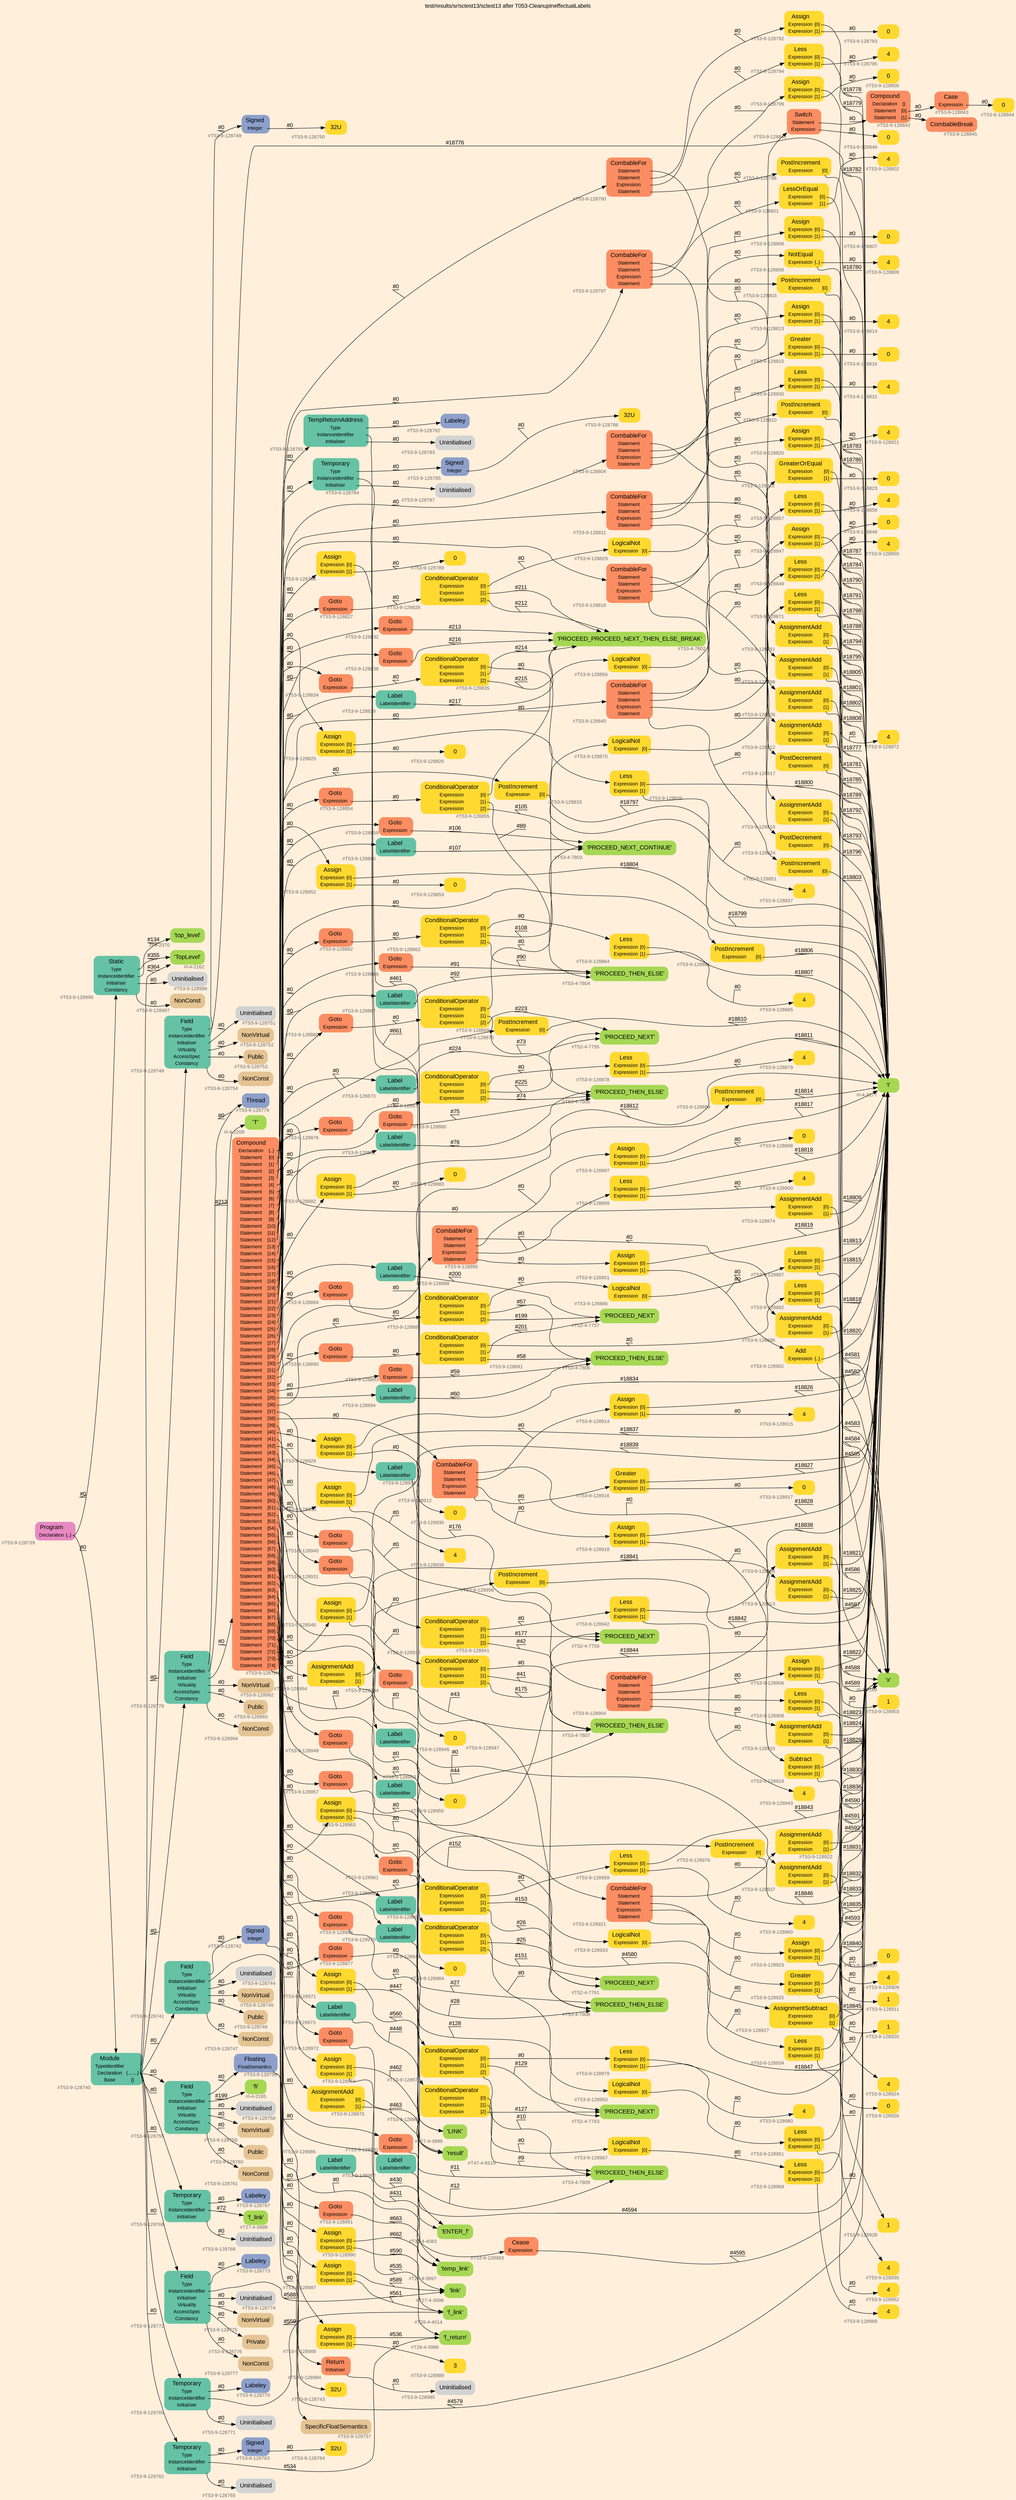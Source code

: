 digraph "test/results/sr/sctest13/sctest13 after T053-CleanupIneffectualLabels" {
label = "test/results/sr/sctest13/sctest13 after T053-CleanupIneffectualLabels"
labelloc = t
graph [
    rankdir = "LR"
    ranksep = 0.3
    bgcolor = antiquewhite1
    color = black
    fontcolor = black
    fontname = "Arial"
];
node [
    fontname = "Arial"
];
edge [
    fontname = "Arial"
];

// -------------------- node figure --------------------
// -------- block #T53-9-128739 ----------
"#T53-9-128739" [
    fillcolor = "/set28/4"
    xlabel = "#T53-9-128739"
    fontsize = "12"
    fontcolor = grey40
    shape = "plaintext"
    label = <<TABLE BORDER="0" CELLBORDER="0" CELLSPACING="0">
     <TR><TD><FONT COLOR="black" POINT-SIZE="15">Program</FONT></TD></TR>
     <TR><TD><FONT COLOR="black" POINT-SIZE="12">Declaration</FONT></TD><TD PORT="port0"><FONT COLOR="black" POINT-SIZE="12">{..}</FONT></TD></TR>
    </TABLE>>
    style = "rounded,filled"
];

// -------- block #T53-9-128740 ----------
"#T53-9-128740" [
    fillcolor = "/set28/1"
    xlabel = "#T53-9-128740"
    fontsize = "12"
    fontcolor = grey40
    shape = "plaintext"
    label = <<TABLE BORDER="0" CELLBORDER="0" CELLSPACING="0">
     <TR><TD><FONT COLOR="black" POINT-SIZE="15">Module</FONT></TD></TR>
     <TR><TD><FONT COLOR="black" POINT-SIZE="12">TypeIdentifier</FONT></TD><TD PORT="port0"></TD></TR>
     <TR><TD><FONT COLOR="black" POINT-SIZE="12">Declaration</FONT></TD><TD PORT="port1"><FONT COLOR="black" POINT-SIZE="12">{........}</FONT></TD></TR>
     <TR><TD><FONT COLOR="black" POINT-SIZE="12">Base</FONT></TD><TD PORT="port2"><FONT COLOR="black" POINT-SIZE="12">{}</FONT></TD></TR>
    </TABLE>>
    style = "rounded,filled"
];

// -------- block #I-4-2162 ----------
"#I-4-2162" [
    fillcolor = "/set28/5"
    xlabel = "#I-4-2162"
    fontsize = "12"
    fontcolor = grey40
    shape = "plaintext"
    label = <<TABLE BORDER="0" CELLBORDER="0" CELLSPACING="0">
     <TR><TD><FONT COLOR="black" POINT-SIZE="15">'TopLevel'</FONT></TD></TR>
    </TABLE>>
    style = "rounded,filled"
];

// -------- block #T53-9-128741 ----------
"#T53-9-128741" [
    fillcolor = "/set28/1"
    xlabel = "#T53-9-128741"
    fontsize = "12"
    fontcolor = grey40
    shape = "plaintext"
    label = <<TABLE BORDER="0" CELLBORDER="0" CELLSPACING="0">
     <TR><TD><FONT COLOR="black" POINT-SIZE="15">Field</FONT></TD></TR>
     <TR><TD><FONT COLOR="black" POINT-SIZE="12">Type</FONT></TD><TD PORT="port0"></TD></TR>
     <TR><TD><FONT COLOR="black" POINT-SIZE="12">InstanceIdentifier</FONT></TD><TD PORT="port1"></TD></TR>
     <TR><TD><FONT COLOR="black" POINT-SIZE="12">Initialiser</FONT></TD><TD PORT="port2"></TD></TR>
     <TR><TD><FONT COLOR="black" POINT-SIZE="12">Virtuality</FONT></TD><TD PORT="port3"></TD></TR>
     <TR><TD><FONT COLOR="black" POINT-SIZE="12">AccessSpec</FONT></TD><TD PORT="port4"></TD></TR>
     <TR><TD><FONT COLOR="black" POINT-SIZE="12">Constancy</FONT></TD><TD PORT="port5"></TD></TR>
    </TABLE>>
    style = "rounded,filled"
];

// -------- block #T53-9-128742 ----------
"#T53-9-128742" [
    fillcolor = "/set28/3"
    xlabel = "#T53-9-128742"
    fontsize = "12"
    fontcolor = grey40
    shape = "plaintext"
    label = <<TABLE BORDER="0" CELLBORDER="0" CELLSPACING="0">
     <TR><TD><FONT COLOR="black" POINT-SIZE="15">Signed</FONT></TD></TR>
     <TR><TD><FONT COLOR="black" POINT-SIZE="12">Integer</FONT></TD><TD PORT="port0"></TD></TR>
    </TABLE>>
    style = "rounded,filled"
];

// -------- block #T53-9-128743 ----------
"#T53-9-128743" [
    fillcolor = "/set28/6"
    xlabel = "#T53-9-128743"
    fontsize = "12"
    fontcolor = grey40
    shape = "plaintext"
    label = <<TABLE BORDER="0" CELLBORDER="0" CELLSPACING="0">
     <TR><TD><FONT COLOR="black" POINT-SIZE="15">32U</FONT></TD></TR>
    </TABLE>>
    style = "rounded,filled"
];

// -------- block #I-4-2169 ----------
"#I-4-2169" [
    fillcolor = "/set28/5"
    xlabel = "#I-4-2169"
    fontsize = "12"
    fontcolor = grey40
    shape = "plaintext"
    label = <<TABLE BORDER="0" CELLBORDER="0" CELLSPACING="0">
     <TR><TD><FONT COLOR="black" POINT-SIZE="15">'x'</FONT></TD></TR>
    </TABLE>>
    style = "rounded,filled"
];

// -------- block #T53-9-128744 ----------
"#T53-9-128744" [
    xlabel = "#T53-9-128744"
    fontsize = "12"
    fontcolor = grey40
    shape = "plaintext"
    label = <<TABLE BORDER="0" CELLBORDER="0" CELLSPACING="0">
     <TR><TD><FONT COLOR="black" POINT-SIZE="15">Uninitialised</FONT></TD></TR>
    </TABLE>>
    style = "rounded,filled"
];

// -------- block #T53-9-128745 ----------
"#T53-9-128745" [
    fillcolor = "/set28/7"
    xlabel = "#T53-9-128745"
    fontsize = "12"
    fontcolor = grey40
    shape = "plaintext"
    label = <<TABLE BORDER="0" CELLBORDER="0" CELLSPACING="0">
     <TR><TD><FONT COLOR="black" POINT-SIZE="15">NonVirtual</FONT></TD></TR>
    </TABLE>>
    style = "rounded,filled"
];

// -------- block #T53-9-128746 ----------
"#T53-9-128746" [
    fillcolor = "/set28/7"
    xlabel = "#T53-9-128746"
    fontsize = "12"
    fontcolor = grey40
    shape = "plaintext"
    label = <<TABLE BORDER="0" CELLBORDER="0" CELLSPACING="0">
     <TR><TD><FONT COLOR="black" POINT-SIZE="15">Public</FONT></TD></TR>
    </TABLE>>
    style = "rounded,filled"
];

// -------- block #T53-9-128747 ----------
"#T53-9-128747" [
    fillcolor = "/set28/7"
    xlabel = "#T53-9-128747"
    fontsize = "12"
    fontcolor = grey40
    shape = "plaintext"
    label = <<TABLE BORDER="0" CELLBORDER="0" CELLSPACING="0">
     <TR><TD><FONT COLOR="black" POINT-SIZE="15">NonConst</FONT></TD></TR>
    </TABLE>>
    style = "rounded,filled"
];

// -------- block #T53-9-128748 ----------
"#T53-9-128748" [
    fillcolor = "/set28/1"
    xlabel = "#T53-9-128748"
    fontsize = "12"
    fontcolor = grey40
    shape = "plaintext"
    label = <<TABLE BORDER="0" CELLBORDER="0" CELLSPACING="0">
     <TR><TD><FONT COLOR="black" POINT-SIZE="15">Field</FONT></TD></TR>
     <TR><TD><FONT COLOR="black" POINT-SIZE="12">Type</FONT></TD><TD PORT="port0"></TD></TR>
     <TR><TD><FONT COLOR="black" POINT-SIZE="12">InstanceIdentifier</FONT></TD><TD PORT="port1"></TD></TR>
     <TR><TD><FONT COLOR="black" POINT-SIZE="12">Initialiser</FONT></TD><TD PORT="port2"></TD></TR>
     <TR><TD><FONT COLOR="black" POINT-SIZE="12">Virtuality</FONT></TD><TD PORT="port3"></TD></TR>
     <TR><TD><FONT COLOR="black" POINT-SIZE="12">AccessSpec</FONT></TD><TD PORT="port4"></TD></TR>
     <TR><TD><FONT COLOR="black" POINT-SIZE="12">Constancy</FONT></TD><TD PORT="port5"></TD></TR>
    </TABLE>>
    style = "rounded,filled"
];

// -------- block #T53-9-128749 ----------
"#T53-9-128749" [
    fillcolor = "/set28/3"
    xlabel = "#T53-9-128749"
    fontsize = "12"
    fontcolor = grey40
    shape = "plaintext"
    label = <<TABLE BORDER="0" CELLBORDER="0" CELLSPACING="0">
     <TR><TD><FONT COLOR="black" POINT-SIZE="15">Signed</FONT></TD></TR>
     <TR><TD><FONT COLOR="black" POINT-SIZE="12">Integer</FONT></TD><TD PORT="port0"></TD></TR>
    </TABLE>>
    style = "rounded,filled"
];

// -------- block #T53-9-128750 ----------
"#T53-9-128750" [
    fillcolor = "/set28/6"
    xlabel = "#T53-9-128750"
    fontsize = "12"
    fontcolor = grey40
    shape = "plaintext"
    label = <<TABLE BORDER="0" CELLBORDER="0" CELLSPACING="0">
     <TR><TD><FONT COLOR="black" POINT-SIZE="15">32U</FONT></TD></TR>
    </TABLE>>
    style = "rounded,filled"
];

// -------- block #I-4-2177 ----------
"#I-4-2177" [
    fillcolor = "/set28/5"
    xlabel = "#I-4-2177"
    fontsize = "12"
    fontcolor = grey40
    shape = "plaintext"
    label = <<TABLE BORDER="0" CELLBORDER="0" CELLSPACING="0">
     <TR><TD><FONT COLOR="black" POINT-SIZE="15">'i'</FONT></TD></TR>
    </TABLE>>
    style = "rounded,filled"
];

// -------- block #T53-9-128751 ----------
"#T53-9-128751" [
    xlabel = "#T53-9-128751"
    fontsize = "12"
    fontcolor = grey40
    shape = "plaintext"
    label = <<TABLE BORDER="0" CELLBORDER="0" CELLSPACING="0">
     <TR><TD><FONT COLOR="black" POINT-SIZE="15">Uninitialised</FONT></TD></TR>
    </TABLE>>
    style = "rounded,filled"
];

// -------- block #T53-9-128752 ----------
"#T53-9-128752" [
    fillcolor = "/set28/7"
    xlabel = "#T53-9-128752"
    fontsize = "12"
    fontcolor = grey40
    shape = "plaintext"
    label = <<TABLE BORDER="0" CELLBORDER="0" CELLSPACING="0">
     <TR><TD><FONT COLOR="black" POINT-SIZE="15">NonVirtual</FONT></TD></TR>
    </TABLE>>
    style = "rounded,filled"
];

// -------- block #T53-9-128753 ----------
"#T53-9-128753" [
    fillcolor = "/set28/7"
    xlabel = "#T53-9-128753"
    fontsize = "12"
    fontcolor = grey40
    shape = "plaintext"
    label = <<TABLE BORDER="0" CELLBORDER="0" CELLSPACING="0">
     <TR><TD><FONT COLOR="black" POINT-SIZE="15">Public</FONT></TD></TR>
    </TABLE>>
    style = "rounded,filled"
];

// -------- block #T53-9-128754 ----------
"#T53-9-128754" [
    fillcolor = "/set28/7"
    xlabel = "#T53-9-128754"
    fontsize = "12"
    fontcolor = grey40
    shape = "plaintext"
    label = <<TABLE BORDER="0" CELLBORDER="0" CELLSPACING="0">
     <TR><TD><FONT COLOR="black" POINT-SIZE="15">NonConst</FONT></TD></TR>
    </TABLE>>
    style = "rounded,filled"
];

// -------- block #T53-9-128755 ----------
"#T53-9-128755" [
    fillcolor = "/set28/1"
    xlabel = "#T53-9-128755"
    fontsize = "12"
    fontcolor = grey40
    shape = "plaintext"
    label = <<TABLE BORDER="0" CELLBORDER="0" CELLSPACING="0">
     <TR><TD><FONT COLOR="black" POINT-SIZE="15">Field</FONT></TD></TR>
     <TR><TD><FONT COLOR="black" POINT-SIZE="12">Type</FONT></TD><TD PORT="port0"></TD></TR>
     <TR><TD><FONT COLOR="black" POINT-SIZE="12">InstanceIdentifier</FONT></TD><TD PORT="port1"></TD></TR>
     <TR><TD><FONT COLOR="black" POINT-SIZE="12">Initialiser</FONT></TD><TD PORT="port2"></TD></TR>
     <TR><TD><FONT COLOR="black" POINT-SIZE="12">Virtuality</FONT></TD><TD PORT="port3"></TD></TR>
     <TR><TD><FONT COLOR="black" POINT-SIZE="12">AccessSpec</FONT></TD><TD PORT="port4"></TD></TR>
     <TR><TD><FONT COLOR="black" POINT-SIZE="12">Constancy</FONT></TD><TD PORT="port5"></TD></TR>
    </TABLE>>
    style = "rounded,filled"
];

// -------- block #T53-9-128756 ----------
"#T53-9-128756" [
    fillcolor = "/set28/3"
    xlabel = "#T53-9-128756"
    fontsize = "12"
    fontcolor = grey40
    shape = "plaintext"
    label = <<TABLE BORDER="0" CELLBORDER="0" CELLSPACING="0">
     <TR><TD><FONT COLOR="black" POINT-SIZE="15">Floating</FONT></TD></TR>
     <TR><TD><FONT COLOR="black" POINT-SIZE="12">FloatSemantics</FONT></TD><TD PORT="port0"></TD></TR>
    </TABLE>>
    style = "rounded,filled"
];

// -------- block #T53-9-128757 ----------
"#T53-9-128757" [
    fillcolor = "/set28/7"
    xlabel = "#T53-9-128757"
    fontsize = "12"
    fontcolor = grey40
    shape = "plaintext"
    label = <<TABLE BORDER="0" CELLBORDER="0" CELLSPACING="0">
     <TR><TD><FONT COLOR="black" POINT-SIZE="15">SpecificFloatSemantics</FONT></TD></TR>
    </TABLE>>
    style = "rounded,filled"
];

// -------- block #I-4-2185 ----------
"#I-4-2185" [
    fillcolor = "/set28/5"
    xlabel = "#I-4-2185"
    fontsize = "12"
    fontcolor = grey40
    shape = "plaintext"
    label = <<TABLE BORDER="0" CELLBORDER="0" CELLSPACING="0">
     <TR><TD><FONT COLOR="black" POINT-SIZE="15">'fi'</FONT></TD></TR>
    </TABLE>>
    style = "rounded,filled"
];

// -------- block #T53-9-128758 ----------
"#T53-9-128758" [
    xlabel = "#T53-9-128758"
    fontsize = "12"
    fontcolor = grey40
    shape = "plaintext"
    label = <<TABLE BORDER="0" CELLBORDER="0" CELLSPACING="0">
     <TR><TD><FONT COLOR="black" POINT-SIZE="15">Uninitialised</FONT></TD></TR>
    </TABLE>>
    style = "rounded,filled"
];

// -------- block #T53-9-128759 ----------
"#T53-9-128759" [
    fillcolor = "/set28/7"
    xlabel = "#T53-9-128759"
    fontsize = "12"
    fontcolor = grey40
    shape = "plaintext"
    label = <<TABLE BORDER="0" CELLBORDER="0" CELLSPACING="0">
     <TR><TD><FONT COLOR="black" POINT-SIZE="15">NonVirtual</FONT></TD></TR>
    </TABLE>>
    style = "rounded,filled"
];

// -------- block #T53-9-128760 ----------
"#T53-9-128760" [
    fillcolor = "/set28/7"
    xlabel = "#T53-9-128760"
    fontsize = "12"
    fontcolor = grey40
    shape = "plaintext"
    label = <<TABLE BORDER="0" CELLBORDER="0" CELLSPACING="0">
     <TR><TD><FONT COLOR="black" POINT-SIZE="15">Public</FONT></TD></TR>
    </TABLE>>
    style = "rounded,filled"
];

// -------- block #T53-9-128761 ----------
"#T53-9-128761" [
    fillcolor = "/set28/7"
    xlabel = "#T53-9-128761"
    fontsize = "12"
    fontcolor = grey40
    shape = "plaintext"
    label = <<TABLE BORDER="0" CELLBORDER="0" CELLSPACING="0">
     <TR><TD><FONT COLOR="black" POINT-SIZE="15">NonConst</FONT></TD></TR>
    </TABLE>>
    style = "rounded,filled"
];

// -------- block #T53-9-128762 ----------
"#T53-9-128762" [
    fillcolor = "/set28/1"
    xlabel = "#T53-9-128762"
    fontsize = "12"
    fontcolor = grey40
    shape = "plaintext"
    label = <<TABLE BORDER="0" CELLBORDER="0" CELLSPACING="0">
     <TR><TD><FONT COLOR="black" POINT-SIZE="15">Temporary</FONT></TD></TR>
     <TR><TD><FONT COLOR="black" POINT-SIZE="12">Type</FONT></TD><TD PORT="port0"></TD></TR>
     <TR><TD><FONT COLOR="black" POINT-SIZE="12">InstanceIdentifier</FONT></TD><TD PORT="port1"></TD></TR>
     <TR><TD><FONT COLOR="black" POINT-SIZE="12">Initialiser</FONT></TD><TD PORT="port2"></TD></TR>
    </TABLE>>
    style = "rounded,filled"
];

// -------- block #T53-9-128763 ----------
"#T53-9-128763" [
    fillcolor = "/set28/3"
    xlabel = "#T53-9-128763"
    fontsize = "12"
    fontcolor = grey40
    shape = "plaintext"
    label = <<TABLE BORDER="0" CELLBORDER="0" CELLSPACING="0">
     <TR><TD><FONT COLOR="black" POINT-SIZE="15">Signed</FONT></TD></TR>
     <TR><TD><FONT COLOR="black" POINT-SIZE="12">Integer</FONT></TD><TD PORT="port0"></TD></TR>
    </TABLE>>
    style = "rounded,filled"
];

// -------- block #T53-9-128764 ----------
"#T53-9-128764" [
    fillcolor = "/set28/6"
    xlabel = "#T53-9-128764"
    fontsize = "12"
    fontcolor = grey40
    shape = "plaintext"
    label = <<TABLE BORDER="0" CELLBORDER="0" CELLSPACING="0">
     <TR><TD><FONT COLOR="black" POINT-SIZE="15">32U</FONT></TD></TR>
    </TABLE>>
    style = "rounded,filled"
];

// -------- block #T26-4-3986 ----------
"#T26-4-3986" [
    fillcolor = "/set28/5"
    xlabel = "#T26-4-3986"
    fontsize = "12"
    fontcolor = grey40
    shape = "plaintext"
    label = <<TABLE BORDER="0" CELLBORDER="0" CELLSPACING="0">
     <TR><TD><FONT COLOR="black" POINT-SIZE="15">'f_return'</FONT></TD></TR>
    </TABLE>>
    style = "rounded,filled"
];

// -------- block #T53-9-128765 ----------
"#T53-9-128765" [
    xlabel = "#T53-9-128765"
    fontsize = "12"
    fontcolor = grey40
    shape = "plaintext"
    label = <<TABLE BORDER="0" CELLBORDER="0" CELLSPACING="0">
     <TR><TD><FONT COLOR="black" POINT-SIZE="15">Uninitialised</FONT></TD></TR>
    </TABLE>>
    style = "rounded,filled"
];

// -------- block #T53-9-128766 ----------
"#T53-9-128766" [
    fillcolor = "/set28/1"
    xlabel = "#T53-9-128766"
    fontsize = "12"
    fontcolor = grey40
    shape = "plaintext"
    label = <<TABLE BORDER="0" CELLBORDER="0" CELLSPACING="0">
     <TR><TD><FONT COLOR="black" POINT-SIZE="15">Temporary</FONT></TD></TR>
     <TR><TD><FONT COLOR="black" POINT-SIZE="12">Type</FONT></TD><TD PORT="port0"></TD></TR>
     <TR><TD><FONT COLOR="black" POINT-SIZE="12">InstanceIdentifier</FONT></TD><TD PORT="port1"></TD></TR>
     <TR><TD><FONT COLOR="black" POINT-SIZE="12">Initialiser</FONT></TD><TD PORT="port2"></TD></TR>
    </TABLE>>
    style = "rounded,filled"
];

// -------- block #T53-9-128767 ----------
"#T53-9-128767" [
    fillcolor = "/set28/3"
    xlabel = "#T53-9-128767"
    fontsize = "12"
    fontcolor = grey40
    shape = "plaintext"
    label = <<TABLE BORDER="0" CELLBORDER="0" CELLSPACING="0">
     <TR><TD><FONT COLOR="black" POINT-SIZE="15">Labeley</FONT></TD></TR>
    </TABLE>>
    style = "rounded,filled"
];

// -------- block #T27-4-3998 ----------
"#T27-4-3998" [
    fillcolor = "/set28/5"
    xlabel = "#T27-4-3998"
    fontsize = "12"
    fontcolor = grey40
    shape = "plaintext"
    label = <<TABLE BORDER="0" CELLBORDER="0" CELLSPACING="0">
     <TR><TD><FONT COLOR="black" POINT-SIZE="15">'f_link'</FONT></TD></TR>
    </TABLE>>
    style = "rounded,filled"
];

// -------- block #T53-9-128768 ----------
"#T53-9-128768" [
    xlabel = "#T53-9-128768"
    fontsize = "12"
    fontcolor = grey40
    shape = "plaintext"
    label = <<TABLE BORDER="0" CELLBORDER="0" CELLSPACING="0">
     <TR><TD><FONT COLOR="black" POINT-SIZE="15">Uninitialised</FONT></TD></TR>
    </TABLE>>
    style = "rounded,filled"
];

// -------- block #T53-9-128769 ----------
"#T53-9-128769" [
    fillcolor = "/set28/1"
    xlabel = "#T53-9-128769"
    fontsize = "12"
    fontcolor = grey40
    shape = "plaintext"
    label = <<TABLE BORDER="0" CELLBORDER="0" CELLSPACING="0">
     <TR><TD><FONT COLOR="black" POINT-SIZE="15">Temporary</FONT></TD></TR>
     <TR><TD><FONT COLOR="black" POINT-SIZE="12">Type</FONT></TD><TD PORT="port0"></TD></TR>
     <TR><TD><FONT COLOR="black" POINT-SIZE="12">InstanceIdentifier</FONT></TD><TD PORT="port1"></TD></TR>
     <TR><TD><FONT COLOR="black" POINT-SIZE="12">Initialiser</FONT></TD><TD PORT="port2"></TD></TR>
    </TABLE>>
    style = "rounded,filled"
];

// -------- block #T53-9-128770 ----------
"#T53-9-128770" [
    fillcolor = "/set28/3"
    xlabel = "#T53-9-128770"
    fontsize = "12"
    fontcolor = grey40
    shape = "plaintext"
    label = <<TABLE BORDER="0" CELLBORDER="0" CELLSPACING="0">
     <TR><TD><FONT COLOR="black" POINT-SIZE="15">Labeley</FONT></TD></TR>
    </TABLE>>
    style = "rounded,filled"
];

// -------- block #T28-4-4014 ----------
"#T28-4-4014" [
    fillcolor = "/set28/5"
    xlabel = "#T28-4-4014"
    fontsize = "12"
    fontcolor = grey40
    shape = "plaintext"
    label = <<TABLE BORDER="0" CELLBORDER="0" CELLSPACING="0">
     <TR><TD><FONT COLOR="black" POINT-SIZE="15">'f_link'</FONT></TD></TR>
    </TABLE>>
    style = "rounded,filled"
];

// -------- block #T53-9-128771 ----------
"#T53-9-128771" [
    xlabel = "#T53-9-128771"
    fontsize = "12"
    fontcolor = grey40
    shape = "plaintext"
    label = <<TABLE BORDER="0" CELLBORDER="0" CELLSPACING="0">
     <TR><TD><FONT COLOR="black" POINT-SIZE="15">Uninitialised</FONT></TD></TR>
    </TABLE>>
    style = "rounded,filled"
];

// -------- block #T53-9-128772 ----------
"#T53-9-128772" [
    fillcolor = "/set28/1"
    xlabel = "#T53-9-128772"
    fontsize = "12"
    fontcolor = grey40
    shape = "plaintext"
    label = <<TABLE BORDER="0" CELLBORDER="0" CELLSPACING="0">
     <TR><TD><FONT COLOR="black" POINT-SIZE="15">Field</FONT></TD></TR>
     <TR><TD><FONT COLOR="black" POINT-SIZE="12">Type</FONT></TD><TD PORT="port0"></TD></TR>
     <TR><TD><FONT COLOR="black" POINT-SIZE="12">InstanceIdentifier</FONT></TD><TD PORT="port1"></TD></TR>
     <TR><TD><FONT COLOR="black" POINT-SIZE="12">Initialiser</FONT></TD><TD PORT="port2"></TD></TR>
     <TR><TD><FONT COLOR="black" POINT-SIZE="12">Virtuality</FONT></TD><TD PORT="port3"></TD></TR>
     <TR><TD><FONT COLOR="black" POINT-SIZE="12">AccessSpec</FONT></TD><TD PORT="port4"></TD></TR>
     <TR><TD><FONT COLOR="black" POINT-SIZE="12">Constancy</FONT></TD><TD PORT="port5"></TD></TR>
    </TABLE>>
    style = "rounded,filled"
];

// -------- block #T53-9-128773 ----------
"#T53-9-128773" [
    fillcolor = "/set28/3"
    xlabel = "#T53-9-128773"
    fontsize = "12"
    fontcolor = grey40
    shape = "plaintext"
    label = <<TABLE BORDER="0" CELLBORDER="0" CELLSPACING="0">
     <TR><TD><FONT COLOR="black" POINT-SIZE="15">Labeley</FONT></TD></TR>
    </TABLE>>
    style = "rounded,filled"
];

// -------- block #T27-4-3996 ----------
"#T27-4-3996" [
    fillcolor = "/set28/5"
    xlabel = "#T27-4-3996"
    fontsize = "12"
    fontcolor = grey40
    shape = "plaintext"
    label = <<TABLE BORDER="0" CELLBORDER="0" CELLSPACING="0">
     <TR><TD><FONT COLOR="black" POINT-SIZE="15">'link'</FONT></TD></TR>
    </TABLE>>
    style = "rounded,filled"
];

// -------- block #T53-9-128774 ----------
"#T53-9-128774" [
    xlabel = "#T53-9-128774"
    fontsize = "12"
    fontcolor = grey40
    shape = "plaintext"
    label = <<TABLE BORDER="0" CELLBORDER="0" CELLSPACING="0">
     <TR><TD><FONT COLOR="black" POINT-SIZE="15">Uninitialised</FONT></TD></TR>
    </TABLE>>
    style = "rounded,filled"
];

// -------- block #T53-9-128775 ----------
"#T53-9-128775" [
    fillcolor = "/set28/7"
    xlabel = "#T53-9-128775"
    fontsize = "12"
    fontcolor = grey40
    shape = "plaintext"
    label = <<TABLE BORDER="0" CELLBORDER="0" CELLSPACING="0">
     <TR><TD><FONT COLOR="black" POINT-SIZE="15">NonVirtual</FONT></TD></TR>
    </TABLE>>
    style = "rounded,filled"
];

// -------- block #T53-9-128776 ----------
"#T53-9-128776" [
    fillcolor = "/set28/7"
    xlabel = "#T53-9-128776"
    fontsize = "12"
    fontcolor = grey40
    shape = "plaintext"
    label = <<TABLE BORDER="0" CELLBORDER="0" CELLSPACING="0">
     <TR><TD><FONT COLOR="black" POINT-SIZE="15">Private</FONT></TD></TR>
    </TABLE>>
    style = "rounded,filled"
];

// -------- block #T53-9-128777 ----------
"#T53-9-128777" [
    fillcolor = "/set28/7"
    xlabel = "#T53-9-128777"
    fontsize = "12"
    fontcolor = grey40
    shape = "plaintext"
    label = <<TABLE BORDER="0" CELLBORDER="0" CELLSPACING="0">
     <TR><TD><FONT COLOR="black" POINT-SIZE="15">NonConst</FONT></TD></TR>
    </TABLE>>
    style = "rounded,filled"
];

// -------- block #T53-9-128778 ----------
"#T53-9-128778" [
    fillcolor = "/set28/1"
    xlabel = "#T53-9-128778"
    fontsize = "12"
    fontcolor = grey40
    shape = "plaintext"
    label = <<TABLE BORDER="0" CELLBORDER="0" CELLSPACING="0">
     <TR><TD><FONT COLOR="black" POINT-SIZE="15">Field</FONT></TD></TR>
     <TR><TD><FONT COLOR="black" POINT-SIZE="12">Type</FONT></TD><TD PORT="port0"></TD></TR>
     <TR><TD><FONT COLOR="black" POINT-SIZE="12">InstanceIdentifier</FONT></TD><TD PORT="port1"></TD></TR>
     <TR><TD><FONT COLOR="black" POINT-SIZE="12">Initialiser</FONT></TD><TD PORT="port2"></TD></TR>
     <TR><TD><FONT COLOR="black" POINT-SIZE="12">Virtuality</FONT></TD><TD PORT="port3"></TD></TR>
     <TR><TD><FONT COLOR="black" POINT-SIZE="12">AccessSpec</FONT></TD><TD PORT="port4"></TD></TR>
     <TR><TD><FONT COLOR="black" POINT-SIZE="12">Constancy</FONT></TD><TD PORT="port5"></TD></TR>
    </TABLE>>
    style = "rounded,filled"
];

// -------- block #T53-9-128779 ----------
"#T53-9-128779" [
    fillcolor = "/set28/3"
    xlabel = "#T53-9-128779"
    fontsize = "12"
    fontcolor = grey40
    shape = "plaintext"
    label = <<TABLE BORDER="0" CELLBORDER="0" CELLSPACING="0">
     <TR><TD><FONT COLOR="black" POINT-SIZE="15">Thread</FONT></TD></TR>
    </TABLE>>
    style = "rounded,filled"
];

// -------- block #I-4-2208 ----------
"#I-4-2208" [
    fillcolor = "/set28/5"
    xlabel = "#I-4-2208"
    fontsize = "12"
    fontcolor = grey40
    shape = "plaintext"
    label = <<TABLE BORDER="0" CELLBORDER="0" CELLSPACING="0">
     <TR><TD><FONT COLOR="black" POINT-SIZE="15">'T'</FONT></TD></TR>
    </TABLE>>
    style = "rounded,filled"
];

// -------- block #T53-9-128780 ----------
"#T53-9-128780" [
    fillcolor = "/set28/2"
    xlabel = "#T53-9-128780"
    fontsize = "12"
    fontcolor = grey40
    shape = "plaintext"
    label = <<TABLE BORDER="0" CELLBORDER="0" CELLSPACING="0">
     <TR><TD><FONT COLOR="black" POINT-SIZE="15">Compound</FONT></TD></TR>
     <TR><TD><FONT COLOR="black" POINT-SIZE="12">Declaration</FONT></TD><TD PORT="port0"><FONT COLOR="black" POINT-SIZE="12">{..}</FONT></TD></TR>
     <TR><TD><FONT COLOR="black" POINT-SIZE="12">Statement</FONT></TD><TD PORT="port1"><FONT COLOR="black" POINT-SIZE="12">[0]</FONT></TD></TR>
     <TR><TD><FONT COLOR="black" POINT-SIZE="12">Statement</FONT></TD><TD PORT="port2"><FONT COLOR="black" POINT-SIZE="12">[1]</FONT></TD></TR>
     <TR><TD><FONT COLOR="black" POINT-SIZE="12">Statement</FONT></TD><TD PORT="port3"><FONT COLOR="black" POINT-SIZE="12">[2]</FONT></TD></TR>
     <TR><TD><FONT COLOR="black" POINT-SIZE="12">Statement</FONT></TD><TD PORT="port4"><FONT COLOR="black" POINT-SIZE="12">[3]</FONT></TD></TR>
     <TR><TD><FONT COLOR="black" POINT-SIZE="12">Statement</FONT></TD><TD PORT="port5"><FONT COLOR="black" POINT-SIZE="12">[4]</FONT></TD></TR>
     <TR><TD><FONT COLOR="black" POINT-SIZE="12">Statement</FONT></TD><TD PORT="port6"><FONT COLOR="black" POINT-SIZE="12">[5]</FONT></TD></TR>
     <TR><TD><FONT COLOR="black" POINT-SIZE="12">Statement</FONT></TD><TD PORT="port7"><FONT COLOR="black" POINT-SIZE="12">[6]</FONT></TD></TR>
     <TR><TD><FONT COLOR="black" POINT-SIZE="12">Statement</FONT></TD><TD PORT="port8"><FONT COLOR="black" POINT-SIZE="12">[7]</FONT></TD></TR>
     <TR><TD><FONT COLOR="black" POINT-SIZE="12">Statement</FONT></TD><TD PORT="port9"><FONT COLOR="black" POINT-SIZE="12">[8]</FONT></TD></TR>
     <TR><TD><FONT COLOR="black" POINT-SIZE="12">Statement</FONT></TD><TD PORT="port10"><FONT COLOR="black" POINT-SIZE="12">[9]</FONT></TD></TR>
     <TR><TD><FONT COLOR="black" POINT-SIZE="12">Statement</FONT></TD><TD PORT="port11"><FONT COLOR="black" POINT-SIZE="12">[10]</FONT></TD></TR>
     <TR><TD><FONT COLOR="black" POINT-SIZE="12">Statement</FONT></TD><TD PORT="port12"><FONT COLOR="black" POINT-SIZE="12">[11]</FONT></TD></TR>
     <TR><TD><FONT COLOR="black" POINT-SIZE="12">Statement</FONT></TD><TD PORT="port13"><FONT COLOR="black" POINT-SIZE="12">[12]</FONT></TD></TR>
     <TR><TD><FONT COLOR="black" POINT-SIZE="12">Statement</FONT></TD><TD PORT="port14"><FONT COLOR="black" POINT-SIZE="12">[13]</FONT></TD></TR>
     <TR><TD><FONT COLOR="black" POINT-SIZE="12">Statement</FONT></TD><TD PORT="port15"><FONT COLOR="black" POINT-SIZE="12">[14]</FONT></TD></TR>
     <TR><TD><FONT COLOR="black" POINT-SIZE="12">Statement</FONT></TD><TD PORT="port16"><FONT COLOR="black" POINT-SIZE="12">[15]</FONT></TD></TR>
     <TR><TD><FONT COLOR="black" POINT-SIZE="12">Statement</FONT></TD><TD PORT="port17"><FONT COLOR="black" POINT-SIZE="12">[16]</FONT></TD></TR>
     <TR><TD><FONT COLOR="black" POINT-SIZE="12">Statement</FONT></TD><TD PORT="port18"><FONT COLOR="black" POINT-SIZE="12">[17]</FONT></TD></TR>
     <TR><TD><FONT COLOR="black" POINT-SIZE="12">Statement</FONT></TD><TD PORT="port19"><FONT COLOR="black" POINT-SIZE="12">[18]</FONT></TD></TR>
     <TR><TD><FONT COLOR="black" POINT-SIZE="12">Statement</FONT></TD><TD PORT="port20"><FONT COLOR="black" POINT-SIZE="12">[19]</FONT></TD></TR>
     <TR><TD><FONT COLOR="black" POINT-SIZE="12">Statement</FONT></TD><TD PORT="port21"><FONT COLOR="black" POINT-SIZE="12">[20]</FONT></TD></TR>
     <TR><TD><FONT COLOR="black" POINT-SIZE="12">Statement</FONT></TD><TD PORT="port22"><FONT COLOR="black" POINT-SIZE="12">[21]</FONT></TD></TR>
     <TR><TD><FONT COLOR="black" POINT-SIZE="12">Statement</FONT></TD><TD PORT="port23"><FONT COLOR="black" POINT-SIZE="12">[22]</FONT></TD></TR>
     <TR><TD><FONT COLOR="black" POINT-SIZE="12">Statement</FONT></TD><TD PORT="port24"><FONT COLOR="black" POINT-SIZE="12">[23]</FONT></TD></TR>
     <TR><TD><FONT COLOR="black" POINT-SIZE="12">Statement</FONT></TD><TD PORT="port25"><FONT COLOR="black" POINT-SIZE="12">[24]</FONT></TD></TR>
     <TR><TD><FONT COLOR="black" POINT-SIZE="12">Statement</FONT></TD><TD PORT="port26"><FONT COLOR="black" POINT-SIZE="12">[25]</FONT></TD></TR>
     <TR><TD><FONT COLOR="black" POINT-SIZE="12">Statement</FONT></TD><TD PORT="port27"><FONT COLOR="black" POINT-SIZE="12">[26]</FONT></TD></TR>
     <TR><TD><FONT COLOR="black" POINT-SIZE="12">Statement</FONT></TD><TD PORT="port28"><FONT COLOR="black" POINT-SIZE="12">[27]</FONT></TD></TR>
     <TR><TD><FONT COLOR="black" POINT-SIZE="12">Statement</FONT></TD><TD PORT="port29"><FONT COLOR="black" POINT-SIZE="12">[28]</FONT></TD></TR>
     <TR><TD><FONT COLOR="black" POINT-SIZE="12">Statement</FONT></TD><TD PORT="port30"><FONT COLOR="black" POINT-SIZE="12">[29]</FONT></TD></TR>
     <TR><TD><FONT COLOR="black" POINT-SIZE="12">Statement</FONT></TD><TD PORT="port31"><FONT COLOR="black" POINT-SIZE="12">[30]</FONT></TD></TR>
     <TR><TD><FONT COLOR="black" POINT-SIZE="12">Statement</FONT></TD><TD PORT="port32"><FONT COLOR="black" POINT-SIZE="12">[31]</FONT></TD></TR>
     <TR><TD><FONT COLOR="black" POINT-SIZE="12">Statement</FONT></TD><TD PORT="port33"><FONT COLOR="black" POINT-SIZE="12">[32]</FONT></TD></TR>
     <TR><TD><FONT COLOR="black" POINT-SIZE="12">Statement</FONT></TD><TD PORT="port34"><FONT COLOR="black" POINT-SIZE="12">[33]</FONT></TD></TR>
     <TR><TD><FONT COLOR="black" POINT-SIZE="12">Statement</FONT></TD><TD PORT="port35"><FONT COLOR="black" POINT-SIZE="12">[34]</FONT></TD></TR>
     <TR><TD><FONT COLOR="black" POINT-SIZE="12">Statement</FONT></TD><TD PORT="port36"><FONT COLOR="black" POINT-SIZE="12">[35]</FONT></TD></TR>
     <TR><TD><FONT COLOR="black" POINT-SIZE="12">Statement</FONT></TD><TD PORT="port37"><FONT COLOR="black" POINT-SIZE="12">[36]</FONT></TD></TR>
     <TR><TD><FONT COLOR="black" POINT-SIZE="12">Statement</FONT></TD><TD PORT="port38"><FONT COLOR="black" POINT-SIZE="12">[37]</FONT></TD></TR>
     <TR><TD><FONT COLOR="black" POINT-SIZE="12">Statement</FONT></TD><TD PORT="port39"><FONT COLOR="black" POINT-SIZE="12">[38]</FONT></TD></TR>
     <TR><TD><FONT COLOR="black" POINT-SIZE="12">Statement</FONT></TD><TD PORT="port40"><FONT COLOR="black" POINT-SIZE="12">[39]</FONT></TD></TR>
     <TR><TD><FONT COLOR="black" POINT-SIZE="12">Statement</FONT></TD><TD PORT="port41"><FONT COLOR="black" POINT-SIZE="12">[40]</FONT></TD></TR>
     <TR><TD><FONT COLOR="black" POINT-SIZE="12">Statement</FONT></TD><TD PORT="port42"><FONT COLOR="black" POINT-SIZE="12">[41]</FONT></TD></TR>
     <TR><TD><FONT COLOR="black" POINT-SIZE="12">Statement</FONT></TD><TD PORT="port43"><FONT COLOR="black" POINT-SIZE="12">[42]</FONT></TD></TR>
     <TR><TD><FONT COLOR="black" POINT-SIZE="12">Statement</FONT></TD><TD PORT="port44"><FONT COLOR="black" POINT-SIZE="12">[43]</FONT></TD></TR>
     <TR><TD><FONT COLOR="black" POINT-SIZE="12">Statement</FONT></TD><TD PORT="port45"><FONT COLOR="black" POINT-SIZE="12">[44]</FONT></TD></TR>
     <TR><TD><FONT COLOR="black" POINT-SIZE="12">Statement</FONT></TD><TD PORT="port46"><FONT COLOR="black" POINT-SIZE="12">[45]</FONT></TD></TR>
     <TR><TD><FONT COLOR="black" POINT-SIZE="12">Statement</FONT></TD><TD PORT="port47"><FONT COLOR="black" POINT-SIZE="12">[46]</FONT></TD></TR>
     <TR><TD><FONT COLOR="black" POINT-SIZE="12">Statement</FONT></TD><TD PORT="port48"><FONT COLOR="black" POINT-SIZE="12">[47]</FONT></TD></TR>
     <TR><TD><FONT COLOR="black" POINT-SIZE="12">Statement</FONT></TD><TD PORT="port49"><FONT COLOR="black" POINT-SIZE="12">[48]</FONT></TD></TR>
     <TR><TD><FONT COLOR="black" POINT-SIZE="12">Statement</FONT></TD><TD PORT="port50"><FONT COLOR="black" POINT-SIZE="12">[49]</FONT></TD></TR>
     <TR><TD><FONT COLOR="black" POINT-SIZE="12">Statement</FONT></TD><TD PORT="port51"><FONT COLOR="black" POINT-SIZE="12">[50]</FONT></TD></TR>
     <TR><TD><FONT COLOR="black" POINT-SIZE="12">Statement</FONT></TD><TD PORT="port52"><FONT COLOR="black" POINT-SIZE="12">[51]</FONT></TD></TR>
     <TR><TD><FONT COLOR="black" POINT-SIZE="12">Statement</FONT></TD><TD PORT="port53"><FONT COLOR="black" POINT-SIZE="12">[52]</FONT></TD></TR>
     <TR><TD><FONT COLOR="black" POINT-SIZE="12">Statement</FONT></TD><TD PORT="port54"><FONT COLOR="black" POINT-SIZE="12">[53]</FONT></TD></TR>
     <TR><TD><FONT COLOR="black" POINT-SIZE="12">Statement</FONT></TD><TD PORT="port55"><FONT COLOR="black" POINT-SIZE="12">[54]</FONT></TD></TR>
     <TR><TD><FONT COLOR="black" POINT-SIZE="12">Statement</FONT></TD><TD PORT="port56"><FONT COLOR="black" POINT-SIZE="12">[55]</FONT></TD></TR>
     <TR><TD><FONT COLOR="black" POINT-SIZE="12">Statement</FONT></TD><TD PORT="port57"><FONT COLOR="black" POINT-SIZE="12">[56]</FONT></TD></TR>
     <TR><TD><FONT COLOR="black" POINT-SIZE="12">Statement</FONT></TD><TD PORT="port58"><FONT COLOR="black" POINT-SIZE="12">[57]</FONT></TD></TR>
     <TR><TD><FONT COLOR="black" POINT-SIZE="12">Statement</FONT></TD><TD PORT="port59"><FONT COLOR="black" POINT-SIZE="12">[58]</FONT></TD></TR>
     <TR><TD><FONT COLOR="black" POINT-SIZE="12">Statement</FONT></TD><TD PORT="port60"><FONT COLOR="black" POINT-SIZE="12">[59]</FONT></TD></TR>
     <TR><TD><FONT COLOR="black" POINT-SIZE="12">Statement</FONT></TD><TD PORT="port61"><FONT COLOR="black" POINT-SIZE="12">[60]</FONT></TD></TR>
     <TR><TD><FONT COLOR="black" POINT-SIZE="12">Statement</FONT></TD><TD PORT="port62"><FONT COLOR="black" POINT-SIZE="12">[61]</FONT></TD></TR>
     <TR><TD><FONT COLOR="black" POINT-SIZE="12">Statement</FONT></TD><TD PORT="port63"><FONT COLOR="black" POINT-SIZE="12">[62]</FONT></TD></TR>
     <TR><TD><FONT COLOR="black" POINT-SIZE="12">Statement</FONT></TD><TD PORT="port64"><FONT COLOR="black" POINT-SIZE="12">[63]</FONT></TD></TR>
     <TR><TD><FONT COLOR="black" POINT-SIZE="12">Statement</FONT></TD><TD PORT="port65"><FONT COLOR="black" POINT-SIZE="12">[64]</FONT></TD></TR>
     <TR><TD><FONT COLOR="black" POINT-SIZE="12">Statement</FONT></TD><TD PORT="port66"><FONT COLOR="black" POINT-SIZE="12">[65]</FONT></TD></TR>
     <TR><TD><FONT COLOR="black" POINT-SIZE="12">Statement</FONT></TD><TD PORT="port67"><FONT COLOR="black" POINT-SIZE="12">[66]</FONT></TD></TR>
     <TR><TD><FONT COLOR="black" POINT-SIZE="12">Statement</FONT></TD><TD PORT="port68"><FONT COLOR="black" POINT-SIZE="12">[67]</FONT></TD></TR>
     <TR><TD><FONT COLOR="black" POINT-SIZE="12">Statement</FONT></TD><TD PORT="port69"><FONT COLOR="black" POINT-SIZE="12">[68]</FONT></TD></TR>
     <TR><TD><FONT COLOR="black" POINT-SIZE="12">Statement</FONT></TD><TD PORT="port70"><FONT COLOR="black" POINT-SIZE="12">[69]</FONT></TD></TR>
     <TR><TD><FONT COLOR="black" POINT-SIZE="12">Statement</FONT></TD><TD PORT="port71"><FONT COLOR="black" POINT-SIZE="12">[70]</FONT></TD></TR>
     <TR><TD><FONT COLOR="black" POINT-SIZE="12">Statement</FONT></TD><TD PORT="port72"><FONT COLOR="black" POINT-SIZE="12">[71]</FONT></TD></TR>
     <TR><TD><FONT COLOR="black" POINT-SIZE="12">Statement</FONT></TD><TD PORT="port73"><FONT COLOR="black" POINT-SIZE="12">[72]</FONT></TD></TR>
     <TR><TD><FONT COLOR="black" POINT-SIZE="12">Statement</FONT></TD><TD PORT="port74"><FONT COLOR="black" POINT-SIZE="12">[73]</FONT></TD></TR>
     <TR><TD><FONT COLOR="black" POINT-SIZE="12">Statement</FONT></TD><TD PORT="port75"><FONT COLOR="black" POINT-SIZE="12">[74]</FONT></TD></TR>
    </TABLE>>
    style = "rounded,filled"
];

// -------- block #T53-9-128781 ----------
"#T53-9-128781" [
    fillcolor = "/set28/1"
    xlabel = "#T53-9-128781"
    fontsize = "12"
    fontcolor = grey40
    shape = "plaintext"
    label = <<TABLE BORDER="0" CELLBORDER="0" CELLSPACING="0">
     <TR><TD><FONT COLOR="black" POINT-SIZE="15">TempReturnAddress</FONT></TD></TR>
     <TR><TD><FONT COLOR="black" POINT-SIZE="12">Type</FONT></TD><TD PORT="port0"></TD></TR>
     <TR><TD><FONT COLOR="black" POINT-SIZE="12">InstanceIdentifier</FONT></TD><TD PORT="port1"></TD></TR>
     <TR><TD><FONT COLOR="black" POINT-SIZE="12">Initialiser</FONT></TD><TD PORT="port2"></TD></TR>
    </TABLE>>
    style = "rounded,filled"
];

// -------- block #T53-9-128782 ----------
"#T53-9-128782" [
    fillcolor = "/set28/3"
    xlabel = "#T53-9-128782"
    fontsize = "12"
    fontcolor = grey40
    shape = "plaintext"
    label = <<TABLE BORDER="0" CELLBORDER="0" CELLSPACING="0">
     <TR><TD><FONT COLOR="black" POINT-SIZE="15">Labeley</FONT></TD></TR>
    </TABLE>>
    style = "rounded,filled"
];

// -------- block #T27-4-3997 ----------
"#T27-4-3997" [
    fillcolor = "/set28/5"
    xlabel = "#T27-4-3997"
    fontsize = "12"
    fontcolor = grey40
    shape = "plaintext"
    label = <<TABLE BORDER="0" CELLBORDER="0" CELLSPACING="0">
     <TR><TD><FONT COLOR="black" POINT-SIZE="15">'temp_link'</FONT></TD></TR>
    </TABLE>>
    style = "rounded,filled"
];

// -------- block #T53-9-128783 ----------
"#T53-9-128783" [
    xlabel = "#T53-9-128783"
    fontsize = "12"
    fontcolor = grey40
    shape = "plaintext"
    label = <<TABLE BORDER="0" CELLBORDER="0" CELLSPACING="0">
     <TR><TD><FONT COLOR="black" POINT-SIZE="15">Uninitialised</FONT></TD></TR>
    </TABLE>>
    style = "rounded,filled"
];

// -------- block #T53-9-128784 ----------
"#T53-9-128784" [
    fillcolor = "/set28/1"
    xlabel = "#T53-9-128784"
    fontsize = "12"
    fontcolor = grey40
    shape = "plaintext"
    label = <<TABLE BORDER="0" CELLBORDER="0" CELLSPACING="0">
     <TR><TD><FONT COLOR="black" POINT-SIZE="15">Temporary</FONT></TD></TR>
     <TR><TD><FONT COLOR="black" POINT-SIZE="12">Type</FONT></TD><TD PORT="port0"></TD></TR>
     <TR><TD><FONT COLOR="black" POINT-SIZE="12">InstanceIdentifier</FONT></TD><TD PORT="port1"></TD></TR>
     <TR><TD><FONT COLOR="black" POINT-SIZE="12">Initialiser</FONT></TD><TD PORT="port2"></TD></TR>
    </TABLE>>
    style = "rounded,filled"
];

// -------- block #T53-9-128785 ----------
"#T53-9-128785" [
    fillcolor = "/set28/3"
    xlabel = "#T53-9-128785"
    fontsize = "12"
    fontcolor = grey40
    shape = "plaintext"
    label = <<TABLE BORDER="0" CELLBORDER="0" CELLSPACING="0">
     <TR><TD><FONT COLOR="black" POINT-SIZE="15">Signed</FONT></TD></TR>
     <TR><TD><FONT COLOR="black" POINT-SIZE="12">Integer</FONT></TD><TD PORT="port0"></TD></TR>
    </TABLE>>
    style = "rounded,filled"
];

// -------- block #T53-9-128786 ----------
"#T53-9-128786" [
    fillcolor = "/set28/6"
    xlabel = "#T53-9-128786"
    fontsize = "12"
    fontcolor = grey40
    shape = "plaintext"
    label = <<TABLE BORDER="0" CELLBORDER="0" CELLSPACING="0">
     <TR><TD><FONT COLOR="black" POINT-SIZE="15">32U</FONT></TD></TR>
    </TABLE>>
    style = "rounded,filled"
];

// -------- block #T47-4-6519 ----------
"#T47-4-6519" [
    fillcolor = "/set28/5"
    xlabel = "#T47-4-6519"
    fontsize = "12"
    fontcolor = grey40
    shape = "plaintext"
    label = <<TABLE BORDER="0" CELLBORDER="0" CELLSPACING="0">
     <TR><TD><FONT COLOR="black" POINT-SIZE="15">'result'</FONT></TD></TR>
    </TABLE>>
    style = "rounded,filled"
];

// -------- block #T53-9-128787 ----------
"#T53-9-128787" [
    xlabel = "#T53-9-128787"
    fontsize = "12"
    fontcolor = grey40
    shape = "plaintext"
    label = <<TABLE BORDER="0" CELLBORDER="0" CELLSPACING="0">
     <TR><TD><FONT COLOR="black" POINT-SIZE="15">Uninitialised</FONT></TD></TR>
    </TABLE>>
    style = "rounded,filled"
];

// -------- block #T53-9-128788 ----------
"#T53-9-128788" [
    fillcolor = "/set28/6"
    xlabel = "#T53-9-128788"
    fontsize = "12"
    fontcolor = grey40
    shape = "plaintext"
    label = <<TABLE BORDER="0" CELLBORDER="0" CELLSPACING="0">
     <TR><TD><FONT COLOR="black" POINT-SIZE="15">Assign</FONT></TD></TR>
     <TR><TD><FONT COLOR="black" POINT-SIZE="12">Expression</FONT></TD><TD PORT="port0"><FONT COLOR="black" POINT-SIZE="12">[0]</FONT></TD></TR>
     <TR><TD><FONT COLOR="black" POINT-SIZE="12">Expression</FONT></TD><TD PORT="port1"><FONT COLOR="black" POINT-SIZE="12">[1]</FONT></TD></TR>
    </TABLE>>
    style = "rounded,filled"
];

// -------- block #T53-9-128789 ----------
"#T53-9-128789" [
    fillcolor = "/set28/6"
    xlabel = "#T53-9-128789"
    fontsize = "12"
    fontcolor = grey40
    shape = "plaintext"
    label = <<TABLE BORDER="0" CELLBORDER="0" CELLSPACING="0">
     <TR><TD><FONT COLOR="black" POINT-SIZE="15">0</FONT></TD></TR>
    </TABLE>>
    style = "rounded,filled"
];

// -------- block #T53-9-128790 ----------
"#T53-9-128790" [
    fillcolor = "/set28/2"
    xlabel = "#T53-9-128790"
    fontsize = "12"
    fontcolor = grey40
    shape = "plaintext"
    label = <<TABLE BORDER="0" CELLBORDER="0" CELLSPACING="0">
     <TR><TD><FONT COLOR="black" POINT-SIZE="15">CombableFor</FONT></TD></TR>
     <TR><TD><FONT COLOR="black" POINT-SIZE="12">Statement</FONT></TD><TD PORT="port0"></TD></TR>
     <TR><TD><FONT COLOR="black" POINT-SIZE="12">Statement</FONT></TD><TD PORT="port1"></TD></TR>
     <TR><TD><FONT COLOR="black" POINT-SIZE="12">Expression</FONT></TD><TD PORT="port2"></TD></TR>
     <TR><TD><FONT COLOR="black" POINT-SIZE="12">Statement</FONT></TD><TD PORT="port3"></TD></TR>
    </TABLE>>
    style = "rounded,filled"
];

// -------- block #T53-9-128791 ----------
"#T53-9-128791" [
    fillcolor = "/set28/6"
    xlabel = "#T53-9-128791"
    fontsize = "12"
    fontcolor = grey40
    shape = "plaintext"
    label = <<TABLE BORDER="0" CELLBORDER="0" CELLSPACING="0">
     <TR><TD><FONT COLOR="black" POINT-SIZE="15">AssignmentAdd</FONT></TD></TR>
     <TR><TD><FONT COLOR="black" POINT-SIZE="12">Expression</FONT></TD><TD PORT="port0"><FONT COLOR="black" POINT-SIZE="12">[0]</FONT></TD></TR>
     <TR><TD><FONT COLOR="black" POINT-SIZE="12">Expression</FONT></TD><TD PORT="port1"><FONT COLOR="black" POINT-SIZE="12">[1]</FONT></TD></TR>
    </TABLE>>
    style = "rounded,filled"
];

// -------- block #T53-9-128792 ----------
"#T53-9-128792" [
    fillcolor = "/set28/6"
    xlabel = "#T53-9-128792"
    fontsize = "12"
    fontcolor = grey40
    shape = "plaintext"
    label = <<TABLE BORDER="0" CELLBORDER="0" CELLSPACING="0">
     <TR><TD><FONT COLOR="black" POINT-SIZE="15">Assign</FONT></TD></TR>
     <TR><TD><FONT COLOR="black" POINT-SIZE="12">Expression</FONT></TD><TD PORT="port0"><FONT COLOR="black" POINT-SIZE="12">[0]</FONT></TD></TR>
     <TR><TD><FONT COLOR="black" POINT-SIZE="12">Expression</FONT></TD><TD PORT="port1"><FONT COLOR="black" POINT-SIZE="12">[1]</FONT></TD></TR>
    </TABLE>>
    style = "rounded,filled"
];

// -------- block #T53-9-128793 ----------
"#T53-9-128793" [
    fillcolor = "/set28/6"
    xlabel = "#T53-9-128793"
    fontsize = "12"
    fontcolor = grey40
    shape = "plaintext"
    label = <<TABLE BORDER="0" CELLBORDER="0" CELLSPACING="0">
     <TR><TD><FONT COLOR="black" POINT-SIZE="15">0</FONT></TD></TR>
    </TABLE>>
    style = "rounded,filled"
];

// -------- block #T53-9-128794 ----------
"#T53-9-128794" [
    fillcolor = "/set28/6"
    xlabel = "#T53-9-128794"
    fontsize = "12"
    fontcolor = grey40
    shape = "plaintext"
    label = <<TABLE BORDER="0" CELLBORDER="0" CELLSPACING="0">
     <TR><TD><FONT COLOR="black" POINT-SIZE="15">Less</FONT></TD></TR>
     <TR><TD><FONT COLOR="black" POINT-SIZE="12">Expression</FONT></TD><TD PORT="port0"><FONT COLOR="black" POINT-SIZE="12">[0]</FONT></TD></TR>
     <TR><TD><FONT COLOR="black" POINT-SIZE="12">Expression</FONT></TD><TD PORT="port1"><FONT COLOR="black" POINT-SIZE="12">[1]</FONT></TD></TR>
    </TABLE>>
    style = "rounded,filled"
];

// -------- block #T53-9-128795 ----------
"#T53-9-128795" [
    fillcolor = "/set28/6"
    xlabel = "#T53-9-128795"
    fontsize = "12"
    fontcolor = grey40
    shape = "plaintext"
    label = <<TABLE BORDER="0" CELLBORDER="0" CELLSPACING="0">
     <TR><TD><FONT COLOR="black" POINT-SIZE="15">4</FONT></TD></TR>
    </TABLE>>
    style = "rounded,filled"
];

// -------- block #T53-9-128796 ----------
"#T53-9-128796" [
    fillcolor = "/set28/6"
    xlabel = "#T53-9-128796"
    fontsize = "12"
    fontcolor = grey40
    shape = "plaintext"
    label = <<TABLE BORDER="0" CELLBORDER="0" CELLSPACING="0">
     <TR><TD><FONT COLOR="black" POINT-SIZE="15">PostIncrement</FONT></TD></TR>
     <TR><TD><FONT COLOR="black" POINT-SIZE="12">Expression</FONT></TD><TD PORT="port0"><FONT COLOR="black" POINT-SIZE="12">[0]</FONT></TD></TR>
    </TABLE>>
    style = "rounded,filled"
];

// -------- block #T53-9-128797 ----------
"#T53-9-128797" [
    fillcolor = "/set28/2"
    xlabel = "#T53-9-128797"
    fontsize = "12"
    fontcolor = grey40
    shape = "plaintext"
    label = <<TABLE BORDER="0" CELLBORDER="0" CELLSPACING="0">
     <TR><TD><FONT COLOR="black" POINT-SIZE="15">CombableFor</FONT></TD></TR>
     <TR><TD><FONT COLOR="black" POINT-SIZE="12">Statement</FONT></TD><TD PORT="port0"></TD></TR>
     <TR><TD><FONT COLOR="black" POINT-SIZE="12">Statement</FONT></TD><TD PORT="port1"></TD></TR>
     <TR><TD><FONT COLOR="black" POINT-SIZE="12">Expression</FONT></TD><TD PORT="port2"></TD></TR>
     <TR><TD><FONT COLOR="black" POINT-SIZE="12">Statement</FONT></TD><TD PORT="port3"></TD></TR>
    </TABLE>>
    style = "rounded,filled"
];

// -------- block #T53-9-128798 ----------
"#T53-9-128798" [
    fillcolor = "/set28/6"
    xlabel = "#T53-9-128798"
    fontsize = "12"
    fontcolor = grey40
    shape = "plaintext"
    label = <<TABLE BORDER="0" CELLBORDER="0" CELLSPACING="0">
     <TR><TD><FONT COLOR="black" POINT-SIZE="15">AssignmentAdd</FONT></TD></TR>
     <TR><TD><FONT COLOR="black" POINT-SIZE="12">Expression</FONT></TD><TD PORT="port0"><FONT COLOR="black" POINT-SIZE="12">[0]</FONT></TD></TR>
     <TR><TD><FONT COLOR="black" POINT-SIZE="12">Expression</FONT></TD><TD PORT="port1"><FONT COLOR="black" POINT-SIZE="12">[1]</FONT></TD></TR>
    </TABLE>>
    style = "rounded,filled"
];

// -------- block #T53-9-128799 ----------
"#T53-9-128799" [
    fillcolor = "/set28/6"
    xlabel = "#T53-9-128799"
    fontsize = "12"
    fontcolor = grey40
    shape = "plaintext"
    label = <<TABLE BORDER="0" CELLBORDER="0" CELLSPACING="0">
     <TR><TD><FONT COLOR="black" POINT-SIZE="15">Assign</FONT></TD></TR>
     <TR><TD><FONT COLOR="black" POINT-SIZE="12">Expression</FONT></TD><TD PORT="port0"><FONT COLOR="black" POINT-SIZE="12">[0]</FONT></TD></TR>
     <TR><TD><FONT COLOR="black" POINT-SIZE="12">Expression</FONT></TD><TD PORT="port1"><FONT COLOR="black" POINT-SIZE="12">[1]</FONT></TD></TR>
    </TABLE>>
    style = "rounded,filled"
];

// -------- block #T53-9-128800 ----------
"#T53-9-128800" [
    fillcolor = "/set28/6"
    xlabel = "#T53-9-128800"
    fontsize = "12"
    fontcolor = grey40
    shape = "plaintext"
    label = <<TABLE BORDER="0" CELLBORDER="0" CELLSPACING="0">
     <TR><TD><FONT COLOR="black" POINT-SIZE="15">0</FONT></TD></TR>
    </TABLE>>
    style = "rounded,filled"
];

// -------- block #T53-9-128801 ----------
"#T53-9-128801" [
    fillcolor = "/set28/6"
    xlabel = "#T53-9-128801"
    fontsize = "12"
    fontcolor = grey40
    shape = "plaintext"
    label = <<TABLE BORDER="0" CELLBORDER="0" CELLSPACING="0">
     <TR><TD><FONT COLOR="black" POINT-SIZE="15">LessOrEqual</FONT></TD></TR>
     <TR><TD><FONT COLOR="black" POINT-SIZE="12">Expression</FONT></TD><TD PORT="port0"><FONT COLOR="black" POINT-SIZE="12">[0]</FONT></TD></TR>
     <TR><TD><FONT COLOR="black" POINT-SIZE="12">Expression</FONT></TD><TD PORT="port1"><FONT COLOR="black" POINT-SIZE="12">[1]</FONT></TD></TR>
    </TABLE>>
    style = "rounded,filled"
];

// -------- block #T53-9-128802 ----------
"#T53-9-128802" [
    fillcolor = "/set28/6"
    xlabel = "#T53-9-128802"
    fontsize = "12"
    fontcolor = grey40
    shape = "plaintext"
    label = <<TABLE BORDER="0" CELLBORDER="0" CELLSPACING="0">
     <TR><TD><FONT COLOR="black" POINT-SIZE="15">4</FONT></TD></TR>
    </TABLE>>
    style = "rounded,filled"
];

// -------- block #T53-9-128803 ----------
"#T53-9-128803" [
    fillcolor = "/set28/6"
    xlabel = "#T53-9-128803"
    fontsize = "12"
    fontcolor = grey40
    shape = "plaintext"
    label = <<TABLE BORDER="0" CELLBORDER="0" CELLSPACING="0">
     <TR><TD><FONT COLOR="black" POINT-SIZE="15">PostIncrement</FONT></TD></TR>
     <TR><TD><FONT COLOR="black" POINT-SIZE="12">Expression</FONT></TD><TD PORT="port0"><FONT COLOR="black" POINT-SIZE="12">[0]</FONT></TD></TR>
    </TABLE>>
    style = "rounded,filled"
];

// -------- block #T53-9-128804 ----------
"#T53-9-128804" [
    fillcolor = "/set28/2"
    xlabel = "#T53-9-128804"
    fontsize = "12"
    fontcolor = grey40
    shape = "plaintext"
    label = <<TABLE BORDER="0" CELLBORDER="0" CELLSPACING="0">
     <TR><TD><FONT COLOR="black" POINT-SIZE="15">CombableFor</FONT></TD></TR>
     <TR><TD><FONT COLOR="black" POINT-SIZE="12">Statement</FONT></TD><TD PORT="port0"></TD></TR>
     <TR><TD><FONT COLOR="black" POINT-SIZE="12">Statement</FONT></TD><TD PORT="port1"></TD></TR>
     <TR><TD><FONT COLOR="black" POINT-SIZE="12">Expression</FONT></TD><TD PORT="port2"></TD></TR>
     <TR><TD><FONT COLOR="black" POINT-SIZE="12">Statement</FONT></TD><TD PORT="port3"></TD></TR>
    </TABLE>>
    style = "rounded,filled"
];

// -------- block #T53-9-128805 ----------
"#T53-9-128805" [
    fillcolor = "/set28/6"
    xlabel = "#T53-9-128805"
    fontsize = "12"
    fontcolor = grey40
    shape = "plaintext"
    label = <<TABLE BORDER="0" CELLBORDER="0" CELLSPACING="0">
     <TR><TD><FONT COLOR="black" POINT-SIZE="15">AssignmentAdd</FONT></TD></TR>
     <TR><TD><FONT COLOR="black" POINT-SIZE="12">Expression</FONT></TD><TD PORT="port0"><FONT COLOR="black" POINT-SIZE="12">[0]</FONT></TD></TR>
     <TR><TD><FONT COLOR="black" POINT-SIZE="12">Expression</FONT></TD><TD PORT="port1"><FONT COLOR="black" POINT-SIZE="12">[1]</FONT></TD></TR>
    </TABLE>>
    style = "rounded,filled"
];

// -------- block #T53-9-128806 ----------
"#T53-9-128806" [
    fillcolor = "/set28/6"
    xlabel = "#T53-9-128806"
    fontsize = "12"
    fontcolor = grey40
    shape = "plaintext"
    label = <<TABLE BORDER="0" CELLBORDER="0" CELLSPACING="0">
     <TR><TD><FONT COLOR="black" POINT-SIZE="15">Assign</FONT></TD></TR>
     <TR><TD><FONT COLOR="black" POINT-SIZE="12">Expression</FONT></TD><TD PORT="port0"><FONT COLOR="black" POINT-SIZE="12">[0]</FONT></TD></TR>
     <TR><TD><FONT COLOR="black" POINT-SIZE="12">Expression</FONT></TD><TD PORT="port1"><FONT COLOR="black" POINT-SIZE="12">[1]</FONT></TD></TR>
    </TABLE>>
    style = "rounded,filled"
];

// -------- block #T53-9-128807 ----------
"#T53-9-128807" [
    fillcolor = "/set28/6"
    xlabel = "#T53-9-128807"
    fontsize = "12"
    fontcolor = grey40
    shape = "plaintext"
    label = <<TABLE BORDER="0" CELLBORDER="0" CELLSPACING="0">
     <TR><TD><FONT COLOR="black" POINT-SIZE="15">0</FONT></TD></TR>
    </TABLE>>
    style = "rounded,filled"
];

// -------- block #T53-9-128808 ----------
"#T53-9-128808" [
    fillcolor = "/set28/6"
    xlabel = "#T53-9-128808"
    fontsize = "12"
    fontcolor = grey40
    shape = "plaintext"
    label = <<TABLE BORDER="0" CELLBORDER="0" CELLSPACING="0">
     <TR><TD><FONT COLOR="black" POINT-SIZE="15">NotEqual</FONT></TD></TR>
     <TR><TD><FONT COLOR="black" POINT-SIZE="12">Expression</FONT></TD><TD PORT="port0"><FONT COLOR="black" POINT-SIZE="12">{..}</FONT></TD></TR>
    </TABLE>>
    style = "rounded,filled"
];

// -------- block #T53-9-128809 ----------
"#T53-9-128809" [
    fillcolor = "/set28/6"
    xlabel = "#T53-9-128809"
    fontsize = "12"
    fontcolor = grey40
    shape = "plaintext"
    label = <<TABLE BORDER="0" CELLBORDER="0" CELLSPACING="0">
     <TR><TD><FONT COLOR="black" POINT-SIZE="15">4</FONT></TD></TR>
    </TABLE>>
    style = "rounded,filled"
];

// -------- block #T53-9-128810 ----------
"#T53-9-128810" [
    fillcolor = "/set28/6"
    xlabel = "#T53-9-128810"
    fontsize = "12"
    fontcolor = grey40
    shape = "plaintext"
    label = <<TABLE BORDER="0" CELLBORDER="0" CELLSPACING="0">
     <TR><TD><FONT COLOR="black" POINT-SIZE="15">PostIncrement</FONT></TD></TR>
     <TR><TD><FONT COLOR="black" POINT-SIZE="12">Expression</FONT></TD><TD PORT="port0"><FONT COLOR="black" POINT-SIZE="12">[0]</FONT></TD></TR>
    </TABLE>>
    style = "rounded,filled"
];

// -------- block #T53-9-128811 ----------
"#T53-9-128811" [
    fillcolor = "/set28/2"
    xlabel = "#T53-9-128811"
    fontsize = "12"
    fontcolor = grey40
    shape = "plaintext"
    label = <<TABLE BORDER="0" CELLBORDER="0" CELLSPACING="0">
     <TR><TD><FONT COLOR="black" POINT-SIZE="15">CombableFor</FONT></TD></TR>
     <TR><TD><FONT COLOR="black" POINT-SIZE="12">Statement</FONT></TD><TD PORT="port0"></TD></TR>
     <TR><TD><FONT COLOR="black" POINT-SIZE="12">Statement</FONT></TD><TD PORT="port1"></TD></TR>
     <TR><TD><FONT COLOR="black" POINT-SIZE="12">Expression</FONT></TD><TD PORT="port2"></TD></TR>
     <TR><TD><FONT COLOR="black" POINT-SIZE="12">Statement</FONT></TD><TD PORT="port3"></TD></TR>
    </TABLE>>
    style = "rounded,filled"
];

// -------- block #T53-9-128812 ----------
"#T53-9-128812" [
    fillcolor = "/set28/6"
    xlabel = "#T53-9-128812"
    fontsize = "12"
    fontcolor = grey40
    shape = "plaintext"
    label = <<TABLE BORDER="0" CELLBORDER="0" CELLSPACING="0">
     <TR><TD><FONT COLOR="black" POINT-SIZE="15">AssignmentAdd</FONT></TD></TR>
     <TR><TD><FONT COLOR="black" POINT-SIZE="12">Expression</FONT></TD><TD PORT="port0"><FONT COLOR="black" POINT-SIZE="12">[0]</FONT></TD></TR>
     <TR><TD><FONT COLOR="black" POINT-SIZE="12">Expression</FONT></TD><TD PORT="port1"><FONT COLOR="black" POINT-SIZE="12">[1]</FONT></TD></TR>
    </TABLE>>
    style = "rounded,filled"
];

// -------- block #T53-9-128813 ----------
"#T53-9-128813" [
    fillcolor = "/set28/6"
    xlabel = "#T53-9-128813"
    fontsize = "12"
    fontcolor = grey40
    shape = "plaintext"
    label = <<TABLE BORDER="0" CELLBORDER="0" CELLSPACING="0">
     <TR><TD><FONT COLOR="black" POINT-SIZE="15">Assign</FONT></TD></TR>
     <TR><TD><FONT COLOR="black" POINT-SIZE="12">Expression</FONT></TD><TD PORT="port0"><FONT COLOR="black" POINT-SIZE="12">[0]</FONT></TD></TR>
     <TR><TD><FONT COLOR="black" POINT-SIZE="12">Expression</FONT></TD><TD PORT="port1"><FONT COLOR="black" POINT-SIZE="12">[1]</FONT></TD></TR>
    </TABLE>>
    style = "rounded,filled"
];

// -------- block #T53-9-128814 ----------
"#T53-9-128814" [
    fillcolor = "/set28/6"
    xlabel = "#T53-9-128814"
    fontsize = "12"
    fontcolor = grey40
    shape = "plaintext"
    label = <<TABLE BORDER="0" CELLBORDER="0" CELLSPACING="0">
     <TR><TD><FONT COLOR="black" POINT-SIZE="15">4</FONT></TD></TR>
    </TABLE>>
    style = "rounded,filled"
];

// -------- block #T53-9-128815 ----------
"#T53-9-128815" [
    fillcolor = "/set28/6"
    xlabel = "#T53-9-128815"
    fontsize = "12"
    fontcolor = grey40
    shape = "plaintext"
    label = <<TABLE BORDER="0" CELLBORDER="0" CELLSPACING="0">
     <TR><TD><FONT COLOR="black" POINT-SIZE="15">Greater</FONT></TD></TR>
     <TR><TD><FONT COLOR="black" POINT-SIZE="12">Expression</FONT></TD><TD PORT="port0"><FONT COLOR="black" POINT-SIZE="12">[0]</FONT></TD></TR>
     <TR><TD><FONT COLOR="black" POINT-SIZE="12">Expression</FONT></TD><TD PORT="port1"><FONT COLOR="black" POINT-SIZE="12">[1]</FONT></TD></TR>
    </TABLE>>
    style = "rounded,filled"
];

// -------- block #T53-9-128816 ----------
"#T53-9-128816" [
    fillcolor = "/set28/6"
    xlabel = "#T53-9-128816"
    fontsize = "12"
    fontcolor = grey40
    shape = "plaintext"
    label = <<TABLE BORDER="0" CELLBORDER="0" CELLSPACING="0">
     <TR><TD><FONT COLOR="black" POINT-SIZE="15">0</FONT></TD></TR>
    </TABLE>>
    style = "rounded,filled"
];

// -------- block #T53-9-128817 ----------
"#T53-9-128817" [
    fillcolor = "/set28/6"
    xlabel = "#T53-9-128817"
    fontsize = "12"
    fontcolor = grey40
    shape = "plaintext"
    label = <<TABLE BORDER="0" CELLBORDER="0" CELLSPACING="0">
     <TR><TD><FONT COLOR="black" POINT-SIZE="15">PostDecrement</FONT></TD></TR>
     <TR><TD><FONT COLOR="black" POINT-SIZE="12">Expression</FONT></TD><TD PORT="port0"><FONT COLOR="black" POINT-SIZE="12">[0]</FONT></TD></TR>
    </TABLE>>
    style = "rounded,filled"
];

// -------- block #T53-9-128818 ----------
"#T53-9-128818" [
    fillcolor = "/set28/2"
    xlabel = "#T53-9-128818"
    fontsize = "12"
    fontcolor = grey40
    shape = "plaintext"
    label = <<TABLE BORDER="0" CELLBORDER="0" CELLSPACING="0">
     <TR><TD><FONT COLOR="black" POINT-SIZE="15">CombableFor</FONT></TD></TR>
     <TR><TD><FONT COLOR="black" POINT-SIZE="12">Statement</FONT></TD><TD PORT="port0"></TD></TR>
     <TR><TD><FONT COLOR="black" POINT-SIZE="12">Statement</FONT></TD><TD PORT="port1"></TD></TR>
     <TR><TD><FONT COLOR="black" POINT-SIZE="12">Expression</FONT></TD><TD PORT="port2"></TD></TR>
     <TR><TD><FONT COLOR="black" POINT-SIZE="12">Statement</FONT></TD><TD PORT="port3"></TD></TR>
    </TABLE>>
    style = "rounded,filled"
];

// -------- block #T53-9-128819 ----------
"#T53-9-128819" [
    fillcolor = "/set28/6"
    xlabel = "#T53-9-128819"
    fontsize = "12"
    fontcolor = grey40
    shape = "plaintext"
    label = <<TABLE BORDER="0" CELLBORDER="0" CELLSPACING="0">
     <TR><TD><FONT COLOR="black" POINT-SIZE="15">AssignmentAdd</FONT></TD></TR>
     <TR><TD><FONT COLOR="black" POINT-SIZE="12">Expression</FONT></TD><TD PORT="port0"><FONT COLOR="black" POINT-SIZE="12">[0]</FONT></TD></TR>
     <TR><TD><FONT COLOR="black" POINT-SIZE="12">Expression</FONT></TD><TD PORT="port1"><FONT COLOR="black" POINT-SIZE="12">[1]</FONT></TD></TR>
    </TABLE>>
    style = "rounded,filled"
];

// -------- block #T53-9-128820 ----------
"#T53-9-128820" [
    fillcolor = "/set28/6"
    xlabel = "#T53-9-128820"
    fontsize = "12"
    fontcolor = grey40
    shape = "plaintext"
    label = <<TABLE BORDER="0" CELLBORDER="0" CELLSPACING="0">
     <TR><TD><FONT COLOR="black" POINT-SIZE="15">Assign</FONT></TD></TR>
     <TR><TD><FONT COLOR="black" POINT-SIZE="12">Expression</FONT></TD><TD PORT="port0"><FONT COLOR="black" POINT-SIZE="12">[0]</FONT></TD></TR>
     <TR><TD><FONT COLOR="black" POINT-SIZE="12">Expression</FONT></TD><TD PORT="port1"><FONT COLOR="black" POINT-SIZE="12">[1]</FONT></TD></TR>
    </TABLE>>
    style = "rounded,filled"
];

// -------- block #T53-9-128821 ----------
"#T53-9-128821" [
    fillcolor = "/set28/6"
    xlabel = "#T53-9-128821"
    fontsize = "12"
    fontcolor = grey40
    shape = "plaintext"
    label = <<TABLE BORDER="0" CELLBORDER="0" CELLSPACING="0">
     <TR><TD><FONT COLOR="black" POINT-SIZE="15">4</FONT></TD></TR>
    </TABLE>>
    style = "rounded,filled"
];

// -------- block #T53-9-128822 ----------
"#T53-9-128822" [
    fillcolor = "/set28/6"
    xlabel = "#T53-9-128822"
    fontsize = "12"
    fontcolor = grey40
    shape = "plaintext"
    label = <<TABLE BORDER="0" CELLBORDER="0" CELLSPACING="0">
     <TR><TD><FONT COLOR="black" POINT-SIZE="15">GreaterOrEqual</FONT></TD></TR>
     <TR><TD><FONT COLOR="black" POINT-SIZE="12">Expression</FONT></TD><TD PORT="port0"><FONT COLOR="black" POINT-SIZE="12">[0]</FONT></TD></TR>
     <TR><TD><FONT COLOR="black" POINT-SIZE="12">Expression</FONT></TD><TD PORT="port1"><FONT COLOR="black" POINT-SIZE="12">[1]</FONT></TD></TR>
    </TABLE>>
    style = "rounded,filled"
];

// -------- block #T53-9-128823 ----------
"#T53-9-128823" [
    fillcolor = "/set28/6"
    xlabel = "#T53-9-128823"
    fontsize = "12"
    fontcolor = grey40
    shape = "plaintext"
    label = <<TABLE BORDER="0" CELLBORDER="0" CELLSPACING="0">
     <TR><TD><FONT COLOR="black" POINT-SIZE="15">0</FONT></TD></TR>
    </TABLE>>
    style = "rounded,filled"
];

// -------- block #T53-9-128824 ----------
"#T53-9-128824" [
    fillcolor = "/set28/6"
    xlabel = "#T53-9-128824"
    fontsize = "12"
    fontcolor = grey40
    shape = "plaintext"
    label = <<TABLE BORDER="0" CELLBORDER="0" CELLSPACING="0">
     <TR><TD><FONT COLOR="black" POINT-SIZE="15">PostDecrement</FONT></TD></TR>
     <TR><TD><FONT COLOR="black" POINT-SIZE="12">Expression</FONT></TD><TD PORT="port0"><FONT COLOR="black" POINT-SIZE="12">[0]</FONT></TD></TR>
    </TABLE>>
    style = "rounded,filled"
];

// -------- block #T53-9-128825 ----------
"#T53-9-128825" [
    fillcolor = "/set28/6"
    xlabel = "#T53-9-128825"
    fontsize = "12"
    fontcolor = grey40
    shape = "plaintext"
    label = <<TABLE BORDER="0" CELLBORDER="0" CELLSPACING="0">
     <TR><TD><FONT COLOR="black" POINT-SIZE="15">Assign</FONT></TD></TR>
     <TR><TD><FONT COLOR="black" POINT-SIZE="12">Expression</FONT></TD><TD PORT="port0"><FONT COLOR="black" POINT-SIZE="12">[0]</FONT></TD></TR>
     <TR><TD><FONT COLOR="black" POINT-SIZE="12">Expression</FONT></TD><TD PORT="port1"><FONT COLOR="black" POINT-SIZE="12">[1]</FONT></TD></TR>
    </TABLE>>
    style = "rounded,filled"
];

// -------- block #T53-9-128826 ----------
"#T53-9-128826" [
    fillcolor = "/set28/6"
    xlabel = "#T53-9-128826"
    fontsize = "12"
    fontcolor = grey40
    shape = "plaintext"
    label = <<TABLE BORDER="0" CELLBORDER="0" CELLSPACING="0">
     <TR><TD><FONT COLOR="black" POINT-SIZE="15">0</FONT></TD></TR>
    </TABLE>>
    style = "rounded,filled"
];

// -------- block #T53-9-128827 ----------
"#T53-9-128827" [
    fillcolor = "/set28/2"
    xlabel = "#T53-9-128827"
    fontsize = "12"
    fontcolor = grey40
    shape = "plaintext"
    label = <<TABLE BORDER="0" CELLBORDER="0" CELLSPACING="0">
     <TR><TD><FONT COLOR="black" POINT-SIZE="15">Goto</FONT></TD></TR>
     <TR><TD><FONT COLOR="black" POINT-SIZE="12">Expression</FONT></TD><TD PORT="port0"></TD></TR>
    </TABLE>>
    style = "rounded,filled"
];

// -------- block #T53-9-128828 ----------
"#T53-9-128828" [
    fillcolor = "/set28/6"
    xlabel = "#T53-9-128828"
    fontsize = "12"
    fontcolor = grey40
    shape = "plaintext"
    label = <<TABLE BORDER="0" CELLBORDER="0" CELLSPACING="0">
     <TR><TD><FONT COLOR="black" POINT-SIZE="15">ConditionalOperator</FONT></TD></TR>
     <TR><TD><FONT COLOR="black" POINT-SIZE="12">Expression</FONT></TD><TD PORT="port0"><FONT COLOR="black" POINT-SIZE="12">[0]</FONT></TD></TR>
     <TR><TD><FONT COLOR="black" POINT-SIZE="12">Expression</FONT></TD><TD PORT="port1"><FONT COLOR="black" POINT-SIZE="12">[1]</FONT></TD></TR>
     <TR><TD><FONT COLOR="black" POINT-SIZE="12">Expression</FONT></TD><TD PORT="port2"><FONT COLOR="black" POINT-SIZE="12">[2]</FONT></TD></TR>
    </TABLE>>
    style = "rounded,filled"
];

// -------- block #T53-9-128829 ----------
"#T53-9-128829" [
    fillcolor = "/set28/6"
    xlabel = "#T53-9-128829"
    fontsize = "12"
    fontcolor = grey40
    shape = "plaintext"
    label = <<TABLE BORDER="0" CELLBORDER="0" CELLSPACING="0">
     <TR><TD><FONT COLOR="black" POINT-SIZE="15">LogicalNot</FONT></TD></TR>
     <TR><TD><FONT COLOR="black" POINT-SIZE="12">Expression</FONT></TD><TD PORT="port0"><FONT COLOR="black" POINT-SIZE="12">[0]</FONT></TD></TR>
    </TABLE>>
    style = "rounded,filled"
];

// -------- block #T53-9-128830 ----------
"#T53-9-128830" [
    fillcolor = "/set28/6"
    xlabel = "#T53-9-128830"
    fontsize = "12"
    fontcolor = grey40
    shape = "plaintext"
    label = <<TABLE BORDER="0" CELLBORDER="0" CELLSPACING="0">
     <TR><TD><FONT COLOR="black" POINT-SIZE="15">Less</FONT></TD></TR>
     <TR><TD><FONT COLOR="black" POINT-SIZE="12">Expression</FONT></TD><TD PORT="port0"><FONT COLOR="black" POINT-SIZE="12">[0]</FONT></TD></TR>
     <TR><TD><FONT COLOR="black" POINT-SIZE="12">Expression</FONT></TD><TD PORT="port1"><FONT COLOR="black" POINT-SIZE="12">[1]</FONT></TD></TR>
    </TABLE>>
    style = "rounded,filled"
];

// -------- block #T53-9-128831 ----------
"#T53-9-128831" [
    fillcolor = "/set28/6"
    xlabel = "#T53-9-128831"
    fontsize = "12"
    fontcolor = grey40
    shape = "plaintext"
    label = <<TABLE BORDER="0" CELLBORDER="0" CELLSPACING="0">
     <TR><TD><FONT COLOR="black" POINT-SIZE="15">4</FONT></TD></TR>
    </TABLE>>
    style = "rounded,filled"
];

// -------- block #T53-4-7802 ----------
"#T53-4-7802" [
    fillcolor = "/set28/5"
    xlabel = "#T53-4-7802"
    fontsize = "12"
    fontcolor = grey40
    shape = "plaintext"
    label = <<TABLE BORDER="0" CELLBORDER="0" CELLSPACING="0">
     <TR><TD><FONT COLOR="black" POINT-SIZE="15">'PROCEED_PROCEED_NEXT_THEN_ELSE_BREAK'</FONT></TD></TR>
    </TABLE>>
    style = "rounded,filled"
];

// -------- block #T53-9-128832 ----------
"#T53-9-128832" [
    fillcolor = "/set28/2"
    xlabel = "#T53-9-128832"
    fontsize = "12"
    fontcolor = grey40
    shape = "plaintext"
    label = <<TABLE BORDER="0" CELLBORDER="0" CELLSPACING="0">
     <TR><TD><FONT COLOR="black" POINT-SIZE="15">Goto</FONT></TD></TR>
     <TR><TD><FONT COLOR="black" POINT-SIZE="12">Expression</FONT></TD><TD PORT="port0"></TD></TR>
    </TABLE>>
    style = "rounded,filled"
];

// -------- block #T53-9-128833 ----------
"#T53-9-128833" [
    fillcolor = "/set28/6"
    xlabel = "#T53-9-128833"
    fontsize = "12"
    fontcolor = grey40
    shape = "plaintext"
    label = <<TABLE BORDER="0" CELLBORDER="0" CELLSPACING="0">
     <TR><TD><FONT COLOR="black" POINT-SIZE="15">PostIncrement</FONT></TD></TR>
     <TR><TD><FONT COLOR="black" POINT-SIZE="12">Expression</FONT></TD><TD PORT="port0"><FONT COLOR="black" POINT-SIZE="12">[0]</FONT></TD></TR>
    </TABLE>>
    style = "rounded,filled"
];

// -------- block #T53-9-128834 ----------
"#T53-9-128834" [
    fillcolor = "/set28/2"
    xlabel = "#T53-9-128834"
    fontsize = "12"
    fontcolor = grey40
    shape = "plaintext"
    label = <<TABLE BORDER="0" CELLBORDER="0" CELLSPACING="0">
     <TR><TD><FONT COLOR="black" POINT-SIZE="15">Goto</FONT></TD></TR>
     <TR><TD><FONT COLOR="black" POINT-SIZE="12">Expression</FONT></TD><TD PORT="port0"></TD></TR>
    </TABLE>>
    style = "rounded,filled"
];

// -------- block #T53-9-128835 ----------
"#T53-9-128835" [
    fillcolor = "/set28/6"
    xlabel = "#T53-9-128835"
    fontsize = "12"
    fontcolor = grey40
    shape = "plaintext"
    label = <<TABLE BORDER="0" CELLBORDER="0" CELLSPACING="0">
     <TR><TD><FONT COLOR="black" POINT-SIZE="15">ConditionalOperator</FONT></TD></TR>
     <TR><TD><FONT COLOR="black" POINT-SIZE="12">Expression</FONT></TD><TD PORT="port0"><FONT COLOR="black" POINT-SIZE="12">[0]</FONT></TD></TR>
     <TR><TD><FONT COLOR="black" POINT-SIZE="12">Expression</FONT></TD><TD PORT="port1"><FONT COLOR="black" POINT-SIZE="12">[1]</FONT></TD></TR>
     <TR><TD><FONT COLOR="black" POINT-SIZE="12">Expression</FONT></TD><TD PORT="port2"><FONT COLOR="black" POINT-SIZE="12">[2]</FONT></TD></TR>
    </TABLE>>
    style = "rounded,filled"
];

// -------- block #T53-9-128836 ----------
"#T53-9-128836" [
    fillcolor = "/set28/6"
    xlabel = "#T53-9-128836"
    fontsize = "12"
    fontcolor = grey40
    shape = "plaintext"
    label = <<TABLE BORDER="0" CELLBORDER="0" CELLSPACING="0">
     <TR><TD><FONT COLOR="black" POINT-SIZE="15">Less</FONT></TD></TR>
     <TR><TD><FONT COLOR="black" POINT-SIZE="12">Expression</FONT></TD><TD PORT="port0"><FONT COLOR="black" POINT-SIZE="12">[0]</FONT></TD></TR>
     <TR><TD><FONT COLOR="black" POINT-SIZE="12">Expression</FONT></TD><TD PORT="port1"><FONT COLOR="black" POINT-SIZE="12">[1]</FONT></TD></TR>
    </TABLE>>
    style = "rounded,filled"
];

// -------- block #T53-9-128837 ----------
"#T53-9-128837" [
    fillcolor = "/set28/6"
    xlabel = "#T53-9-128837"
    fontsize = "12"
    fontcolor = grey40
    shape = "plaintext"
    label = <<TABLE BORDER="0" CELLBORDER="0" CELLSPACING="0">
     <TR><TD><FONT COLOR="black" POINT-SIZE="15">4</FONT></TD></TR>
    </TABLE>>
    style = "rounded,filled"
];

// -------- block #T53-9-128838 ----------
"#T53-9-128838" [
    fillcolor = "/set28/2"
    xlabel = "#T53-9-128838"
    fontsize = "12"
    fontcolor = grey40
    shape = "plaintext"
    label = <<TABLE BORDER="0" CELLBORDER="0" CELLSPACING="0">
     <TR><TD><FONT COLOR="black" POINT-SIZE="15">Goto</FONT></TD></TR>
     <TR><TD><FONT COLOR="black" POINT-SIZE="12">Expression</FONT></TD><TD PORT="port0"></TD></TR>
    </TABLE>>
    style = "rounded,filled"
];

// -------- block #T53-9-128839 ----------
"#T53-9-128839" [
    fillcolor = "/set28/1"
    xlabel = "#T53-9-128839"
    fontsize = "12"
    fontcolor = grey40
    shape = "plaintext"
    label = <<TABLE BORDER="0" CELLBORDER="0" CELLSPACING="0">
     <TR><TD><FONT COLOR="black" POINT-SIZE="15">Label</FONT></TD></TR>
     <TR><TD><FONT COLOR="black" POINT-SIZE="12">LabelIdentifier</FONT></TD><TD PORT="port0"></TD></TR>
    </TABLE>>
    style = "rounded,filled"
];

// -------- block #T53-9-128840 ----------
"#T53-9-128840" [
    fillcolor = "/set28/2"
    xlabel = "#T53-9-128840"
    fontsize = "12"
    fontcolor = grey40
    shape = "plaintext"
    label = <<TABLE BORDER="0" CELLBORDER="0" CELLSPACING="0">
     <TR><TD><FONT COLOR="black" POINT-SIZE="15">CombableFor</FONT></TD></TR>
     <TR><TD><FONT COLOR="black" POINT-SIZE="12">Statement</FONT></TD><TD PORT="port0"></TD></TR>
     <TR><TD><FONT COLOR="black" POINT-SIZE="12">Statement</FONT></TD><TD PORT="port1"></TD></TR>
     <TR><TD><FONT COLOR="black" POINT-SIZE="12">Expression</FONT></TD><TD PORT="port2"></TD></TR>
     <TR><TD><FONT COLOR="black" POINT-SIZE="12">Statement</FONT></TD><TD PORT="port3"></TD></TR>
    </TABLE>>
    style = "rounded,filled"
];

// -------- block #T53-9-128841 ----------
"#T53-9-128841" [
    fillcolor = "/set28/2"
    xlabel = "#T53-9-128841"
    fontsize = "12"
    fontcolor = grey40
    shape = "plaintext"
    label = <<TABLE BORDER="0" CELLBORDER="0" CELLSPACING="0">
     <TR><TD><FONT COLOR="black" POINT-SIZE="15">Switch</FONT></TD></TR>
     <TR><TD><FONT COLOR="black" POINT-SIZE="12">Statement</FONT></TD><TD PORT="port0"></TD></TR>
     <TR><TD><FONT COLOR="black" POINT-SIZE="12">Expression</FONT></TD><TD PORT="port1"></TD></TR>
    </TABLE>>
    style = "rounded,filled"
];

// -------- block #T53-9-128842 ----------
"#T53-9-128842" [
    fillcolor = "/set28/2"
    xlabel = "#T53-9-128842"
    fontsize = "12"
    fontcolor = grey40
    shape = "plaintext"
    label = <<TABLE BORDER="0" CELLBORDER="0" CELLSPACING="0">
     <TR><TD><FONT COLOR="black" POINT-SIZE="15">Compound</FONT></TD></TR>
     <TR><TD><FONT COLOR="black" POINT-SIZE="12">Declaration</FONT></TD><TD PORT="port0"><FONT COLOR="black" POINT-SIZE="12">{}</FONT></TD></TR>
     <TR><TD><FONT COLOR="black" POINT-SIZE="12">Statement</FONT></TD><TD PORT="port1"><FONT COLOR="black" POINT-SIZE="12">[0]</FONT></TD></TR>
     <TR><TD><FONT COLOR="black" POINT-SIZE="12">Statement</FONT></TD><TD PORT="port2"><FONT COLOR="black" POINT-SIZE="12">[1]</FONT></TD></TR>
    </TABLE>>
    style = "rounded,filled"
];

// -------- block #T53-9-128843 ----------
"#T53-9-128843" [
    fillcolor = "/set28/2"
    xlabel = "#T53-9-128843"
    fontsize = "12"
    fontcolor = grey40
    shape = "plaintext"
    label = <<TABLE BORDER="0" CELLBORDER="0" CELLSPACING="0">
     <TR><TD><FONT COLOR="black" POINT-SIZE="15">Case</FONT></TD></TR>
     <TR><TD><FONT COLOR="black" POINT-SIZE="12">Expression</FONT></TD><TD PORT="port0"></TD></TR>
    </TABLE>>
    style = "rounded,filled"
];

// -------- block #T53-9-128844 ----------
"#T53-9-128844" [
    fillcolor = "/set28/6"
    xlabel = "#T53-9-128844"
    fontsize = "12"
    fontcolor = grey40
    shape = "plaintext"
    label = <<TABLE BORDER="0" CELLBORDER="0" CELLSPACING="0">
     <TR><TD><FONT COLOR="black" POINT-SIZE="15">0</FONT></TD></TR>
    </TABLE>>
    style = "rounded,filled"
];

// -------- block #T53-9-128845 ----------
"#T53-9-128845" [
    fillcolor = "/set28/2"
    xlabel = "#T53-9-128845"
    fontsize = "12"
    fontcolor = grey40
    shape = "plaintext"
    label = <<TABLE BORDER="0" CELLBORDER="0" CELLSPACING="0">
     <TR><TD><FONT COLOR="black" POINT-SIZE="15">CombableBreak</FONT></TD></TR>
    </TABLE>>
    style = "rounded,filled"
];

// -------- block #T53-9-128846 ----------
"#T53-9-128846" [
    fillcolor = "/set28/6"
    xlabel = "#T53-9-128846"
    fontsize = "12"
    fontcolor = grey40
    shape = "plaintext"
    label = <<TABLE BORDER="0" CELLBORDER="0" CELLSPACING="0">
     <TR><TD><FONT COLOR="black" POINT-SIZE="15">0</FONT></TD></TR>
    </TABLE>>
    style = "rounded,filled"
];

// -------- block #T53-9-128847 ----------
"#T53-9-128847" [
    fillcolor = "/set28/6"
    xlabel = "#T53-9-128847"
    fontsize = "12"
    fontcolor = grey40
    shape = "plaintext"
    label = <<TABLE BORDER="0" CELLBORDER="0" CELLSPACING="0">
     <TR><TD><FONT COLOR="black" POINT-SIZE="15">Assign</FONT></TD></TR>
     <TR><TD><FONT COLOR="black" POINT-SIZE="12">Expression</FONT></TD><TD PORT="port0"><FONT COLOR="black" POINT-SIZE="12">[0]</FONT></TD></TR>
     <TR><TD><FONT COLOR="black" POINT-SIZE="12">Expression</FONT></TD><TD PORT="port1"><FONT COLOR="black" POINT-SIZE="12">[1]</FONT></TD></TR>
    </TABLE>>
    style = "rounded,filled"
];

// -------- block #T53-9-128848 ----------
"#T53-9-128848" [
    fillcolor = "/set28/6"
    xlabel = "#T53-9-128848"
    fontsize = "12"
    fontcolor = grey40
    shape = "plaintext"
    label = <<TABLE BORDER="0" CELLBORDER="0" CELLSPACING="0">
     <TR><TD><FONT COLOR="black" POINT-SIZE="15">0</FONT></TD></TR>
    </TABLE>>
    style = "rounded,filled"
];

// -------- block #T53-9-128849 ----------
"#T53-9-128849" [
    fillcolor = "/set28/6"
    xlabel = "#T53-9-128849"
    fontsize = "12"
    fontcolor = grey40
    shape = "plaintext"
    label = <<TABLE BORDER="0" CELLBORDER="0" CELLSPACING="0">
     <TR><TD><FONT COLOR="black" POINT-SIZE="15">Less</FONT></TD></TR>
     <TR><TD><FONT COLOR="black" POINT-SIZE="12">Expression</FONT></TD><TD PORT="port0"><FONT COLOR="black" POINT-SIZE="12">[0]</FONT></TD></TR>
     <TR><TD><FONT COLOR="black" POINT-SIZE="12">Expression</FONT></TD><TD PORT="port1"><FONT COLOR="black" POINT-SIZE="12">[1]</FONT></TD></TR>
    </TABLE>>
    style = "rounded,filled"
];

// -------- block #T53-9-128850 ----------
"#T53-9-128850" [
    fillcolor = "/set28/6"
    xlabel = "#T53-9-128850"
    fontsize = "12"
    fontcolor = grey40
    shape = "plaintext"
    label = <<TABLE BORDER="0" CELLBORDER="0" CELLSPACING="0">
     <TR><TD><FONT COLOR="black" POINT-SIZE="15">4</FONT></TD></TR>
    </TABLE>>
    style = "rounded,filled"
];

// -------- block #T53-9-128851 ----------
"#T53-9-128851" [
    fillcolor = "/set28/6"
    xlabel = "#T53-9-128851"
    fontsize = "12"
    fontcolor = grey40
    shape = "plaintext"
    label = <<TABLE BORDER="0" CELLBORDER="0" CELLSPACING="0">
     <TR><TD><FONT COLOR="black" POINT-SIZE="15">PostIncrement</FONT></TD></TR>
     <TR><TD><FONT COLOR="black" POINT-SIZE="12">Expression</FONT></TD><TD PORT="port0"><FONT COLOR="black" POINT-SIZE="12">[0]</FONT></TD></TR>
    </TABLE>>
    style = "rounded,filled"
];

// -------- block #T53-9-128852 ----------
"#T53-9-128852" [
    fillcolor = "/set28/6"
    xlabel = "#T53-9-128852"
    fontsize = "12"
    fontcolor = grey40
    shape = "plaintext"
    label = <<TABLE BORDER="0" CELLBORDER="0" CELLSPACING="0">
     <TR><TD><FONT COLOR="black" POINT-SIZE="15">Assign</FONT></TD></TR>
     <TR><TD><FONT COLOR="black" POINT-SIZE="12">Expression</FONT></TD><TD PORT="port0"><FONT COLOR="black" POINT-SIZE="12">[0]</FONT></TD></TR>
     <TR><TD><FONT COLOR="black" POINT-SIZE="12">Expression</FONT></TD><TD PORT="port1"><FONT COLOR="black" POINT-SIZE="12">[1]</FONT></TD></TR>
    </TABLE>>
    style = "rounded,filled"
];

// -------- block #T53-9-128853 ----------
"#T53-9-128853" [
    fillcolor = "/set28/6"
    xlabel = "#T53-9-128853"
    fontsize = "12"
    fontcolor = grey40
    shape = "plaintext"
    label = <<TABLE BORDER="0" CELLBORDER="0" CELLSPACING="0">
     <TR><TD><FONT COLOR="black" POINT-SIZE="15">0</FONT></TD></TR>
    </TABLE>>
    style = "rounded,filled"
];

// -------- block #T53-9-128854 ----------
"#T53-9-128854" [
    fillcolor = "/set28/2"
    xlabel = "#T53-9-128854"
    fontsize = "12"
    fontcolor = grey40
    shape = "plaintext"
    label = <<TABLE BORDER="0" CELLBORDER="0" CELLSPACING="0">
     <TR><TD><FONT COLOR="black" POINT-SIZE="15">Goto</FONT></TD></TR>
     <TR><TD><FONT COLOR="black" POINT-SIZE="12">Expression</FONT></TD><TD PORT="port0"></TD></TR>
    </TABLE>>
    style = "rounded,filled"
];

// -------- block #T53-9-128855 ----------
"#T53-9-128855" [
    fillcolor = "/set28/6"
    xlabel = "#T53-9-128855"
    fontsize = "12"
    fontcolor = grey40
    shape = "plaintext"
    label = <<TABLE BORDER="0" CELLBORDER="0" CELLSPACING="0">
     <TR><TD><FONT COLOR="black" POINT-SIZE="15">ConditionalOperator</FONT></TD></TR>
     <TR><TD><FONT COLOR="black" POINT-SIZE="12">Expression</FONT></TD><TD PORT="port0"><FONT COLOR="black" POINT-SIZE="12">[0]</FONT></TD></TR>
     <TR><TD><FONT COLOR="black" POINT-SIZE="12">Expression</FONT></TD><TD PORT="port1"><FONT COLOR="black" POINT-SIZE="12">[1]</FONT></TD></TR>
     <TR><TD><FONT COLOR="black" POINT-SIZE="12">Expression</FONT></TD><TD PORT="port2"><FONT COLOR="black" POINT-SIZE="12">[2]</FONT></TD></TR>
    </TABLE>>
    style = "rounded,filled"
];

// -------- block #T53-9-128856 ----------
"#T53-9-128856" [
    fillcolor = "/set28/6"
    xlabel = "#T53-9-128856"
    fontsize = "12"
    fontcolor = grey40
    shape = "plaintext"
    label = <<TABLE BORDER="0" CELLBORDER="0" CELLSPACING="0">
     <TR><TD><FONT COLOR="black" POINT-SIZE="15">LogicalNot</FONT></TD></TR>
     <TR><TD><FONT COLOR="black" POINT-SIZE="12">Expression</FONT></TD><TD PORT="port0"><FONT COLOR="black" POINT-SIZE="12">[0]</FONT></TD></TR>
    </TABLE>>
    style = "rounded,filled"
];

// -------- block #T53-9-128857 ----------
"#T53-9-128857" [
    fillcolor = "/set28/6"
    xlabel = "#T53-9-128857"
    fontsize = "12"
    fontcolor = grey40
    shape = "plaintext"
    label = <<TABLE BORDER="0" CELLBORDER="0" CELLSPACING="0">
     <TR><TD><FONT COLOR="black" POINT-SIZE="15">Less</FONT></TD></TR>
     <TR><TD><FONT COLOR="black" POINT-SIZE="12">Expression</FONT></TD><TD PORT="port0"><FONT COLOR="black" POINT-SIZE="12">[0]</FONT></TD></TR>
     <TR><TD><FONT COLOR="black" POINT-SIZE="12">Expression</FONT></TD><TD PORT="port1"><FONT COLOR="black" POINT-SIZE="12">[1]</FONT></TD></TR>
    </TABLE>>
    style = "rounded,filled"
];

// -------- block #T53-9-128858 ----------
"#T53-9-128858" [
    fillcolor = "/set28/6"
    xlabel = "#T53-9-128858"
    fontsize = "12"
    fontcolor = grey40
    shape = "plaintext"
    label = <<TABLE BORDER="0" CELLBORDER="0" CELLSPACING="0">
     <TR><TD><FONT COLOR="black" POINT-SIZE="15">4</FONT></TD></TR>
    </TABLE>>
    style = "rounded,filled"
];

// -------- block #T53-4-7804 ----------
"#T53-4-7804" [
    fillcolor = "/set28/5"
    xlabel = "#T53-4-7804"
    fontsize = "12"
    fontcolor = grey40
    shape = "plaintext"
    label = <<TABLE BORDER="0" CELLBORDER="0" CELLSPACING="0">
     <TR><TD><FONT COLOR="black" POINT-SIZE="15">'PROCEED_THEN_ELSE'</FONT></TD></TR>
    </TABLE>>
    style = "rounded,filled"
];

// -------- block #T53-4-7803 ----------
"#T53-4-7803" [
    fillcolor = "/set28/5"
    xlabel = "#T53-4-7803"
    fontsize = "12"
    fontcolor = grey40
    shape = "plaintext"
    label = <<TABLE BORDER="0" CELLBORDER="0" CELLSPACING="0">
     <TR><TD><FONT COLOR="black" POINT-SIZE="15">'PROCEED_NEXT_CONTINUE'</FONT></TD></TR>
    </TABLE>>
    style = "rounded,filled"
];

// -------- block #T53-9-128859 ----------
"#T53-9-128859" [
    fillcolor = "/set28/2"
    xlabel = "#T53-9-128859"
    fontsize = "12"
    fontcolor = grey40
    shape = "plaintext"
    label = <<TABLE BORDER="0" CELLBORDER="0" CELLSPACING="0">
     <TR><TD><FONT COLOR="black" POINT-SIZE="15">Goto</FONT></TD></TR>
     <TR><TD><FONT COLOR="black" POINT-SIZE="12">Expression</FONT></TD><TD PORT="port0"></TD></TR>
    </TABLE>>
    style = "rounded,filled"
];

// -------- block #T53-9-128860 ----------
"#T53-9-128860" [
    fillcolor = "/set28/1"
    xlabel = "#T53-9-128860"
    fontsize = "12"
    fontcolor = grey40
    shape = "plaintext"
    label = <<TABLE BORDER="0" CELLBORDER="0" CELLSPACING="0">
     <TR><TD><FONT COLOR="black" POINT-SIZE="15">Label</FONT></TD></TR>
     <TR><TD><FONT COLOR="black" POINT-SIZE="12">LabelIdentifier</FONT></TD><TD PORT="port0"></TD></TR>
    </TABLE>>
    style = "rounded,filled"
];

// -------- block #T53-9-128861 ----------
"#T53-9-128861" [
    fillcolor = "/set28/6"
    xlabel = "#T53-9-128861"
    fontsize = "12"
    fontcolor = grey40
    shape = "plaintext"
    label = <<TABLE BORDER="0" CELLBORDER="0" CELLSPACING="0">
     <TR><TD><FONT COLOR="black" POINT-SIZE="15">PostIncrement</FONT></TD></TR>
     <TR><TD><FONT COLOR="black" POINT-SIZE="12">Expression</FONT></TD><TD PORT="port0"><FONT COLOR="black" POINT-SIZE="12">[0]</FONT></TD></TR>
    </TABLE>>
    style = "rounded,filled"
];

// -------- block #T53-9-128862 ----------
"#T53-9-128862" [
    fillcolor = "/set28/2"
    xlabel = "#T53-9-128862"
    fontsize = "12"
    fontcolor = grey40
    shape = "plaintext"
    label = <<TABLE BORDER="0" CELLBORDER="0" CELLSPACING="0">
     <TR><TD><FONT COLOR="black" POINT-SIZE="15">Goto</FONT></TD></TR>
     <TR><TD><FONT COLOR="black" POINT-SIZE="12">Expression</FONT></TD><TD PORT="port0"></TD></TR>
    </TABLE>>
    style = "rounded,filled"
];

// -------- block #T53-9-128863 ----------
"#T53-9-128863" [
    fillcolor = "/set28/6"
    xlabel = "#T53-9-128863"
    fontsize = "12"
    fontcolor = grey40
    shape = "plaintext"
    label = <<TABLE BORDER="0" CELLBORDER="0" CELLSPACING="0">
     <TR><TD><FONT COLOR="black" POINT-SIZE="15">ConditionalOperator</FONT></TD></TR>
     <TR><TD><FONT COLOR="black" POINT-SIZE="12">Expression</FONT></TD><TD PORT="port0"><FONT COLOR="black" POINT-SIZE="12">[0]</FONT></TD></TR>
     <TR><TD><FONT COLOR="black" POINT-SIZE="12">Expression</FONT></TD><TD PORT="port1"><FONT COLOR="black" POINT-SIZE="12">[1]</FONT></TD></TR>
     <TR><TD><FONT COLOR="black" POINT-SIZE="12">Expression</FONT></TD><TD PORT="port2"><FONT COLOR="black" POINT-SIZE="12">[2]</FONT></TD></TR>
    </TABLE>>
    style = "rounded,filled"
];

// -------- block #T53-9-128864 ----------
"#T53-9-128864" [
    fillcolor = "/set28/6"
    xlabel = "#T53-9-128864"
    fontsize = "12"
    fontcolor = grey40
    shape = "plaintext"
    label = <<TABLE BORDER="0" CELLBORDER="0" CELLSPACING="0">
     <TR><TD><FONT COLOR="black" POINT-SIZE="15">Less</FONT></TD></TR>
     <TR><TD><FONT COLOR="black" POINT-SIZE="12">Expression</FONT></TD><TD PORT="port0"><FONT COLOR="black" POINT-SIZE="12">[0]</FONT></TD></TR>
     <TR><TD><FONT COLOR="black" POINT-SIZE="12">Expression</FONT></TD><TD PORT="port1"><FONT COLOR="black" POINT-SIZE="12">[1]</FONT></TD></TR>
    </TABLE>>
    style = "rounded,filled"
];

// -------- block #T53-9-128865 ----------
"#T53-9-128865" [
    fillcolor = "/set28/6"
    xlabel = "#T53-9-128865"
    fontsize = "12"
    fontcolor = grey40
    shape = "plaintext"
    label = <<TABLE BORDER="0" CELLBORDER="0" CELLSPACING="0">
     <TR><TD><FONT COLOR="black" POINT-SIZE="15">4</FONT></TD></TR>
    </TABLE>>
    style = "rounded,filled"
];

// -------- block #T53-9-128866 ----------
"#T53-9-128866" [
    fillcolor = "/set28/2"
    xlabel = "#T53-9-128866"
    fontsize = "12"
    fontcolor = grey40
    shape = "plaintext"
    label = <<TABLE BORDER="0" CELLBORDER="0" CELLSPACING="0">
     <TR><TD><FONT COLOR="black" POINT-SIZE="15">Goto</FONT></TD></TR>
     <TR><TD><FONT COLOR="black" POINT-SIZE="12">Expression</FONT></TD><TD PORT="port0"></TD></TR>
    </TABLE>>
    style = "rounded,filled"
];

// -------- block #T53-9-128867 ----------
"#T53-9-128867" [
    fillcolor = "/set28/1"
    xlabel = "#T53-9-128867"
    fontsize = "12"
    fontcolor = grey40
    shape = "plaintext"
    label = <<TABLE BORDER="0" CELLBORDER="0" CELLSPACING="0">
     <TR><TD><FONT COLOR="black" POINT-SIZE="15">Label</FONT></TD></TR>
     <TR><TD><FONT COLOR="black" POINT-SIZE="12">LabelIdentifier</FONT></TD><TD PORT="port0"></TD></TR>
    </TABLE>>
    style = "rounded,filled"
];

// -------- block #T53-9-128868 ----------
"#T53-9-128868" [
    fillcolor = "/set28/2"
    xlabel = "#T53-9-128868"
    fontsize = "12"
    fontcolor = grey40
    shape = "plaintext"
    label = <<TABLE BORDER="0" CELLBORDER="0" CELLSPACING="0">
     <TR><TD><FONT COLOR="black" POINT-SIZE="15">Goto</FONT></TD></TR>
     <TR><TD><FONT COLOR="black" POINT-SIZE="12">Expression</FONT></TD><TD PORT="port0"></TD></TR>
    </TABLE>>
    style = "rounded,filled"
];

// -------- block #T53-9-128869 ----------
"#T53-9-128869" [
    fillcolor = "/set28/6"
    xlabel = "#T53-9-128869"
    fontsize = "12"
    fontcolor = grey40
    shape = "plaintext"
    label = <<TABLE BORDER="0" CELLBORDER="0" CELLSPACING="0">
     <TR><TD><FONT COLOR="black" POINT-SIZE="15">ConditionalOperator</FONT></TD></TR>
     <TR><TD><FONT COLOR="black" POINT-SIZE="12">Expression</FONT></TD><TD PORT="port0"><FONT COLOR="black" POINT-SIZE="12">[0]</FONT></TD></TR>
     <TR><TD><FONT COLOR="black" POINT-SIZE="12">Expression</FONT></TD><TD PORT="port1"><FONT COLOR="black" POINT-SIZE="12">[1]</FONT></TD></TR>
     <TR><TD><FONT COLOR="black" POINT-SIZE="12">Expression</FONT></TD><TD PORT="port2"><FONT COLOR="black" POINT-SIZE="12">[2]</FONT></TD></TR>
    </TABLE>>
    style = "rounded,filled"
];

// -------- block #T53-9-128870 ----------
"#T53-9-128870" [
    fillcolor = "/set28/6"
    xlabel = "#T53-9-128870"
    fontsize = "12"
    fontcolor = grey40
    shape = "plaintext"
    label = <<TABLE BORDER="0" CELLBORDER="0" CELLSPACING="0">
     <TR><TD><FONT COLOR="black" POINT-SIZE="15">LogicalNot</FONT></TD></TR>
     <TR><TD><FONT COLOR="black" POINT-SIZE="12">Expression</FONT></TD><TD PORT="port0"><FONT COLOR="black" POINT-SIZE="12">[0]</FONT></TD></TR>
    </TABLE>>
    style = "rounded,filled"
];

// -------- block #T53-9-128871 ----------
"#T53-9-128871" [
    fillcolor = "/set28/6"
    xlabel = "#T53-9-128871"
    fontsize = "12"
    fontcolor = grey40
    shape = "plaintext"
    label = <<TABLE BORDER="0" CELLBORDER="0" CELLSPACING="0">
     <TR><TD><FONT COLOR="black" POINT-SIZE="15">Less</FONT></TD></TR>
     <TR><TD><FONT COLOR="black" POINT-SIZE="12">Expression</FONT></TD><TD PORT="port0"><FONT COLOR="black" POINT-SIZE="12">[0]</FONT></TD></TR>
     <TR><TD><FONT COLOR="black" POINT-SIZE="12">Expression</FONT></TD><TD PORT="port1"><FONT COLOR="black" POINT-SIZE="12">[1]</FONT></TD></TR>
    </TABLE>>
    style = "rounded,filled"
];

// -------- block #T53-9-128872 ----------
"#T53-9-128872" [
    fillcolor = "/set28/6"
    xlabel = "#T53-9-128872"
    fontsize = "12"
    fontcolor = grey40
    shape = "plaintext"
    label = <<TABLE BORDER="0" CELLBORDER="0" CELLSPACING="0">
     <TR><TD><FONT COLOR="black" POINT-SIZE="15">4</FONT></TD></TR>
    </TABLE>>
    style = "rounded,filled"
];

// -------- block #T53-4-7805 ----------
"#T53-4-7805" [
    fillcolor = "/set28/5"
    xlabel = "#T53-4-7805"
    fontsize = "12"
    fontcolor = grey40
    shape = "plaintext"
    label = <<TABLE BORDER="0" CELLBORDER="0" CELLSPACING="0">
     <TR><TD><FONT COLOR="black" POINT-SIZE="15">'PROCEED_THEN_ELSE'</FONT></TD></TR>
    </TABLE>>
    style = "rounded,filled"
];

// -------- block #T52-4-7755 ----------
"#T52-4-7755" [
    fillcolor = "/set28/5"
    xlabel = "#T52-4-7755"
    fontsize = "12"
    fontcolor = grey40
    shape = "plaintext"
    label = <<TABLE BORDER="0" CELLBORDER="0" CELLSPACING="0">
     <TR><TD><FONT COLOR="black" POINT-SIZE="15">'PROCEED_NEXT'</FONT></TD></TR>
    </TABLE>>
    style = "rounded,filled"
];

// -------- block #T53-9-128873 ----------
"#T53-9-128873" [
    fillcolor = "/set28/1"
    xlabel = "#T53-9-128873"
    fontsize = "12"
    fontcolor = grey40
    shape = "plaintext"
    label = <<TABLE BORDER="0" CELLBORDER="0" CELLSPACING="0">
     <TR><TD><FONT COLOR="black" POINT-SIZE="15">Label</FONT></TD></TR>
     <TR><TD><FONT COLOR="black" POINT-SIZE="12">LabelIdentifier</FONT></TD><TD PORT="port0"></TD></TR>
    </TABLE>>
    style = "rounded,filled"
];

// -------- block #T53-9-128874 ----------
"#T53-9-128874" [
    fillcolor = "/set28/6"
    xlabel = "#T53-9-128874"
    fontsize = "12"
    fontcolor = grey40
    shape = "plaintext"
    label = <<TABLE BORDER="0" CELLBORDER="0" CELLSPACING="0">
     <TR><TD><FONT COLOR="black" POINT-SIZE="15">AssignmentAdd</FONT></TD></TR>
     <TR><TD><FONT COLOR="black" POINT-SIZE="12">Expression</FONT></TD><TD PORT="port0"><FONT COLOR="black" POINT-SIZE="12">[0]</FONT></TD></TR>
     <TR><TD><FONT COLOR="black" POINT-SIZE="12">Expression</FONT></TD><TD PORT="port1"><FONT COLOR="black" POINT-SIZE="12">[1]</FONT></TD></TR>
    </TABLE>>
    style = "rounded,filled"
];

// -------- block #T53-9-128875 ----------
"#T53-9-128875" [
    fillcolor = "/set28/6"
    xlabel = "#T53-9-128875"
    fontsize = "12"
    fontcolor = grey40
    shape = "plaintext"
    label = <<TABLE BORDER="0" CELLBORDER="0" CELLSPACING="0">
     <TR><TD><FONT COLOR="black" POINT-SIZE="15">PostIncrement</FONT></TD></TR>
     <TR><TD><FONT COLOR="black" POINT-SIZE="12">Expression</FONT></TD><TD PORT="port0"><FONT COLOR="black" POINT-SIZE="12">[0]</FONT></TD></TR>
    </TABLE>>
    style = "rounded,filled"
];

// -------- block #T53-9-128876 ----------
"#T53-9-128876" [
    fillcolor = "/set28/2"
    xlabel = "#T53-9-128876"
    fontsize = "12"
    fontcolor = grey40
    shape = "plaintext"
    label = <<TABLE BORDER="0" CELLBORDER="0" CELLSPACING="0">
     <TR><TD><FONT COLOR="black" POINT-SIZE="15">Goto</FONT></TD></TR>
     <TR><TD><FONT COLOR="black" POINT-SIZE="12">Expression</FONT></TD><TD PORT="port0"></TD></TR>
    </TABLE>>
    style = "rounded,filled"
];

// -------- block #T53-9-128877 ----------
"#T53-9-128877" [
    fillcolor = "/set28/6"
    xlabel = "#T53-9-128877"
    fontsize = "12"
    fontcolor = grey40
    shape = "plaintext"
    label = <<TABLE BORDER="0" CELLBORDER="0" CELLSPACING="0">
     <TR><TD><FONT COLOR="black" POINT-SIZE="15">ConditionalOperator</FONT></TD></TR>
     <TR><TD><FONT COLOR="black" POINT-SIZE="12">Expression</FONT></TD><TD PORT="port0"><FONT COLOR="black" POINT-SIZE="12">[0]</FONT></TD></TR>
     <TR><TD><FONT COLOR="black" POINT-SIZE="12">Expression</FONT></TD><TD PORT="port1"><FONT COLOR="black" POINT-SIZE="12">[1]</FONT></TD></TR>
     <TR><TD><FONT COLOR="black" POINT-SIZE="12">Expression</FONT></TD><TD PORT="port2"><FONT COLOR="black" POINT-SIZE="12">[2]</FONT></TD></TR>
    </TABLE>>
    style = "rounded,filled"
];

// -------- block #T53-9-128878 ----------
"#T53-9-128878" [
    fillcolor = "/set28/6"
    xlabel = "#T53-9-128878"
    fontsize = "12"
    fontcolor = grey40
    shape = "plaintext"
    label = <<TABLE BORDER="0" CELLBORDER="0" CELLSPACING="0">
     <TR><TD><FONT COLOR="black" POINT-SIZE="15">Less</FONT></TD></TR>
     <TR><TD><FONT COLOR="black" POINT-SIZE="12">Expression</FONT></TD><TD PORT="port0"><FONT COLOR="black" POINT-SIZE="12">[0]</FONT></TD></TR>
     <TR><TD><FONT COLOR="black" POINT-SIZE="12">Expression</FONT></TD><TD PORT="port1"><FONT COLOR="black" POINT-SIZE="12">[1]</FONT></TD></TR>
    </TABLE>>
    style = "rounded,filled"
];

// -------- block #T53-9-128879 ----------
"#T53-9-128879" [
    fillcolor = "/set28/6"
    xlabel = "#T53-9-128879"
    fontsize = "12"
    fontcolor = grey40
    shape = "plaintext"
    label = <<TABLE BORDER="0" CELLBORDER="0" CELLSPACING="0">
     <TR><TD><FONT COLOR="black" POINT-SIZE="15">4</FONT></TD></TR>
    </TABLE>>
    style = "rounded,filled"
];

// -------- block #T53-9-128880 ----------
"#T53-9-128880" [
    fillcolor = "/set28/2"
    xlabel = "#T53-9-128880"
    fontsize = "12"
    fontcolor = grey40
    shape = "plaintext"
    label = <<TABLE BORDER="0" CELLBORDER="0" CELLSPACING="0">
     <TR><TD><FONT COLOR="black" POINT-SIZE="15">Goto</FONT></TD></TR>
     <TR><TD><FONT COLOR="black" POINT-SIZE="12">Expression</FONT></TD><TD PORT="port0"></TD></TR>
    </TABLE>>
    style = "rounded,filled"
];

// -------- block #T53-9-128881 ----------
"#T53-9-128881" [
    fillcolor = "/set28/1"
    xlabel = "#T53-9-128881"
    fontsize = "12"
    fontcolor = grey40
    shape = "plaintext"
    label = <<TABLE BORDER="0" CELLBORDER="0" CELLSPACING="0">
     <TR><TD><FONT COLOR="black" POINT-SIZE="15">Label</FONT></TD></TR>
     <TR><TD><FONT COLOR="black" POINT-SIZE="12">LabelIdentifier</FONT></TD><TD PORT="port0"></TD></TR>
    </TABLE>>
    style = "rounded,filled"
];

// -------- block #T53-9-128882 ----------
"#T53-9-128882" [
    fillcolor = "/set28/6"
    xlabel = "#T53-9-128882"
    fontsize = "12"
    fontcolor = grey40
    shape = "plaintext"
    label = <<TABLE BORDER="0" CELLBORDER="0" CELLSPACING="0">
     <TR><TD><FONT COLOR="black" POINT-SIZE="15">Assign</FONT></TD></TR>
     <TR><TD><FONT COLOR="black" POINT-SIZE="12">Expression</FONT></TD><TD PORT="port0"><FONT COLOR="black" POINT-SIZE="12">[0]</FONT></TD></TR>
     <TR><TD><FONT COLOR="black" POINT-SIZE="12">Expression</FONT></TD><TD PORT="port1"><FONT COLOR="black" POINT-SIZE="12">[1]</FONT></TD></TR>
    </TABLE>>
    style = "rounded,filled"
];

// -------- block #T53-9-128883 ----------
"#T53-9-128883" [
    fillcolor = "/set28/6"
    xlabel = "#T53-9-128883"
    fontsize = "12"
    fontcolor = grey40
    shape = "plaintext"
    label = <<TABLE BORDER="0" CELLBORDER="0" CELLSPACING="0">
     <TR><TD><FONT COLOR="black" POINT-SIZE="15">0</FONT></TD></TR>
    </TABLE>>
    style = "rounded,filled"
];

// -------- block #T53-9-128884 ----------
"#T53-9-128884" [
    fillcolor = "/set28/2"
    xlabel = "#T53-9-128884"
    fontsize = "12"
    fontcolor = grey40
    shape = "plaintext"
    label = <<TABLE BORDER="0" CELLBORDER="0" CELLSPACING="0">
     <TR><TD><FONT COLOR="black" POINT-SIZE="15">Goto</FONT></TD></TR>
     <TR><TD><FONT COLOR="black" POINT-SIZE="12">Expression</FONT></TD><TD PORT="port0"></TD></TR>
    </TABLE>>
    style = "rounded,filled"
];

// -------- block #T53-9-128885 ----------
"#T53-9-128885" [
    fillcolor = "/set28/6"
    xlabel = "#T53-9-128885"
    fontsize = "12"
    fontcolor = grey40
    shape = "plaintext"
    label = <<TABLE BORDER="0" CELLBORDER="0" CELLSPACING="0">
     <TR><TD><FONT COLOR="black" POINT-SIZE="15">ConditionalOperator</FONT></TD></TR>
     <TR><TD><FONT COLOR="black" POINT-SIZE="12">Expression</FONT></TD><TD PORT="port0"><FONT COLOR="black" POINT-SIZE="12">[0]</FONT></TD></TR>
     <TR><TD><FONT COLOR="black" POINT-SIZE="12">Expression</FONT></TD><TD PORT="port1"><FONT COLOR="black" POINT-SIZE="12">[1]</FONT></TD></TR>
     <TR><TD><FONT COLOR="black" POINT-SIZE="12">Expression</FONT></TD><TD PORT="port2"><FONT COLOR="black" POINT-SIZE="12">[2]</FONT></TD></TR>
    </TABLE>>
    style = "rounded,filled"
];

// -------- block #T53-9-128886 ----------
"#T53-9-128886" [
    fillcolor = "/set28/6"
    xlabel = "#T53-9-128886"
    fontsize = "12"
    fontcolor = grey40
    shape = "plaintext"
    label = <<TABLE BORDER="0" CELLBORDER="0" CELLSPACING="0">
     <TR><TD><FONT COLOR="black" POINT-SIZE="15">LogicalNot</FONT></TD></TR>
     <TR><TD><FONT COLOR="black" POINT-SIZE="12">Expression</FONT></TD><TD PORT="port0"><FONT COLOR="black" POINT-SIZE="12">[0]</FONT></TD></TR>
    </TABLE>>
    style = "rounded,filled"
];

// -------- block #T53-9-128887 ----------
"#T53-9-128887" [
    fillcolor = "/set28/6"
    xlabel = "#T53-9-128887"
    fontsize = "12"
    fontcolor = grey40
    shape = "plaintext"
    label = <<TABLE BORDER="0" CELLBORDER="0" CELLSPACING="0">
     <TR><TD><FONT COLOR="black" POINT-SIZE="15">Less</FONT></TD></TR>
     <TR><TD><FONT COLOR="black" POINT-SIZE="12">Expression</FONT></TD><TD PORT="port0"><FONT COLOR="black" POINT-SIZE="12">[0]</FONT></TD></TR>
     <TR><TD><FONT COLOR="black" POINT-SIZE="12">Expression</FONT></TD><TD PORT="port1"><FONT COLOR="black" POINT-SIZE="12">[1]</FONT></TD></TR>
    </TABLE>>
    style = "rounded,filled"
];

// -------- block #T53-4-7806 ----------
"#T53-4-7806" [
    fillcolor = "/set28/5"
    xlabel = "#T53-4-7806"
    fontsize = "12"
    fontcolor = grey40
    shape = "plaintext"
    label = <<TABLE BORDER="0" CELLBORDER="0" CELLSPACING="0">
     <TR><TD><FONT COLOR="black" POINT-SIZE="15">'PROCEED_THEN_ELSE'</FONT></TD></TR>
    </TABLE>>
    style = "rounded,filled"
];

// -------- block #T52-4-7757 ----------
"#T52-4-7757" [
    fillcolor = "/set28/5"
    xlabel = "#T52-4-7757"
    fontsize = "12"
    fontcolor = grey40
    shape = "plaintext"
    label = <<TABLE BORDER="0" CELLBORDER="0" CELLSPACING="0">
     <TR><TD><FONT COLOR="black" POINT-SIZE="15">'PROCEED_NEXT'</FONT></TD></TR>
    </TABLE>>
    style = "rounded,filled"
];

// -------- block #T53-9-128888 ----------
"#T53-9-128888" [
    fillcolor = "/set28/1"
    xlabel = "#T53-9-128888"
    fontsize = "12"
    fontcolor = grey40
    shape = "plaintext"
    label = <<TABLE BORDER="0" CELLBORDER="0" CELLSPACING="0">
     <TR><TD><FONT COLOR="black" POINT-SIZE="15">Label</FONT></TD></TR>
     <TR><TD><FONT COLOR="black" POINT-SIZE="12">LabelIdentifier</FONT></TD><TD PORT="port0"></TD></TR>
    </TABLE>>
    style = "rounded,filled"
];

// -------- block #T53-9-128889 ----------
"#T53-9-128889" [
    fillcolor = "/set28/6"
    xlabel = "#T53-9-128889"
    fontsize = "12"
    fontcolor = grey40
    shape = "plaintext"
    label = <<TABLE BORDER="0" CELLBORDER="0" CELLSPACING="0">
     <TR><TD><FONT COLOR="black" POINT-SIZE="15">PostIncrement</FONT></TD></TR>
     <TR><TD><FONT COLOR="black" POINT-SIZE="12">Expression</FONT></TD><TD PORT="port0"><FONT COLOR="black" POINT-SIZE="12">[0]</FONT></TD></TR>
    </TABLE>>
    style = "rounded,filled"
];

// -------- block #T53-9-128890 ----------
"#T53-9-128890" [
    fillcolor = "/set28/2"
    xlabel = "#T53-9-128890"
    fontsize = "12"
    fontcolor = grey40
    shape = "plaintext"
    label = <<TABLE BORDER="0" CELLBORDER="0" CELLSPACING="0">
     <TR><TD><FONT COLOR="black" POINT-SIZE="15">Goto</FONT></TD></TR>
     <TR><TD><FONT COLOR="black" POINT-SIZE="12">Expression</FONT></TD><TD PORT="port0"></TD></TR>
    </TABLE>>
    style = "rounded,filled"
];

// -------- block #T53-9-128891 ----------
"#T53-9-128891" [
    fillcolor = "/set28/6"
    xlabel = "#T53-9-128891"
    fontsize = "12"
    fontcolor = grey40
    shape = "plaintext"
    label = <<TABLE BORDER="0" CELLBORDER="0" CELLSPACING="0">
     <TR><TD><FONT COLOR="black" POINT-SIZE="15">ConditionalOperator</FONT></TD></TR>
     <TR><TD><FONT COLOR="black" POINT-SIZE="12">Expression</FONT></TD><TD PORT="port0"><FONT COLOR="black" POINT-SIZE="12">[0]</FONT></TD></TR>
     <TR><TD><FONT COLOR="black" POINT-SIZE="12">Expression</FONT></TD><TD PORT="port1"><FONT COLOR="black" POINT-SIZE="12">[1]</FONT></TD></TR>
     <TR><TD><FONT COLOR="black" POINT-SIZE="12">Expression</FONT></TD><TD PORT="port2"><FONT COLOR="black" POINT-SIZE="12">[2]</FONT></TD></TR>
    </TABLE>>
    style = "rounded,filled"
];

// -------- block #T53-9-128892 ----------
"#T53-9-128892" [
    fillcolor = "/set28/6"
    xlabel = "#T53-9-128892"
    fontsize = "12"
    fontcolor = grey40
    shape = "plaintext"
    label = <<TABLE BORDER="0" CELLBORDER="0" CELLSPACING="0">
     <TR><TD><FONT COLOR="black" POINT-SIZE="15">Less</FONT></TD></TR>
     <TR><TD><FONT COLOR="black" POINT-SIZE="12">Expression</FONT></TD><TD PORT="port0"><FONT COLOR="black" POINT-SIZE="12">[0]</FONT></TD></TR>
     <TR><TD><FONT COLOR="black" POINT-SIZE="12">Expression</FONT></TD><TD PORT="port1"><FONT COLOR="black" POINT-SIZE="12">[1]</FONT></TD></TR>
    </TABLE>>
    style = "rounded,filled"
];

// -------- block #T53-9-128893 ----------
"#T53-9-128893" [
    fillcolor = "/set28/2"
    xlabel = "#T53-9-128893"
    fontsize = "12"
    fontcolor = grey40
    shape = "plaintext"
    label = <<TABLE BORDER="0" CELLBORDER="0" CELLSPACING="0">
     <TR><TD><FONT COLOR="black" POINT-SIZE="15">Goto</FONT></TD></TR>
     <TR><TD><FONT COLOR="black" POINT-SIZE="12">Expression</FONT></TD><TD PORT="port0"></TD></TR>
    </TABLE>>
    style = "rounded,filled"
];

// -------- block #T53-9-128894 ----------
"#T53-9-128894" [
    fillcolor = "/set28/1"
    xlabel = "#T53-9-128894"
    fontsize = "12"
    fontcolor = grey40
    shape = "plaintext"
    label = <<TABLE BORDER="0" CELLBORDER="0" CELLSPACING="0">
     <TR><TD><FONT COLOR="black" POINT-SIZE="15">Label</FONT></TD></TR>
     <TR><TD><FONT COLOR="black" POINT-SIZE="12">LabelIdentifier</FONT></TD><TD PORT="port0"></TD></TR>
    </TABLE>>
    style = "rounded,filled"
];

// -------- block #T53-9-128895 ----------
"#T53-9-128895" [
    fillcolor = "/set28/2"
    xlabel = "#T53-9-128895"
    fontsize = "12"
    fontcolor = grey40
    shape = "plaintext"
    label = <<TABLE BORDER="0" CELLBORDER="0" CELLSPACING="0">
     <TR><TD><FONT COLOR="black" POINT-SIZE="15">CombableFor</FONT></TD></TR>
     <TR><TD><FONT COLOR="black" POINT-SIZE="12">Statement</FONT></TD><TD PORT="port0"></TD></TR>
     <TR><TD><FONT COLOR="black" POINT-SIZE="12">Statement</FONT></TD><TD PORT="port1"></TD></TR>
     <TR><TD><FONT COLOR="black" POINT-SIZE="12">Expression</FONT></TD><TD PORT="port2"></TD></TR>
     <TR><TD><FONT COLOR="black" POINT-SIZE="12">Statement</FONT></TD><TD PORT="port3"></TD></TR>
    </TABLE>>
    style = "rounded,filled"
];

// -------- block #T53-9-128896 ----------
"#T53-9-128896" [
    fillcolor = "/set28/6"
    xlabel = "#T53-9-128896"
    fontsize = "12"
    fontcolor = grey40
    shape = "plaintext"
    label = <<TABLE BORDER="0" CELLBORDER="0" CELLSPACING="0">
     <TR><TD><FONT COLOR="black" POINT-SIZE="15">AssignmentAdd</FONT></TD></TR>
     <TR><TD><FONT COLOR="black" POINT-SIZE="12">Expression</FONT></TD><TD PORT="port0"><FONT COLOR="black" POINT-SIZE="12">[0]</FONT></TD></TR>
     <TR><TD><FONT COLOR="black" POINT-SIZE="12">Expression</FONT></TD><TD PORT="port1"><FONT COLOR="black" POINT-SIZE="12">[1]</FONT></TD></TR>
    </TABLE>>
    style = "rounded,filled"
];

// -------- block #T53-9-128897 ----------
"#T53-9-128897" [
    fillcolor = "/set28/6"
    xlabel = "#T53-9-128897"
    fontsize = "12"
    fontcolor = grey40
    shape = "plaintext"
    label = <<TABLE BORDER="0" CELLBORDER="0" CELLSPACING="0">
     <TR><TD><FONT COLOR="black" POINT-SIZE="15">Assign</FONT></TD></TR>
     <TR><TD><FONT COLOR="black" POINT-SIZE="12">Expression</FONT></TD><TD PORT="port0"><FONT COLOR="black" POINT-SIZE="12">[0]</FONT></TD></TR>
     <TR><TD><FONT COLOR="black" POINT-SIZE="12">Expression</FONT></TD><TD PORT="port1"><FONT COLOR="black" POINT-SIZE="12">[1]</FONT></TD></TR>
    </TABLE>>
    style = "rounded,filled"
];

// -------- block #T53-9-128898 ----------
"#T53-9-128898" [
    fillcolor = "/set28/6"
    xlabel = "#T53-9-128898"
    fontsize = "12"
    fontcolor = grey40
    shape = "plaintext"
    label = <<TABLE BORDER="0" CELLBORDER="0" CELLSPACING="0">
     <TR><TD><FONT COLOR="black" POINT-SIZE="15">0</FONT></TD></TR>
    </TABLE>>
    style = "rounded,filled"
];

// -------- block #T53-9-128899 ----------
"#T53-9-128899" [
    fillcolor = "/set28/6"
    xlabel = "#T53-9-128899"
    fontsize = "12"
    fontcolor = grey40
    shape = "plaintext"
    label = <<TABLE BORDER="0" CELLBORDER="0" CELLSPACING="0">
     <TR><TD><FONT COLOR="black" POINT-SIZE="15">Less</FONT></TD></TR>
     <TR><TD><FONT COLOR="black" POINT-SIZE="12">Expression</FONT></TD><TD PORT="port0"><FONT COLOR="black" POINT-SIZE="12">[0]</FONT></TD></TR>
     <TR><TD><FONT COLOR="black" POINT-SIZE="12">Expression</FONT></TD><TD PORT="port1"><FONT COLOR="black" POINT-SIZE="12">[1]</FONT></TD></TR>
    </TABLE>>
    style = "rounded,filled"
];

// -------- block #T53-9-128900 ----------
"#T53-9-128900" [
    fillcolor = "/set28/6"
    xlabel = "#T53-9-128900"
    fontsize = "12"
    fontcolor = grey40
    shape = "plaintext"
    label = <<TABLE BORDER="0" CELLBORDER="0" CELLSPACING="0">
     <TR><TD><FONT COLOR="black" POINT-SIZE="15">4</FONT></TD></TR>
    </TABLE>>
    style = "rounded,filled"
];

// -------- block #T53-9-128901 ----------
"#T53-9-128901" [
    fillcolor = "/set28/6"
    xlabel = "#T53-9-128901"
    fontsize = "12"
    fontcolor = grey40
    shape = "plaintext"
    label = <<TABLE BORDER="0" CELLBORDER="0" CELLSPACING="0">
     <TR><TD><FONT COLOR="black" POINT-SIZE="15">Assign</FONT></TD></TR>
     <TR><TD><FONT COLOR="black" POINT-SIZE="12">Expression</FONT></TD><TD PORT="port0"><FONT COLOR="black" POINT-SIZE="12">[0]</FONT></TD></TR>
     <TR><TD><FONT COLOR="black" POINT-SIZE="12">Expression</FONT></TD><TD PORT="port1"><FONT COLOR="black" POINT-SIZE="12">[1]</FONT></TD></TR>
    </TABLE>>
    style = "rounded,filled"
];

// -------- block #T53-9-128902 ----------
"#T53-9-128902" [
    fillcolor = "/set28/6"
    xlabel = "#T53-9-128902"
    fontsize = "12"
    fontcolor = grey40
    shape = "plaintext"
    label = <<TABLE BORDER="0" CELLBORDER="0" CELLSPACING="0">
     <TR><TD><FONT COLOR="black" POINT-SIZE="15">Add</FONT></TD></TR>
     <TR><TD><FONT COLOR="black" POINT-SIZE="12">Expression</FONT></TD><TD PORT="port0"><FONT COLOR="black" POINT-SIZE="12">{..}</FONT></TD></TR>
    </TABLE>>
    style = "rounded,filled"
];

// -------- block #T53-9-128903 ----------
"#T53-9-128903" [
    fillcolor = "/set28/6"
    xlabel = "#T53-9-128903"
    fontsize = "12"
    fontcolor = grey40
    shape = "plaintext"
    label = <<TABLE BORDER="0" CELLBORDER="0" CELLSPACING="0">
     <TR><TD><FONT COLOR="black" POINT-SIZE="15">1</FONT></TD></TR>
    </TABLE>>
    style = "rounded,filled"
];

// -------- block #T53-9-128904 ----------
"#T53-9-128904" [
    fillcolor = "/set28/2"
    xlabel = "#T53-9-128904"
    fontsize = "12"
    fontcolor = grey40
    shape = "plaintext"
    label = <<TABLE BORDER="0" CELLBORDER="0" CELLSPACING="0">
     <TR><TD><FONT COLOR="black" POINT-SIZE="15">CombableFor</FONT></TD></TR>
     <TR><TD><FONT COLOR="black" POINT-SIZE="12">Statement</FONT></TD><TD PORT="port0"></TD></TR>
     <TR><TD><FONT COLOR="black" POINT-SIZE="12">Statement</FONT></TD><TD PORT="port1"></TD></TR>
     <TR><TD><FONT COLOR="black" POINT-SIZE="12">Expression</FONT></TD><TD PORT="port2"></TD></TR>
     <TR><TD><FONT COLOR="black" POINT-SIZE="12">Statement</FONT></TD><TD PORT="port3"></TD></TR>
    </TABLE>>
    style = "rounded,filled"
];

// -------- block #T53-9-128905 ----------
"#T53-9-128905" [
    fillcolor = "/set28/6"
    xlabel = "#T53-9-128905"
    fontsize = "12"
    fontcolor = grey40
    shape = "plaintext"
    label = <<TABLE BORDER="0" CELLBORDER="0" CELLSPACING="0">
     <TR><TD><FONT COLOR="black" POINT-SIZE="15">AssignmentAdd</FONT></TD></TR>
     <TR><TD><FONT COLOR="black" POINT-SIZE="12">Expression</FONT></TD><TD PORT="port0"><FONT COLOR="black" POINT-SIZE="12">[0]</FONT></TD></TR>
     <TR><TD><FONT COLOR="black" POINT-SIZE="12">Expression</FONT></TD><TD PORT="port1"><FONT COLOR="black" POINT-SIZE="12">[1]</FONT></TD></TR>
    </TABLE>>
    style = "rounded,filled"
];

// -------- block #T53-9-128906 ----------
"#T53-9-128906" [
    fillcolor = "/set28/6"
    xlabel = "#T53-9-128906"
    fontsize = "12"
    fontcolor = grey40
    shape = "plaintext"
    label = <<TABLE BORDER="0" CELLBORDER="0" CELLSPACING="0">
     <TR><TD><FONT COLOR="black" POINT-SIZE="15">Assign</FONT></TD></TR>
     <TR><TD><FONT COLOR="black" POINT-SIZE="12">Expression</FONT></TD><TD PORT="port0"><FONT COLOR="black" POINT-SIZE="12">[0]</FONT></TD></TR>
     <TR><TD><FONT COLOR="black" POINT-SIZE="12">Expression</FONT></TD><TD PORT="port1"><FONT COLOR="black" POINT-SIZE="12">[1]</FONT></TD></TR>
    </TABLE>>
    style = "rounded,filled"
];

// -------- block #T53-9-128907 ----------
"#T53-9-128907" [
    fillcolor = "/set28/6"
    xlabel = "#T53-9-128907"
    fontsize = "12"
    fontcolor = grey40
    shape = "plaintext"
    label = <<TABLE BORDER="0" CELLBORDER="0" CELLSPACING="0">
     <TR><TD><FONT COLOR="black" POINT-SIZE="15">0</FONT></TD></TR>
    </TABLE>>
    style = "rounded,filled"
];

// -------- block #T53-9-128908 ----------
"#T53-9-128908" [
    fillcolor = "/set28/6"
    xlabel = "#T53-9-128908"
    fontsize = "12"
    fontcolor = grey40
    shape = "plaintext"
    label = <<TABLE BORDER="0" CELLBORDER="0" CELLSPACING="0">
     <TR><TD><FONT COLOR="black" POINT-SIZE="15">Less</FONT></TD></TR>
     <TR><TD><FONT COLOR="black" POINT-SIZE="12">Expression</FONT></TD><TD PORT="port0"><FONT COLOR="black" POINT-SIZE="12">[0]</FONT></TD></TR>
     <TR><TD><FONT COLOR="black" POINT-SIZE="12">Expression</FONT></TD><TD PORT="port1"><FONT COLOR="black" POINT-SIZE="12">[1]</FONT></TD></TR>
    </TABLE>>
    style = "rounded,filled"
];

// -------- block #T53-9-128909 ----------
"#T53-9-128909" [
    fillcolor = "/set28/6"
    xlabel = "#T53-9-128909"
    fontsize = "12"
    fontcolor = grey40
    shape = "plaintext"
    label = <<TABLE BORDER="0" CELLBORDER="0" CELLSPACING="0">
     <TR><TD><FONT COLOR="black" POINT-SIZE="15">4</FONT></TD></TR>
    </TABLE>>
    style = "rounded,filled"
];

// -------- block #T53-9-128910 ----------
"#T53-9-128910" [
    fillcolor = "/set28/6"
    xlabel = "#T53-9-128910"
    fontsize = "12"
    fontcolor = grey40
    shape = "plaintext"
    label = <<TABLE BORDER="0" CELLBORDER="0" CELLSPACING="0">
     <TR><TD><FONT COLOR="black" POINT-SIZE="15">AssignmentAdd</FONT></TD></TR>
     <TR><TD><FONT COLOR="black" POINT-SIZE="12">Expression</FONT></TD><TD PORT="port0"><FONT COLOR="black" POINT-SIZE="12">[0]</FONT></TD></TR>
     <TR><TD><FONT COLOR="black" POINT-SIZE="12">Expression</FONT></TD><TD PORT="port1"><FONT COLOR="black" POINT-SIZE="12">[1]</FONT></TD></TR>
    </TABLE>>
    style = "rounded,filled"
];

// -------- block #T53-9-128911 ----------
"#T53-9-128911" [
    fillcolor = "/set28/6"
    xlabel = "#T53-9-128911"
    fontsize = "12"
    fontcolor = grey40
    shape = "plaintext"
    label = <<TABLE BORDER="0" CELLBORDER="0" CELLSPACING="0">
     <TR><TD><FONT COLOR="black" POINT-SIZE="15">1</FONT></TD></TR>
    </TABLE>>
    style = "rounded,filled"
];

// -------- block #T53-9-128912 ----------
"#T53-9-128912" [
    fillcolor = "/set28/2"
    xlabel = "#T53-9-128912"
    fontsize = "12"
    fontcolor = grey40
    shape = "plaintext"
    label = <<TABLE BORDER="0" CELLBORDER="0" CELLSPACING="0">
     <TR><TD><FONT COLOR="black" POINT-SIZE="15">CombableFor</FONT></TD></TR>
     <TR><TD><FONT COLOR="black" POINT-SIZE="12">Statement</FONT></TD><TD PORT="port0"></TD></TR>
     <TR><TD><FONT COLOR="black" POINT-SIZE="12">Statement</FONT></TD><TD PORT="port1"></TD></TR>
     <TR><TD><FONT COLOR="black" POINT-SIZE="12">Expression</FONT></TD><TD PORT="port2"></TD></TR>
     <TR><TD><FONT COLOR="black" POINT-SIZE="12">Statement</FONT></TD><TD PORT="port3"></TD></TR>
    </TABLE>>
    style = "rounded,filled"
];

// -------- block #T53-9-128913 ----------
"#T53-9-128913" [
    fillcolor = "/set28/6"
    xlabel = "#T53-9-128913"
    fontsize = "12"
    fontcolor = grey40
    shape = "plaintext"
    label = <<TABLE BORDER="0" CELLBORDER="0" CELLSPACING="0">
     <TR><TD><FONT COLOR="black" POINT-SIZE="15">AssignmentAdd</FONT></TD></TR>
     <TR><TD><FONT COLOR="black" POINT-SIZE="12">Expression</FONT></TD><TD PORT="port0"><FONT COLOR="black" POINT-SIZE="12">[0]</FONT></TD></TR>
     <TR><TD><FONT COLOR="black" POINT-SIZE="12">Expression</FONT></TD><TD PORT="port1"><FONT COLOR="black" POINT-SIZE="12">[1]</FONT></TD></TR>
    </TABLE>>
    style = "rounded,filled"
];

// -------- block #T53-9-128914 ----------
"#T53-9-128914" [
    fillcolor = "/set28/6"
    xlabel = "#T53-9-128914"
    fontsize = "12"
    fontcolor = grey40
    shape = "plaintext"
    label = <<TABLE BORDER="0" CELLBORDER="0" CELLSPACING="0">
     <TR><TD><FONT COLOR="black" POINT-SIZE="15">Assign</FONT></TD></TR>
     <TR><TD><FONT COLOR="black" POINT-SIZE="12">Expression</FONT></TD><TD PORT="port0"><FONT COLOR="black" POINT-SIZE="12">[0]</FONT></TD></TR>
     <TR><TD><FONT COLOR="black" POINT-SIZE="12">Expression</FONT></TD><TD PORT="port1"><FONT COLOR="black" POINT-SIZE="12">[1]</FONT></TD></TR>
    </TABLE>>
    style = "rounded,filled"
];

// -------- block #T53-9-128915 ----------
"#T53-9-128915" [
    fillcolor = "/set28/6"
    xlabel = "#T53-9-128915"
    fontsize = "12"
    fontcolor = grey40
    shape = "plaintext"
    label = <<TABLE BORDER="0" CELLBORDER="0" CELLSPACING="0">
     <TR><TD><FONT COLOR="black" POINT-SIZE="15">4</FONT></TD></TR>
    </TABLE>>
    style = "rounded,filled"
];

// -------- block #T53-9-128916 ----------
"#T53-9-128916" [
    fillcolor = "/set28/6"
    xlabel = "#T53-9-128916"
    fontsize = "12"
    fontcolor = grey40
    shape = "plaintext"
    label = <<TABLE BORDER="0" CELLBORDER="0" CELLSPACING="0">
     <TR><TD><FONT COLOR="black" POINT-SIZE="15">Greater</FONT></TD></TR>
     <TR><TD><FONT COLOR="black" POINT-SIZE="12">Expression</FONT></TD><TD PORT="port0"><FONT COLOR="black" POINT-SIZE="12">[0]</FONT></TD></TR>
     <TR><TD><FONT COLOR="black" POINT-SIZE="12">Expression</FONT></TD><TD PORT="port1"><FONT COLOR="black" POINT-SIZE="12">[1]</FONT></TD></TR>
    </TABLE>>
    style = "rounded,filled"
];

// -------- block #T53-9-128917 ----------
"#T53-9-128917" [
    fillcolor = "/set28/6"
    xlabel = "#T53-9-128917"
    fontsize = "12"
    fontcolor = grey40
    shape = "plaintext"
    label = <<TABLE BORDER="0" CELLBORDER="0" CELLSPACING="0">
     <TR><TD><FONT COLOR="black" POINT-SIZE="15">0</FONT></TD></TR>
    </TABLE>>
    style = "rounded,filled"
];

// -------- block #T53-9-128918 ----------
"#T53-9-128918" [
    fillcolor = "/set28/6"
    xlabel = "#T53-9-128918"
    fontsize = "12"
    fontcolor = grey40
    shape = "plaintext"
    label = <<TABLE BORDER="0" CELLBORDER="0" CELLSPACING="0">
     <TR><TD><FONT COLOR="black" POINT-SIZE="15">Assign</FONT></TD></TR>
     <TR><TD><FONT COLOR="black" POINT-SIZE="12">Expression</FONT></TD><TD PORT="port0"><FONT COLOR="black" POINT-SIZE="12">[0]</FONT></TD></TR>
     <TR><TD><FONT COLOR="black" POINT-SIZE="12">Expression</FONT></TD><TD PORT="port1"><FONT COLOR="black" POINT-SIZE="12">[1]</FONT></TD></TR>
    </TABLE>>
    style = "rounded,filled"
];

// -------- block #T53-9-128919 ----------
"#T53-9-128919" [
    fillcolor = "/set28/6"
    xlabel = "#T53-9-128919"
    fontsize = "12"
    fontcolor = grey40
    shape = "plaintext"
    label = <<TABLE BORDER="0" CELLBORDER="0" CELLSPACING="0">
     <TR><TD><FONT COLOR="black" POINT-SIZE="15">Subtract</FONT></TD></TR>
     <TR><TD><FONT COLOR="black" POINT-SIZE="12">Expression</FONT></TD><TD PORT="port0"><FONT COLOR="black" POINT-SIZE="12">[0]</FONT></TD></TR>
     <TR><TD><FONT COLOR="black" POINT-SIZE="12">Expression</FONT></TD><TD PORT="port1"><FONT COLOR="black" POINT-SIZE="12">[1]</FONT></TD></TR>
    </TABLE>>
    style = "rounded,filled"
];

// -------- block #T53-9-128920 ----------
"#T53-9-128920" [
    fillcolor = "/set28/6"
    xlabel = "#T53-9-128920"
    fontsize = "12"
    fontcolor = grey40
    shape = "plaintext"
    label = <<TABLE BORDER="0" CELLBORDER="0" CELLSPACING="0">
     <TR><TD><FONT COLOR="black" POINT-SIZE="15">1</FONT></TD></TR>
    </TABLE>>
    style = "rounded,filled"
];

// -------- block #T53-9-128921 ----------
"#T53-9-128921" [
    fillcolor = "/set28/2"
    xlabel = "#T53-9-128921"
    fontsize = "12"
    fontcolor = grey40
    shape = "plaintext"
    label = <<TABLE BORDER="0" CELLBORDER="0" CELLSPACING="0">
     <TR><TD><FONT COLOR="black" POINT-SIZE="15">CombableFor</FONT></TD></TR>
     <TR><TD><FONT COLOR="black" POINT-SIZE="12">Statement</FONT></TD><TD PORT="port0"></TD></TR>
     <TR><TD><FONT COLOR="black" POINT-SIZE="12">Statement</FONT></TD><TD PORT="port1"></TD></TR>
     <TR><TD><FONT COLOR="black" POINT-SIZE="12">Expression</FONT></TD><TD PORT="port2"></TD></TR>
     <TR><TD><FONT COLOR="black" POINT-SIZE="12">Statement</FONT></TD><TD PORT="port3"></TD></TR>
    </TABLE>>
    style = "rounded,filled"
];

// -------- block #T53-9-128922 ----------
"#T53-9-128922" [
    fillcolor = "/set28/6"
    xlabel = "#T53-9-128922"
    fontsize = "12"
    fontcolor = grey40
    shape = "plaintext"
    label = <<TABLE BORDER="0" CELLBORDER="0" CELLSPACING="0">
     <TR><TD><FONT COLOR="black" POINT-SIZE="15">AssignmentAdd</FONT></TD></TR>
     <TR><TD><FONT COLOR="black" POINT-SIZE="12">Expression</FONT></TD><TD PORT="port0"><FONT COLOR="black" POINT-SIZE="12">[0]</FONT></TD></TR>
     <TR><TD><FONT COLOR="black" POINT-SIZE="12">Expression</FONT></TD><TD PORT="port1"><FONT COLOR="black" POINT-SIZE="12">[1]</FONT></TD></TR>
    </TABLE>>
    style = "rounded,filled"
];

// -------- block #T53-9-128923 ----------
"#T53-9-128923" [
    fillcolor = "/set28/6"
    xlabel = "#T53-9-128923"
    fontsize = "12"
    fontcolor = grey40
    shape = "plaintext"
    label = <<TABLE BORDER="0" CELLBORDER="0" CELLSPACING="0">
     <TR><TD><FONT COLOR="black" POINT-SIZE="15">Assign</FONT></TD></TR>
     <TR><TD><FONT COLOR="black" POINT-SIZE="12">Expression</FONT></TD><TD PORT="port0"><FONT COLOR="black" POINT-SIZE="12">[0]</FONT></TD></TR>
     <TR><TD><FONT COLOR="black" POINT-SIZE="12">Expression</FONT></TD><TD PORT="port1"><FONT COLOR="black" POINT-SIZE="12">[1]</FONT></TD></TR>
    </TABLE>>
    style = "rounded,filled"
];

// -------- block #T53-9-128924 ----------
"#T53-9-128924" [
    fillcolor = "/set28/6"
    xlabel = "#T53-9-128924"
    fontsize = "12"
    fontcolor = grey40
    shape = "plaintext"
    label = <<TABLE BORDER="0" CELLBORDER="0" CELLSPACING="0">
     <TR><TD><FONT COLOR="black" POINT-SIZE="15">4</FONT></TD></TR>
    </TABLE>>
    style = "rounded,filled"
];

// -------- block #T53-9-128925 ----------
"#T53-9-128925" [
    fillcolor = "/set28/6"
    xlabel = "#T53-9-128925"
    fontsize = "12"
    fontcolor = grey40
    shape = "plaintext"
    label = <<TABLE BORDER="0" CELLBORDER="0" CELLSPACING="0">
     <TR><TD><FONT COLOR="black" POINT-SIZE="15">Greater</FONT></TD></TR>
     <TR><TD><FONT COLOR="black" POINT-SIZE="12">Expression</FONT></TD><TD PORT="port0"><FONT COLOR="black" POINT-SIZE="12">[0]</FONT></TD></TR>
     <TR><TD><FONT COLOR="black" POINT-SIZE="12">Expression</FONT></TD><TD PORT="port1"><FONT COLOR="black" POINT-SIZE="12">[1]</FONT></TD></TR>
    </TABLE>>
    style = "rounded,filled"
];

// -------- block #T53-9-128926 ----------
"#T53-9-128926" [
    fillcolor = "/set28/6"
    xlabel = "#T53-9-128926"
    fontsize = "12"
    fontcolor = grey40
    shape = "plaintext"
    label = <<TABLE BORDER="0" CELLBORDER="0" CELLSPACING="0">
     <TR><TD><FONT COLOR="black" POINT-SIZE="15">0</FONT></TD></TR>
    </TABLE>>
    style = "rounded,filled"
];

// -------- block #T53-9-128927 ----------
"#T53-9-128927" [
    fillcolor = "/set28/6"
    xlabel = "#T53-9-128927"
    fontsize = "12"
    fontcolor = grey40
    shape = "plaintext"
    label = <<TABLE BORDER="0" CELLBORDER="0" CELLSPACING="0">
     <TR><TD><FONT COLOR="black" POINT-SIZE="15">AssignmentSubtract</FONT></TD></TR>
     <TR><TD><FONT COLOR="black" POINT-SIZE="12">Expression</FONT></TD><TD PORT="port0"><FONT COLOR="black" POINT-SIZE="12">[0]</FONT></TD></TR>
     <TR><TD><FONT COLOR="black" POINT-SIZE="12">Expression</FONT></TD><TD PORT="port1"><FONT COLOR="black" POINT-SIZE="12">[1]</FONT></TD></TR>
    </TABLE>>
    style = "rounded,filled"
];

// -------- block #T53-9-128928 ----------
"#T53-9-128928" [
    fillcolor = "/set28/6"
    xlabel = "#T53-9-128928"
    fontsize = "12"
    fontcolor = grey40
    shape = "plaintext"
    label = <<TABLE BORDER="0" CELLBORDER="0" CELLSPACING="0">
     <TR><TD><FONT COLOR="black" POINT-SIZE="15">1</FONT></TD></TR>
    </TABLE>>
    style = "rounded,filled"
];

// -------- block #T53-9-128929 ----------
"#T53-9-128929" [
    fillcolor = "/set28/6"
    xlabel = "#T53-9-128929"
    fontsize = "12"
    fontcolor = grey40
    shape = "plaintext"
    label = <<TABLE BORDER="0" CELLBORDER="0" CELLSPACING="0">
     <TR><TD><FONT COLOR="black" POINT-SIZE="15">Assign</FONT></TD></TR>
     <TR><TD><FONT COLOR="black" POINT-SIZE="12">Expression</FONT></TD><TD PORT="port0"><FONT COLOR="black" POINT-SIZE="12">[0]</FONT></TD></TR>
     <TR><TD><FONT COLOR="black" POINT-SIZE="12">Expression</FONT></TD><TD PORT="port1"><FONT COLOR="black" POINT-SIZE="12">[1]</FONT></TD></TR>
    </TABLE>>
    style = "rounded,filled"
];

// -------- block #T53-9-128930 ----------
"#T53-9-128930" [
    fillcolor = "/set28/6"
    xlabel = "#T53-9-128930"
    fontsize = "12"
    fontcolor = grey40
    shape = "plaintext"
    label = <<TABLE BORDER="0" CELLBORDER="0" CELLSPACING="0">
     <TR><TD><FONT COLOR="black" POINT-SIZE="15">0</FONT></TD></TR>
    </TABLE>>
    style = "rounded,filled"
];

// -------- block #T53-9-128931 ----------
"#T53-9-128931" [
    fillcolor = "/set28/2"
    xlabel = "#T53-9-128931"
    fontsize = "12"
    fontcolor = grey40
    shape = "plaintext"
    label = <<TABLE BORDER="0" CELLBORDER="0" CELLSPACING="0">
     <TR><TD><FONT COLOR="black" POINT-SIZE="15">Goto</FONT></TD></TR>
     <TR><TD><FONT COLOR="black" POINT-SIZE="12">Expression</FONT></TD><TD PORT="port0"></TD></TR>
    </TABLE>>
    style = "rounded,filled"
];

// -------- block #T53-9-128932 ----------
"#T53-9-128932" [
    fillcolor = "/set28/6"
    xlabel = "#T53-9-128932"
    fontsize = "12"
    fontcolor = grey40
    shape = "plaintext"
    label = <<TABLE BORDER="0" CELLBORDER="0" CELLSPACING="0">
     <TR><TD><FONT COLOR="black" POINT-SIZE="15">ConditionalOperator</FONT></TD></TR>
     <TR><TD><FONT COLOR="black" POINT-SIZE="12">Expression</FONT></TD><TD PORT="port0"><FONT COLOR="black" POINT-SIZE="12">[0]</FONT></TD></TR>
     <TR><TD><FONT COLOR="black" POINT-SIZE="12">Expression</FONT></TD><TD PORT="port1"><FONT COLOR="black" POINT-SIZE="12">[1]</FONT></TD></TR>
     <TR><TD><FONT COLOR="black" POINT-SIZE="12">Expression</FONT></TD><TD PORT="port2"><FONT COLOR="black" POINT-SIZE="12">[2]</FONT></TD></TR>
    </TABLE>>
    style = "rounded,filled"
];

// -------- block #T53-9-128933 ----------
"#T53-9-128933" [
    fillcolor = "/set28/6"
    xlabel = "#T53-9-128933"
    fontsize = "12"
    fontcolor = grey40
    shape = "plaintext"
    label = <<TABLE BORDER="0" CELLBORDER="0" CELLSPACING="0">
     <TR><TD><FONT COLOR="black" POINT-SIZE="15">LogicalNot</FONT></TD></TR>
     <TR><TD><FONT COLOR="black" POINT-SIZE="12">Expression</FONT></TD><TD PORT="port0"><FONT COLOR="black" POINT-SIZE="12">[0]</FONT></TD></TR>
    </TABLE>>
    style = "rounded,filled"
];

// -------- block #T53-9-128934 ----------
"#T53-9-128934" [
    fillcolor = "/set28/6"
    xlabel = "#T53-9-128934"
    fontsize = "12"
    fontcolor = grey40
    shape = "plaintext"
    label = <<TABLE BORDER="0" CELLBORDER="0" CELLSPACING="0">
     <TR><TD><FONT COLOR="black" POINT-SIZE="15">Less</FONT></TD></TR>
     <TR><TD><FONT COLOR="black" POINT-SIZE="12">Expression</FONT></TD><TD PORT="port0"><FONT COLOR="black" POINT-SIZE="12">[0]</FONT></TD></TR>
     <TR><TD><FONT COLOR="black" POINT-SIZE="12">Expression</FONT></TD><TD PORT="port1"><FONT COLOR="black" POINT-SIZE="12">[1]</FONT></TD></TR>
    </TABLE>>
    style = "rounded,filled"
];

// -------- block #T53-9-128935 ----------
"#T53-9-128935" [
    fillcolor = "/set28/6"
    xlabel = "#T53-9-128935"
    fontsize = "12"
    fontcolor = grey40
    shape = "plaintext"
    label = <<TABLE BORDER="0" CELLBORDER="0" CELLSPACING="0">
     <TR><TD><FONT COLOR="black" POINT-SIZE="15">4</FONT></TD></TR>
    </TABLE>>
    style = "rounded,filled"
];

// -------- block #T53-4-7807 ----------
"#T53-4-7807" [
    fillcolor = "/set28/5"
    xlabel = "#T53-4-7807"
    fontsize = "12"
    fontcolor = grey40
    shape = "plaintext"
    label = <<TABLE BORDER="0" CELLBORDER="0" CELLSPACING="0">
     <TR><TD><FONT COLOR="black" POINT-SIZE="15">'PROCEED_THEN_ELSE'</FONT></TD></TR>
    </TABLE>>
    style = "rounded,filled"
];

// -------- block #T52-4-7759 ----------
"#T52-4-7759" [
    fillcolor = "/set28/5"
    xlabel = "#T52-4-7759"
    fontsize = "12"
    fontcolor = grey40
    shape = "plaintext"
    label = <<TABLE BORDER="0" CELLBORDER="0" CELLSPACING="0">
     <TR><TD><FONT COLOR="black" POINT-SIZE="15">'PROCEED_NEXT'</FONT></TD></TR>
    </TABLE>>
    style = "rounded,filled"
];

// -------- block #T53-9-128936 ----------
"#T53-9-128936" [
    fillcolor = "/set28/1"
    xlabel = "#T53-9-128936"
    fontsize = "12"
    fontcolor = grey40
    shape = "plaintext"
    label = <<TABLE BORDER="0" CELLBORDER="0" CELLSPACING="0">
     <TR><TD><FONT COLOR="black" POINT-SIZE="15">Label</FONT></TD></TR>
     <TR><TD><FONT COLOR="black" POINT-SIZE="12">LabelIdentifier</FONT></TD><TD PORT="port0"></TD></TR>
    </TABLE>>
    style = "rounded,filled"
];

// -------- block #T53-9-128937 ----------
"#T53-9-128937" [
    fillcolor = "/set28/6"
    xlabel = "#T53-9-128937"
    fontsize = "12"
    fontcolor = grey40
    shape = "plaintext"
    label = <<TABLE BORDER="0" CELLBORDER="0" CELLSPACING="0">
     <TR><TD><FONT COLOR="black" POINT-SIZE="15">AssignmentAdd</FONT></TD></TR>
     <TR><TD><FONT COLOR="black" POINT-SIZE="12">Expression</FONT></TD><TD PORT="port0"><FONT COLOR="black" POINT-SIZE="12">[0]</FONT></TD></TR>
     <TR><TD><FONT COLOR="black" POINT-SIZE="12">Expression</FONT></TD><TD PORT="port1"><FONT COLOR="black" POINT-SIZE="12">[1]</FONT></TD></TR>
    </TABLE>>
    style = "rounded,filled"
];

// -------- block #T53-9-128938 ----------
"#T53-9-128938" [
    fillcolor = "/set28/6"
    xlabel = "#T53-9-128938"
    fontsize = "12"
    fontcolor = grey40
    shape = "plaintext"
    label = <<TABLE BORDER="0" CELLBORDER="0" CELLSPACING="0">
     <TR><TD><FONT COLOR="black" POINT-SIZE="15">Assign</FONT></TD></TR>
     <TR><TD><FONT COLOR="black" POINT-SIZE="12">Expression</FONT></TD><TD PORT="port0"><FONT COLOR="black" POINT-SIZE="12">[0]</FONT></TD></TR>
     <TR><TD><FONT COLOR="black" POINT-SIZE="12">Expression</FONT></TD><TD PORT="port1"><FONT COLOR="black" POINT-SIZE="12">[1]</FONT></TD></TR>
    </TABLE>>
    style = "rounded,filled"
];

// -------- block #T53-9-128939 ----------
"#T53-9-128939" [
    fillcolor = "/set28/6"
    xlabel = "#T53-9-128939"
    fontsize = "12"
    fontcolor = grey40
    shape = "plaintext"
    label = <<TABLE BORDER="0" CELLBORDER="0" CELLSPACING="0">
     <TR><TD><FONT COLOR="black" POINT-SIZE="15">4</FONT></TD></TR>
    </TABLE>>
    style = "rounded,filled"
];

// -------- block #T53-9-128940 ----------
"#T53-9-128940" [
    fillcolor = "/set28/2"
    xlabel = "#T53-9-128940"
    fontsize = "12"
    fontcolor = grey40
    shape = "plaintext"
    label = <<TABLE BORDER="0" CELLBORDER="0" CELLSPACING="0">
     <TR><TD><FONT COLOR="black" POINT-SIZE="15">Goto</FONT></TD></TR>
     <TR><TD><FONT COLOR="black" POINT-SIZE="12">Expression</FONT></TD><TD PORT="port0"></TD></TR>
    </TABLE>>
    style = "rounded,filled"
];

// -------- block #T53-9-128941 ----------
"#T53-9-128941" [
    fillcolor = "/set28/6"
    xlabel = "#T53-9-128941"
    fontsize = "12"
    fontcolor = grey40
    shape = "plaintext"
    label = <<TABLE BORDER="0" CELLBORDER="0" CELLSPACING="0">
     <TR><TD><FONT COLOR="black" POINT-SIZE="15">ConditionalOperator</FONT></TD></TR>
     <TR><TD><FONT COLOR="black" POINT-SIZE="12">Expression</FONT></TD><TD PORT="port0"><FONT COLOR="black" POINT-SIZE="12">[0]</FONT></TD></TR>
     <TR><TD><FONT COLOR="black" POINT-SIZE="12">Expression</FONT></TD><TD PORT="port1"><FONT COLOR="black" POINT-SIZE="12">[1]</FONT></TD></TR>
     <TR><TD><FONT COLOR="black" POINT-SIZE="12">Expression</FONT></TD><TD PORT="port2"><FONT COLOR="black" POINT-SIZE="12">[2]</FONT></TD></TR>
    </TABLE>>
    style = "rounded,filled"
];

// -------- block #T53-9-128942 ----------
"#T53-9-128942" [
    fillcolor = "/set28/6"
    xlabel = "#T53-9-128942"
    fontsize = "12"
    fontcolor = grey40
    shape = "plaintext"
    label = <<TABLE BORDER="0" CELLBORDER="0" CELLSPACING="0">
     <TR><TD><FONT COLOR="black" POINT-SIZE="15">Less</FONT></TD></TR>
     <TR><TD><FONT COLOR="black" POINT-SIZE="12">Expression</FONT></TD><TD PORT="port0"><FONT COLOR="black" POINT-SIZE="12">[0]</FONT></TD></TR>
     <TR><TD><FONT COLOR="black" POINT-SIZE="12">Expression</FONT></TD><TD PORT="port1"><FONT COLOR="black" POINT-SIZE="12">[1]</FONT></TD></TR>
    </TABLE>>
    style = "rounded,filled"
];

// -------- block #T53-9-128943 ----------
"#T53-9-128943" [
    fillcolor = "/set28/6"
    xlabel = "#T53-9-128943"
    fontsize = "12"
    fontcolor = grey40
    shape = "plaintext"
    label = <<TABLE BORDER="0" CELLBORDER="0" CELLSPACING="0">
     <TR><TD><FONT COLOR="black" POINT-SIZE="15">4</FONT></TD></TR>
    </TABLE>>
    style = "rounded,filled"
];

// -------- block #T53-9-128944 ----------
"#T53-9-128944" [
    fillcolor = "/set28/2"
    xlabel = "#T53-9-128944"
    fontsize = "12"
    fontcolor = grey40
    shape = "plaintext"
    label = <<TABLE BORDER="0" CELLBORDER="0" CELLSPACING="0">
     <TR><TD><FONT COLOR="black" POINT-SIZE="15">Goto</FONT></TD></TR>
     <TR><TD><FONT COLOR="black" POINT-SIZE="12">Expression</FONT></TD><TD PORT="port0"></TD></TR>
    </TABLE>>
    style = "rounded,filled"
];

// -------- block #T53-9-128945 ----------
"#T53-9-128945" [
    fillcolor = "/set28/1"
    xlabel = "#T53-9-128945"
    fontsize = "12"
    fontcolor = grey40
    shape = "plaintext"
    label = <<TABLE BORDER="0" CELLBORDER="0" CELLSPACING="0">
     <TR><TD><FONT COLOR="black" POINT-SIZE="15">Label</FONT></TD></TR>
     <TR><TD><FONT COLOR="black" POINT-SIZE="12">LabelIdentifier</FONT></TD><TD PORT="port0"></TD></TR>
    </TABLE>>
    style = "rounded,filled"
];

// -------- block #T53-9-128946 ----------
"#T53-9-128946" [
    fillcolor = "/set28/6"
    xlabel = "#T53-9-128946"
    fontsize = "12"
    fontcolor = grey40
    shape = "plaintext"
    label = <<TABLE BORDER="0" CELLBORDER="0" CELLSPACING="0">
     <TR><TD><FONT COLOR="black" POINT-SIZE="15">Assign</FONT></TD></TR>
     <TR><TD><FONT COLOR="black" POINT-SIZE="12">Expression</FONT></TD><TD PORT="port0"><FONT COLOR="black" POINT-SIZE="12">[0]</FONT></TD></TR>
     <TR><TD><FONT COLOR="black" POINT-SIZE="12">Expression</FONT></TD><TD PORT="port1"><FONT COLOR="black" POINT-SIZE="12">[1]</FONT></TD></TR>
    </TABLE>>
    style = "rounded,filled"
];

// -------- block #T53-9-128947 ----------
"#T53-9-128947" [
    fillcolor = "/set28/6"
    xlabel = "#T53-9-128947"
    fontsize = "12"
    fontcolor = grey40
    shape = "plaintext"
    label = <<TABLE BORDER="0" CELLBORDER="0" CELLSPACING="0">
     <TR><TD><FONT COLOR="black" POINT-SIZE="15">0</FONT></TD></TR>
    </TABLE>>
    style = "rounded,filled"
];

// -------- block #T53-9-128948 ----------
"#T53-9-128948" [
    fillcolor = "/set28/2"
    xlabel = "#T53-9-128948"
    fontsize = "12"
    fontcolor = grey40
    shape = "plaintext"
    label = <<TABLE BORDER="0" CELLBORDER="0" CELLSPACING="0">
     <TR><TD><FONT COLOR="black" POINT-SIZE="15">Goto</FONT></TD></TR>
     <TR><TD><FONT COLOR="black" POINT-SIZE="12">Expression</FONT></TD><TD PORT="port0"></TD></TR>
    </TABLE>>
    style = "rounded,filled"
];

// -------- block #T53-9-128949 ----------
"#T53-9-128949" [
    fillcolor = "/set28/6"
    xlabel = "#T53-9-128949"
    fontsize = "12"
    fontcolor = grey40
    shape = "plaintext"
    label = <<TABLE BORDER="0" CELLBORDER="0" CELLSPACING="0">
     <TR><TD><FONT COLOR="black" POINT-SIZE="15">ConditionalOperator</FONT></TD></TR>
     <TR><TD><FONT COLOR="black" POINT-SIZE="12">Expression</FONT></TD><TD PORT="port0"><FONT COLOR="black" POINT-SIZE="12">[0]</FONT></TD></TR>
     <TR><TD><FONT COLOR="black" POINT-SIZE="12">Expression</FONT></TD><TD PORT="port1"><FONT COLOR="black" POINT-SIZE="12">[1]</FONT></TD></TR>
     <TR><TD><FONT COLOR="black" POINT-SIZE="12">Expression</FONT></TD><TD PORT="port2"><FONT COLOR="black" POINT-SIZE="12">[2]</FONT></TD></TR>
    </TABLE>>
    style = "rounded,filled"
];

// -------- block #T53-9-128950 ----------
"#T53-9-128950" [
    fillcolor = "/set28/6"
    xlabel = "#T53-9-128950"
    fontsize = "12"
    fontcolor = grey40
    shape = "plaintext"
    label = <<TABLE BORDER="0" CELLBORDER="0" CELLSPACING="0">
     <TR><TD><FONT COLOR="black" POINT-SIZE="15">LogicalNot</FONT></TD></TR>
     <TR><TD><FONT COLOR="black" POINT-SIZE="12">Expression</FONT></TD><TD PORT="port0"><FONT COLOR="black" POINT-SIZE="12">[0]</FONT></TD></TR>
    </TABLE>>
    style = "rounded,filled"
];

// -------- block #T53-9-128951 ----------
"#T53-9-128951" [
    fillcolor = "/set28/6"
    xlabel = "#T53-9-128951"
    fontsize = "12"
    fontcolor = grey40
    shape = "plaintext"
    label = <<TABLE BORDER="0" CELLBORDER="0" CELLSPACING="0">
     <TR><TD><FONT COLOR="black" POINT-SIZE="15">Less</FONT></TD></TR>
     <TR><TD><FONT COLOR="black" POINT-SIZE="12">Expression</FONT></TD><TD PORT="port0"><FONT COLOR="black" POINT-SIZE="12">[0]</FONT></TD></TR>
     <TR><TD><FONT COLOR="black" POINT-SIZE="12">Expression</FONT></TD><TD PORT="port1"><FONT COLOR="black" POINT-SIZE="12">[1]</FONT></TD></TR>
    </TABLE>>
    style = "rounded,filled"
];

// -------- block #T53-9-128952 ----------
"#T53-9-128952" [
    fillcolor = "/set28/6"
    xlabel = "#T53-9-128952"
    fontsize = "12"
    fontcolor = grey40
    shape = "plaintext"
    label = <<TABLE BORDER="0" CELLBORDER="0" CELLSPACING="0">
     <TR><TD><FONT COLOR="black" POINT-SIZE="15">4</FONT></TD></TR>
    </TABLE>>
    style = "rounded,filled"
];

// -------- block #T53-4-7808 ----------
"#T53-4-7808" [
    fillcolor = "/set28/5"
    xlabel = "#T53-4-7808"
    fontsize = "12"
    fontcolor = grey40
    shape = "plaintext"
    label = <<TABLE BORDER="0" CELLBORDER="0" CELLSPACING="0">
     <TR><TD><FONT COLOR="black" POINT-SIZE="15">'PROCEED_THEN_ELSE'</FONT></TD></TR>
    </TABLE>>
    style = "rounded,filled"
];

// -------- block #T52-4-7761 ----------
"#T52-4-7761" [
    fillcolor = "/set28/5"
    xlabel = "#T52-4-7761"
    fontsize = "12"
    fontcolor = grey40
    shape = "plaintext"
    label = <<TABLE BORDER="0" CELLBORDER="0" CELLSPACING="0">
     <TR><TD><FONT COLOR="black" POINT-SIZE="15">'PROCEED_NEXT'</FONT></TD></TR>
    </TABLE>>
    style = "rounded,filled"
];

// -------- block #T53-9-128953 ----------
"#T53-9-128953" [
    fillcolor = "/set28/1"
    xlabel = "#T53-9-128953"
    fontsize = "12"
    fontcolor = grey40
    shape = "plaintext"
    label = <<TABLE BORDER="0" CELLBORDER="0" CELLSPACING="0">
     <TR><TD><FONT COLOR="black" POINT-SIZE="15">Label</FONT></TD></TR>
     <TR><TD><FONT COLOR="black" POINT-SIZE="12">LabelIdentifier</FONT></TD><TD PORT="port0"></TD></TR>
    </TABLE>>
    style = "rounded,filled"
];

// -------- block #T53-9-128954 ----------
"#T53-9-128954" [
    fillcolor = "/set28/6"
    xlabel = "#T53-9-128954"
    fontsize = "12"
    fontcolor = grey40
    shape = "plaintext"
    label = <<TABLE BORDER="0" CELLBORDER="0" CELLSPACING="0">
     <TR><TD><FONT COLOR="black" POINT-SIZE="15">AssignmentAdd</FONT></TD></TR>
     <TR><TD><FONT COLOR="black" POINT-SIZE="12">Expression</FONT></TD><TD PORT="port0"><FONT COLOR="black" POINT-SIZE="12">[0]</FONT></TD></TR>
     <TR><TD><FONT COLOR="black" POINT-SIZE="12">Expression</FONT></TD><TD PORT="port1"><FONT COLOR="black" POINT-SIZE="12">[1]</FONT></TD></TR>
    </TABLE>>
    style = "rounded,filled"
];

// -------- block #T53-9-128955 ----------
"#T53-9-128955" [
    fillcolor = "/set28/6"
    xlabel = "#T53-9-128955"
    fontsize = "12"
    fontcolor = grey40
    shape = "plaintext"
    label = <<TABLE BORDER="0" CELLBORDER="0" CELLSPACING="0">
     <TR><TD><FONT COLOR="black" POINT-SIZE="15">0</FONT></TD></TR>
    </TABLE>>
    style = "rounded,filled"
];

// -------- block #T53-9-128956 ----------
"#T53-9-128956" [
    fillcolor = "/set28/6"
    xlabel = "#T53-9-128956"
    fontsize = "12"
    fontcolor = grey40
    shape = "plaintext"
    label = <<TABLE BORDER="0" CELLBORDER="0" CELLSPACING="0">
     <TR><TD><FONT COLOR="black" POINT-SIZE="15">PostIncrement</FONT></TD></TR>
     <TR><TD><FONT COLOR="black" POINT-SIZE="12">Expression</FONT></TD><TD PORT="port0"><FONT COLOR="black" POINT-SIZE="12">[0]</FONT></TD></TR>
    </TABLE>>
    style = "rounded,filled"
];

// -------- block #T53-9-128957 ----------
"#T53-9-128957" [
    fillcolor = "/set28/2"
    xlabel = "#T53-9-128957"
    fontsize = "12"
    fontcolor = grey40
    shape = "plaintext"
    label = <<TABLE BORDER="0" CELLBORDER="0" CELLSPACING="0">
     <TR><TD><FONT COLOR="black" POINT-SIZE="15">Goto</FONT></TD></TR>
     <TR><TD><FONT COLOR="black" POINT-SIZE="12">Expression</FONT></TD><TD PORT="port0"></TD></TR>
    </TABLE>>
    style = "rounded,filled"
];

// -------- block #T53-9-128958 ----------
"#T53-9-128958" [
    fillcolor = "/set28/6"
    xlabel = "#T53-9-128958"
    fontsize = "12"
    fontcolor = grey40
    shape = "plaintext"
    label = <<TABLE BORDER="0" CELLBORDER="0" CELLSPACING="0">
     <TR><TD><FONT COLOR="black" POINT-SIZE="15">ConditionalOperator</FONT></TD></TR>
     <TR><TD><FONT COLOR="black" POINT-SIZE="12">Expression</FONT></TD><TD PORT="port0"><FONT COLOR="black" POINT-SIZE="12">[0]</FONT></TD></TR>
     <TR><TD><FONT COLOR="black" POINT-SIZE="12">Expression</FONT></TD><TD PORT="port1"><FONT COLOR="black" POINT-SIZE="12">[1]</FONT></TD></TR>
     <TR><TD><FONT COLOR="black" POINT-SIZE="12">Expression</FONT></TD><TD PORT="port2"><FONT COLOR="black" POINT-SIZE="12">[2]</FONT></TD></TR>
    </TABLE>>
    style = "rounded,filled"
];

// -------- block #T53-9-128959 ----------
"#T53-9-128959" [
    fillcolor = "/set28/6"
    xlabel = "#T53-9-128959"
    fontsize = "12"
    fontcolor = grey40
    shape = "plaintext"
    label = <<TABLE BORDER="0" CELLBORDER="0" CELLSPACING="0">
     <TR><TD><FONT COLOR="black" POINT-SIZE="15">Less</FONT></TD></TR>
     <TR><TD><FONT COLOR="black" POINT-SIZE="12">Expression</FONT></TD><TD PORT="port0"><FONT COLOR="black" POINT-SIZE="12">[0]</FONT></TD></TR>
     <TR><TD><FONT COLOR="black" POINT-SIZE="12">Expression</FONT></TD><TD PORT="port1"><FONT COLOR="black" POINT-SIZE="12">[1]</FONT></TD></TR>
    </TABLE>>
    style = "rounded,filled"
];

// -------- block #T53-9-128960 ----------
"#T53-9-128960" [
    fillcolor = "/set28/6"
    xlabel = "#T53-9-128960"
    fontsize = "12"
    fontcolor = grey40
    shape = "plaintext"
    label = <<TABLE BORDER="0" CELLBORDER="0" CELLSPACING="0">
     <TR><TD><FONT COLOR="black" POINT-SIZE="15">4</FONT></TD></TR>
    </TABLE>>
    style = "rounded,filled"
];

// -------- block #T53-9-128961 ----------
"#T53-9-128961" [
    fillcolor = "/set28/2"
    xlabel = "#T53-9-128961"
    fontsize = "12"
    fontcolor = grey40
    shape = "plaintext"
    label = <<TABLE BORDER="0" CELLBORDER="0" CELLSPACING="0">
     <TR><TD><FONT COLOR="black" POINT-SIZE="15">Goto</FONT></TD></TR>
     <TR><TD><FONT COLOR="black" POINT-SIZE="12">Expression</FONT></TD><TD PORT="port0"></TD></TR>
    </TABLE>>
    style = "rounded,filled"
];

// -------- block #T53-9-128962 ----------
"#T53-9-128962" [
    fillcolor = "/set28/1"
    xlabel = "#T53-9-128962"
    fontsize = "12"
    fontcolor = grey40
    shape = "plaintext"
    label = <<TABLE BORDER="0" CELLBORDER="0" CELLSPACING="0">
     <TR><TD><FONT COLOR="black" POINT-SIZE="15">Label</FONT></TD></TR>
     <TR><TD><FONT COLOR="black" POINT-SIZE="12">LabelIdentifier</FONT></TD><TD PORT="port0"></TD></TR>
    </TABLE>>
    style = "rounded,filled"
];

// -------- block #T53-9-128963 ----------
"#T53-9-128963" [
    fillcolor = "/set28/6"
    xlabel = "#T53-9-128963"
    fontsize = "12"
    fontcolor = grey40
    shape = "plaintext"
    label = <<TABLE BORDER="0" CELLBORDER="0" CELLSPACING="0">
     <TR><TD><FONT COLOR="black" POINT-SIZE="15">Assign</FONT></TD></TR>
     <TR><TD><FONT COLOR="black" POINT-SIZE="12">Expression</FONT></TD><TD PORT="port0"><FONT COLOR="black" POINT-SIZE="12">[0]</FONT></TD></TR>
     <TR><TD><FONT COLOR="black" POINT-SIZE="12">Expression</FONT></TD><TD PORT="port1"><FONT COLOR="black" POINT-SIZE="12">[1]</FONT></TD></TR>
    </TABLE>>
    style = "rounded,filled"
];

// -------- block #T53-9-128964 ----------
"#T53-9-128964" [
    fillcolor = "/set28/6"
    xlabel = "#T53-9-128964"
    fontsize = "12"
    fontcolor = grey40
    shape = "plaintext"
    label = <<TABLE BORDER="0" CELLBORDER="0" CELLSPACING="0">
     <TR><TD><FONT COLOR="black" POINT-SIZE="15">0</FONT></TD></TR>
    </TABLE>>
    style = "rounded,filled"
];

// -------- block #T53-9-128965 ----------
"#T53-9-128965" [
    fillcolor = "/set28/2"
    xlabel = "#T53-9-128965"
    fontsize = "12"
    fontcolor = grey40
    shape = "plaintext"
    label = <<TABLE BORDER="0" CELLBORDER="0" CELLSPACING="0">
     <TR><TD><FONT COLOR="black" POINT-SIZE="15">Goto</FONT></TD></TR>
     <TR><TD><FONT COLOR="black" POINT-SIZE="12">Expression</FONT></TD><TD PORT="port0"></TD></TR>
    </TABLE>>
    style = "rounded,filled"
];

// -------- block #T53-9-128966 ----------
"#T53-9-128966" [
    fillcolor = "/set28/6"
    xlabel = "#T53-9-128966"
    fontsize = "12"
    fontcolor = grey40
    shape = "plaintext"
    label = <<TABLE BORDER="0" CELLBORDER="0" CELLSPACING="0">
     <TR><TD><FONT COLOR="black" POINT-SIZE="15">ConditionalOperator</FONT></TD></TR>
     <TR><TD><FONT COLOR="black" POINT-SIZE="12">Expression</FONT></TD><TD PORT="port0"><FONT COLOR="black" POINT-SIZE="12">[0]</FONT></TD></TR>
     <TR><TD><FONT COLOR="black" POINT-SIZE="12">Expression</FONT></TD><TD PORT="port1"><FONT COLOR="black" POINT-SIZE="12">[1]</FONT></TD></TR>
     <TR><TD><FONT COLOR="black" POINT-SIZE="12">Expression</FONT></TD><TD PORT="port2"><FONT COLOR="black" POINT-SIZE="12">[2]</FONT></TD></TR>
    </TABLE>>
    style = "rounded,filled"
];

// -------- block #T53-9-128967 ----------
"#T53-9-128967" [
    fillcolor = "/set28/6"
    xlabel = "#T53-9-128967"
    fontsize = "12"
    fontcolor = grey40
    shape = "plaintext"
    label = <<TABLE BORDER="0" CELLBORDER="0" CELLSPACING="0">
     <TR><TD><FONT COLOR="black" POINT-SIZE="15">LogicalNot</FONT></TD></TR>
     <TR><TD><FONT COLOR="black" POINT-SIZE="12">Expression</FONT></TD><TD PORT="port0"><FONT COLOR="black" POINT-SIZE="12">[0]</FONT></TD></TR>
    </TABLE>>
    style = "rounded,filled"
];

// -------- block #T53-9-128968 ----------
"#T53-9-128968" [
    fillcolor = "/set28/6"
    xlabel = "#T53-9-128968"
    fontsize = "12"
    fontcolor = grey40
    shape = "plaintext"
    label = <<TABLE BORDER="0" CELLBORDER="0" CELLSPACING="0">
     <TR><TD><FONT COLOR="black" POINT-SIZE="15">Less</FONT></TD></TR>
     <TR><TD><FONT COLOR="black" POINT-SIZE="12">Expression</FONT></TD><TD PORT="port0"><FONT COLOR="black" POINT-SIZE="12">[0]</FONT></TD></TR>
     <TR><TD><FONT COLOR="black" POINT-SIZE="12">Expression</FONT></TD><TD PORT="port1"><FONT COLOR="black" POINT-SIZE="12">[1]</FONT></TD></TR>
    </TABLE>>
    style = "rounded,filled"
];

// -------- block #T53-9-128969 ----------
"#T53-9-128969" [
    fillcolor = "/set28/6"
    xlabel = "#T53-9-128969"
    fontsize = "12"
    fontcolor = grey40
    shape = "plaintext"
    label = <<TABLE BORDER="0" CELLBORDER="0" CELLSPACING="0">
     <TR><TD><FONT COLOR="black" POINT-SIZE="15">4</FONT></TD></TR>
    </TABLE>>
    style = "rounded,filled"
];

// -------- block #T53-4-7809 ----------
"#T53-4-7809" [
    fillcolor = "/set28/5"
    xlabel = "#T53-4-7809"
    fontsize = "12"
    fontcolor = grey40
    shape = "plaintext"
    label = <<TABLE BORDER="0" CELLBORDER="0" CELLSPACING="0">
     <TR><TD><FONT COLOR="black" POINT-SIZE="15">'PROCEED_THEN_ELSE'</FONT></TD></TR>
    </TABLE>>
    style = "rounded,filled"
];

// -------- block #T52-4-7763 ----------
"#T52-4-7763" [
    fillcolor = "/set28/5"
    xlabel = "#T52-4-7763"
    fontsize = "12"
    fontcolor = grey40
    shape = "plaintext"
    label = <<TABLE BORDER="0" CELLBORDER="0" CELLSPACING="0">
     <TR><TD><FONT COLOR="black" POINT-SIZE="15">'PROCEED_NEXT'</FONT></TD></TR>
    </TABLE>>
    style = "rounded,filled"
];

// -------- block #T53-9-128970 ----------
"#T53-9-128970" [
    fillcolor = "/set28/1"
    xlabel = "#T53-9-128970"
    fontsize = "12"
    fontcolor = grey40
    shape = "plaintext"
    label = <<TABLE BORDER="0" CELLBORDER="0" CELLSPACING="0">
     <TR><TD><FONT COLOR="black" POINT-SIZE="15">Label</FONT></TD></TR>
     <TR><TD><FONT COLOR="black" POINT-SIZE="12">LabelIdentifier</FONT></TD><TD PORT="port0"></TD></TR>
    </TABLE>>
    style = "rounded,filled"
];

// -------- block #T53-9-128971 ----------
"#T53-9-128971" [
    fillcolor = "/set28/6"
    xlabel = "#T53-9-128971"
    fontsize = "12"
    fontcolor = grey40
    shape = "plaintext"
    label = <<TABLE BORDER="0" CELLBORDER="0" CELLSPACING="0">
     <TR><TD><FONT COLOR="black" POINT-SIZE="15">Assign</FONT></TD></TR>
     <TR><TD><FONT COLOR="black" POINT-SIZE="12">Expression</FONT></TD><TD PORT="port0"><FONT COLOR="black" POINT-SIZE="12">[0]</FONT></TD></TR>
     <TR><TD><FONT COLOR="black" POINT-SIZE="12">Expression</FONT></TD><TD PORT="port1"><FONT COLOR="black" POINT-SIZE="12">[1]</FONT></TD></TR>
    </TABLE>>
    style = "rounded,filled"
];

// -------- block #T27-4-3999 ----------
"#T27-4-3999" [
    fillcolor = "/set28/5"
    xlabel = "#T27-4-3999"
    fontsize = "12"
    fontcolor = grey40
    shape = "plaintext"
    label = <<TABLE BORDER="0" CELLBORDER="0" CELLSPACING="0">
     <TR><TD><FONT COLOR="black" POINT-SIZE="15">'LINK'</FONT></TD></TR>
    </TABLE>>
    style = "rounded,filled"
];

// -------- block #T53-9-128972 ----------
"#T53-9-128972" [
    fillcolor = "/set28/2"
    xlabel = "#T53-9-128972"
    fontsize = "12"
    fontcolor = grey40
    shape = "plaintext"
    label = <<TABLE BORDER="0" CELLBORDER="0" CELLSPACING="0">
     <TR><TD><FONT COLOR="black" POINT-SIZE="15">Goto</FONT></TD></TR>
     <TR><TD><FONT COLOR="black" POINT-SIZE="12">Expression</FONT></TD><TD PORT="port0"></TD></TR>
    </TABLE>>
    style = "rounded,filled"
];

// -------- block #T33-4-4083 ----------
"#T33-4-4083" [
    fillcolor = "/set28/5"
    xlabel = "#T33-4-4083"
    fontsize = "12"
    fontcolor = grey40
    shape = "plaintext"
    label = <<TABLE BORDER="0" CELLBORDER="0" CELLSPACING="0">
     <TR><TD><FONT COLOR="black" POINT-SIZE="15">'ENTER_f'</FONT></TD></TR>
    </TABLE>>
    style = "rounded,filled"
];

// -------- block #T53-9-128973 ----------
"#T53-9-128973" [
    fillcolor = "/set28/1"
    xlabel = "#T53-9-128973"
    fontsize = "12"
    fontcolor = grey40
    shape = "plaintext"
    label = <<TABLE BORDER="0" CELLBORDER="0" CELLSPACING="0">
     <TR><TD><FONT COLOR="black" POINT-SIZE="15">Label</FONT></TD></TR>
     <TR><TD><FONT COLOR="black" POINT-SIZE="12">LabelIdentifier</FONT></TD><TD PORT="port0"></TD></TR>
    </TABLE>>
    style = "rounded,filled"
];

// -------- block #T53-9-128974 ----------
"#T53-9-128974" [
    fillcolor = "/set28/6"
    xlabel = "#T53-9-128974"
    fontsize = "12"
    fontcolor = grey40
    shape = "plaintext"
    label = <<TABLE BORDER="0" CELLBORDER="0" CELLSPACING="0">
     <TR><TD><FONT COLOR="black" POINT-SIZE="15">Assign</FONT></TD></TR>
     <TR><TD><FONT COLOR="black" POINT-SIZE="12">Expression</FONT></TD><TD PORT="port0"><FONT COLOR="black" POINT-SIZE="12">[0]</FONT></TD></TR>
     <TR><TD><FONT COLOR="black" POINT-SIZE="12">Expression</FONT></TD><TD PORT="port1"><FONT COLOR="black" POINT-SIZE="12">[1]</FONT></TD></TR>
    </TABLE>>
    style = "rounded,filled"
];

// -------- block #T53-9-128975 ----------
"#T53-9-128975" [
    fillcolor = "/set28/6"
    xlabel = "#T53-9-128975"
    fontsize = "12"
    fontcolor = grey40
    shape = "plaintext"
    label = <<TABLE BORDER="0" CELLBORDER="0" CELLSPACING="0">
     <TR><TD><FONT COLOR="black" POINT-SIZE="15">AssignmentAdd</FONT></TD></TR>
     <TR><TD><FONT COLOR="black" POINT-SIZE="12">Expression</FONT></TD><TD PORT="port0"><FONT COLOR="black" POINT-SIZE="12">[0]</FONT></TD></TR>
     <TR><TD><FONT COLOR="black" POINT-SIZE="12">Expression</FONT></TD><TD PORT="port1"><FONT COLOR="black" POINT-SIZE="12">[1]</FONT></TD></TR>
    </TABLE>>
    style = "rounded,filled"
];

// -------- block #T53-9-128976 ----------
"#T53-9-128976" [
    fillcolor = "/set28/6"
    xlabel = "#T53-9-128976"
    fontsize = "12"
    fontcolor = grey40
    shape = "plaintext"
    label = <<TABLE BORDER="0" CELLBORDER="0" CELLSPACING="0">
     <TR><TD><FONT COLOR="black" POINT-SIZE="15">PostIncrement</FONT></TD></TR>
     <TR><TD><FONT COLOR="black" POINT-SIZE="12">Expression</FONT></TD><TD PORT="port0"><FONT COLOR="black" POINT-SIZE="12">[0]</FONT></TD></TR>
    </TABLE>>
    style = "rounded,filled"
];

// -------- block #T53-9-128977 ----------
"#T53-9-128977" [
    fillcolor = "/set28/2"
    xlabel = "#T53-9-128977"
    fontsize = "12"
    fontcolor = grey40
    shape = "plaintext"
    label = <<TABLE BORDER="0" CELLBORDER="0" CELLSPACING="0">
     <TR><TD><FONT COLOR="black" POINT-SIZE="15">Goto</FONT></TD></TR>
     <TR><TD><FONT COLOR="black" POINT-SIZE="12">Expression</FONT></TD><TD PORT="port0"></TD></TR>
    </TABLE>>
    style = "rounded,filled"
];

// -------- block #T53-9-128978 ----------
"#T53-9-128978" [
    fillcolor = "/set28/6"
    xlabel = "#T53-9-128978"
    fontsize = "12"
    fontcolor = grey40
    shape = "plaintext"
    label = <<TABLE BORDER="0" CELLBORDER="0" CELLSPACING="0">
     <TR><TD><FONT COLOR="black" POINT-SIZE="15">ConditionalOperator</FONT></TD></TR>
     <TR><TD><FONT COLOR="black" POINT-SIZE="12">Expression</FONT></TD><TD PORT="port0"><FONT COLOR="black" POINT-SIZE="12">[0]</FONT></TD></TR>
     <TR><TD><FONT COLOR="black" POINT-SIZE="12">Expression</FONT></TD><TD PORT="port1"><FONT COLOR="black" POINT-SIZE="12">[1]</FONT></TD></TR>
     <TR><TD><FONT COLOR="black" POINT-SIZE="12">Expression</FONT></TD><TD PORT="port2"><FONT COLOR="black" POINT-SIZE="12">[2]</FONT></TD></TR>
    </TABLE>>
    style = "rounded,filled"
];

// -------- block #T53-9-128979 ----------
"#T53-9-128979" [
    fillcolor = "/set28/6"
    xlabel = "#T53-9-128979"
    fontsize = "12"
    fontcolor = grey40
    shape = "plaintext"
    label = <<TABLE BORDER="0" CELLBORDER="0" CELLSPACING="0">
     <TR><TD><FONT COLOR="black" POINT-SIZE="15">Less</FONT></TD></TR>
     <TR><TD><FONT COLOR="black" POINT-SIZE="12">Expression</FONT></TD><TD PORT="port0"><FONT COLOR="black" POINT-SIZE="12">[0]</FONT></TD></TR>
     <TR><TD><FONT COLOR="black" POINT-SIZE="12">Expression</FONT></TD><TD PORT="port1"><FONT COLOR="black" POINT-SIZE="12">[1]</FONT></TD></TR>
    </TABLE>>
    style = "rounded,filled"
];

// -------- block #T53-9-128980 ----------
"#T53-9-128980" [
    fillcolor = "/set28/6"
    xlabel = "#T53-9-128980"
    fontsize = "12"
    fontcolor = grey40
    shape = "plaintext"
    label = <<TABLE BORDER="0" CELLBORDER="0" CELLSPACING="0">
     <TR><TD><FONT COLOR="black" POINT-SIZE="15">4</FONT></TD></TR>
    </TABLE>>
    style = "rounded,filled"
];

// -------- block #T53-9-128981 ----------
"#T53-9-128981" [
    fillcolor = "/set28/2"
    xlabel = "#T53-9-128981"
    fontsize = "12"
    fontcolor = grey40
    shape = "plaintext"
    label = <<TABLE BORDER="0" CELLBORDER="0" CELLSPACING="0">
     <TR><TD><FONT COLOR="black" POINT-SIZE="15">Goto</FONT></TD></TR>
     <TR><TD><FONT COLOR="black" POINT-SIZE="12">Expression</FONT></TD><TD PORT="port0"></TD></TR>
    </TABLE>>
    style = "rounded,filled"
];

// -------- block #T53-9-128982 ----------
"#T53-9-128982" [
    fillcolor = "/set28/1"
    xlabel = "#T53-9-128982"
    fontsize = "12"
    fontcolor = grey40
    shape = "plaintext"
    label = <<TABLE BORDER="0" CELLBORDER="0" CELLSPACING="0">
     <TR><TD><FONT COLOR="black" POINT-SIZE="15">Label</FONT></TD></TR>
     <TR><TD><FONT COLOR="black" POINT-SIZE="12">LabelIdentifier</FONT></TD><TD PORT="port0"></TD></TR>
    </TABLE>>
    style = "rounded,filled"
];

// -------- block #T53-9-128983 ----------
"#T53-9-128983" [
    fillcolor = "/set28/2"
    xlabel = "#T53-9-128983"
    fontsize = "12"
    fontcolor = grey40
    shape = "plaintext"
    label = <<TABLE BORDER="0" CELLBORDER="0" CELLSPACING="0">
     <TR><TD><FONT COLOR="black" POINT-SIZE="15">Cease</FONT></TD></TR>
     <TR><TD><FONT COLOR="black" POINT-SIZE="12">Expression</FONT></TD><TD PORT="port0"></TD></TR>
    </TABLE>>
    style = "rounded,filled"
];

// -------- block #T53-9-128984 ----------
"#T53-9-128984" [
    fillcolor = "/set28/2"
    xlabel = "#T53-9-128984"
    fontsize = "12"
    fontcolor = grey40
    shape = "plaintext"
    label = <<TABLE BORDER="0" CELLBORDER="0" CELLSPACING="0">
     <TR><TD><FONT COLOR="black" POINT-SIZE="15">Return</FONT></TD></TR>
     <TR><TD><FONT COLOR="black" POINT-SIZE="12">Initialiser</FONT></TD><TD PORT="port0"></TD></TR>
    </TABLE>>
    style = "rounded,filled"
];

// -------- block #T53-9-128985 ----------
"#T53-9-128985" [
    xlabel = "#T53-9-128985"
    fontsize = "12"
    fontcolor = grey40
    shape = "plaintext"
    label = <<TABLE BORDER="0" CELLBORDER="0" CELLSPACING="0">
     <TR><TD><FONT COLOR="black" POINT-SIZE="15">Uninitialised</FONT></TD></TR>
    </TABLE>>
    style = "rounded,filled"
];

// -------- block #T53-9-128986 ----------
"#T53-9-128986" [
    fillcolor = "/set28/1"
    xlabel = "#T53-9-128986"
    fontsize = "12"
    fontcolor = grey40
    shape = "plaintext"
    label = <<TABLE BORDER="0" CELLBORDER="0" CELLSPACING="0">
     <TR><TD><FONT COLOR="black" POINT-SIZE="15">Label</FONT></TD></TR>
     <TR><TD><FONT COLOR="black" POINT-SIZE="12">LabelIdentifier</FONT></TD><TD PORT="port0"></TD></TR>
    </TABLE>>
    style = "rounded,filled"
];

// -------- block #T53-9-128987 ----------
"#T53-9-128987" [
    fillcolor = "/set28/6"
    xlabel = "#T53-9-128987"
    fontsize = "12"
    fontcolor = grey40
    shape = "plaintext"
    label = <<TABLE BORDER="0" CELLBORDER="0" CELLSPACING="0">
     <TR><TD><FONT COLOR="black" POINT-SIZE="15">Assign</FONT></TD></TR>
     <TR><TD><FONT COLOR="black" POINT-SIZE="12">Expression</FONT></TD><TD PORT="port0"><FONT COLOR="black" POINT-SIZE="12">[0]</FONT></TD></TR>
     <TR><TD><FONT COLOR="black" POINT-SIZE="12">Expression</FONT></TD><TD PORT="port1"><FONT COLOR="black" POINT-SIZE="12">[1]</FONT></TD></TR>
    </TABLE>>
    style = "rounded,filled"
];

// -------- block #T53-9-128988 ----------
"#T53-9-128988" [
    fillcolor = "/set28/6"
    xlabel = "#T53-9-128988"
    fontsize = "12"
    fontcolor = grey40
    shape = "plaintext"
    label = <<TABLE BORDER="0" CELLBORDER="0" CELLSPACING="0">
     <TR><TD><FONT COLOR="black" POINT-SIZE="15">Assign</FONT></TD></TR>
     <TR><TD><FONT COLOR="black" POINT-SIZE="12">Expression</FONT></TD><TD PORT="port0"><FONT COLOR="black" POINT-SIZE="12">[0]</FONT></TD></TR>
     <TR><TD><FONT COLOR="black" POINT-SIZE="12">Expression</FONT></TD><TD PORT="port1"><FONT COLOR="black" POINT-SIZE="12">[1]</FONT></TD></TR>
    </TABLE>>
    style = "rounded,filled"
];

// -------- block #T53-9-128989 ----------
"#T53-9-128989" [
    fillcolor = "/set28/6"
    xlabel = "#T53-9-128989"
    fontsize = "12"
    fontcolor = grey40
    shape = "plaintext"
    label = <<TABLE BORDER="0" CELLBORDER="0" CELLSPACING="0">
     <TR><TD><FONT COLOR="black" POINT-SIZE="15">3</FONT></TD></TR>
    </TABLE>>
    style = "rounded,filled"
];

// -------- block #T53-9-128990 ----------
"#T53-9-128990" [
    fillcolor = "/set28/6"
    xlabel = "#T53-9-128990"
    fontsize = "12"
    fontcolor = grey40
    shape = "plaintext"
    label = <<TABLE BORDER="0" CELLBORDER="0" CELLSPACING="0">
     <TR><TD><FONT COLOR="black" POINT-SIZE="15">Assign</FONT></TD></TR>
     <TR><TD><FONT COLOR="black" POINT-SIZE="12">Expression</FONT></TD><TD PORT="port0"><FONT COLOR="black" POINT-SIZE="12">[0]</FONT></TD></TR>
     <TR><TD><FONT COLOR="black" POINT-SIZE="12">Expression</FONT></TD><TD PORT="port1"><FONT COLOR="black" POINT-SIZE="12">[1]</FONT></TD></TR>
    </TABLE>>
    style = "rounded,filled"
];

// -------- block #T53-9-128991 ----------
"#T53-9-128991" [
    fillcolor = "/set28/2"
    xlabel = "#T53-9-128991"
    fontsize = "12"
    fontcolor = grey40
    shape = "plaintext"
    label = <<TABLE BORDER="0" CELLBORDER="0" CELLSPACING="0">
     <TR><TD><FONT COLOR="black" POINT-SIZE="15">Goto</FONT></TD></TR>
     <TR><TD><FONT COLOR="black" POINT-SIZE="12">Expression</FONT></TD><TD PORT="port0"></TD></TR>
    </TABLE>>
    style = "rounded,filled"
];

// -------- block #T53-9-128992 ----------
"#T53-9-128992" [
    fillcolor = "/set28/7"
    xlabel = "#T53-9-128992"
    fontsize = "12"
    fontcolor = grey40
    shape = "plaintext"
    label = <<TABLE BORDER="0" CELLBORDER="0" CELLSPACING="0">
     <TR><TD><FONT COLOR="black" POINT-SIZE="15">NonVirtual</FONT></TD></TR>
    </TABLE>>
    style = "rounded,filled"
];

// -------- block #T53-9-128993 ----------
"#T53-9-128993" [
    fillcolor = "/set28/7"
    xlabel = "#T53-9-128993"
    fontsize = "12"
    fontcolor = grey40
    shape = "plaintext"
    label = <<TABLE BORDER="0" CELLBORDER="0" CELLSPACING="0">
     <TR><TD><FONT COLOR="black" POINT-SIZE="15">Public</FONT></TD></TR>
    </TABLE>>
    style = "rounded,filled"
];

// -------- block #T53-9-128994 ----------
"#T53-9-128994" [
    fillcolor = "/set28/7"
    xlabel = "#T53-9-128994"
    fontsize = "12"
    fontcolor = grey40
    shape = "plaintext"
    label = <<TABLE BORDER="0" CELLBORDER="0" CELLSPACING="0">
     <TR><TD><FONT COLOR="black" POINT-SIZE="15">NonConst</FONT></TD></TR>
    </TABLE>>
    style = "rounded,filled"
];

// -------- block #T53-9-128995 ----------
"#T53-9-128995" [
    fillcolor = "/set28/1"
    xlabel = "#T53-9-128995"
    fontsize = "12"
    fontcolor = grey40
    shape = "plaintext"
    label = <<TABLE BORDER="0" CELLBORDER="0" CELLSPACING="0">
     <TR><TD><FONT COLOR="black" POINT-SIZE="15">Static</FONT></TD></TR>
     <TR><TD><FONT COLOR="black" POINT-SIZE="12">Type</FONT></TD><TD PORT="port0"></TD></TR>
     <TR><TD><FONT COLOR="black" POINT-SIZE="12">InstanceIdentifier</FONT></TD><TD PORT="port1"></TD></TR>
     <TR><TD><FONT COLOR="black" POINT-SIZE="12">Initialiser</FONT></TD><TD PORT="port2"></TD></TR>
     <TR><TD><FONT COLOR="black" POINT-SIZE="12">Constancy</FONT></TD><TD PORT="port3"></TD></TR>
    </TABLE>>
    style = "rounded,filled"
];

// -------- block #I-4-2370 ----------
"#I-4-2370" [
    fillcolor = "/set28/5"
    xlabel = "#I-4-2370"
    fontsize = "12"
    fontcolor = grey40
    shape = "plaintext"
    label = <<TABLE BORDER="0" CELLBORDER="0" CELLSPACING="0">
     <TR><TD><FONT COLOR="black" POINT-SIZE="15">'top_level'</FONT></TD></TR>
    </TABLE>>
    style = "rounded,filled"
];

// -------- block #T53-9-128996 ----------
"#T53-9-128996" [
    xlabel = "#T53-9-128996"
    fontsize = "12"
    fontcolor = grey40
    shape = "plaintext"
    label = <<TABLE BORDER="0" CELLBORDER="0" CELLSPACING="0">
     <TR><TD><FONT COLOR="black" POINT-SIZE="15">Uninitialised</FONT></TD></TR>
    </TABLE>>
    style = "rounded,filled"
];

// -------- block #T53-9-128997 ----------
"#T53-9-128997" [
    fillcolor = "/set28/7"
    xlabel = "#T53-9-128997"
    fontsize = "12"
    fontcolor = grey40
    shape = "plaintext"
    label = <<TABLE BORDER="0" CELLBORDER="0" CELLSPACING="0">
     <TR><TD><FONT COLOR="black" POINT-SIZE="15">NonConst</FONT></TD></TR>
    </TABLE>>
    style = "rounded,filled"
];

"#T53-9-128739":port0 -> "#T53-9-128740" [
    label = "#0"
    decorate = true
    color = black
    fontcolor = black
];

"#T53-9-128739":port0 -> "#T53-9-128995" [
    label = "#0"
    decorate = true
    color = black
    fontcolor = black
];

"#T53-9-128740":port0 -> "#I-4-2162" [
    label = "#364"
    decorate = true
    color = black
    fontcolor = black
];

"#T53-9-128740":port1 -> "#T53-9-128741" [
    label = "#0"
    decorate = true
    color = black
    fontcolor = black
];

"#T53-9-128740":port1 -> "#T53-9-128748" [
    label = "#0"
    decorate = true
    color = black
    fontcolor = black
];

"#T53-9-128740":port1 -> "#T53-9-128755" [
    label = "#0"
    decorate = true
    color = black
    fontcolor = black
];

"#T53-9-128740":port1 -> "#T53-9-128762" [
    label = "#0"
    decorate = true
    color = black
    fontcolor = black
];

"#T53-9-128740":port1 -> "#T53-9-128766" [
    label = "#0"
    decorate = true
    color = black
    fontcolor = black
];

"#T53-9-128740":port1 -> "#T53-9-128769" [
    label = "#0"
    decorate = true
    color = black
    fontcolor = black
];

"#T53-9-128740":port1 -> "#T53-9-128772" [
    label = "#0"
    decorate = true
    color = black
    fontcolor = black
];

"#T53-9-128740":port1 -> "#T53-9-128778" [
    label = "#0"
    decorate = true
    color = black
    fontcolor = black
];

"#T53-9-128741":port0 -> "#T53-9-128742" [
    label = "#0"
    decorate = true
    color = black
    fontcolor = black
];

"#T53-9-128741":port1 -> "#I-4-2169" [
    label = "#4579"
    decorate = true
    color = black
    fontcolor = black
];

"#T53-9-128741":port2 -> "#T53-9-128744" [
    label = "#0"
    decorate = true
    color = black
    fontcolor = black
];

"#T53-9-128741":port3 -> "#T53-9-128745" [
    label = "#0"
    decorate = true
    color = black
    fontcolor = black
];

"#T53-9-128741":port4 -> "#T53-9-128746" [
    label = "#0"
    decorate = true
    color = black
    fontcolor = black
];

"#T53-9-128741":port5 -> "#T53-9-128747" [
    label = "#0"
    decorate = true
    color = black
    fontcolor = black
];

"#T53-9-128742":port0 -> "#T53-9-128743" [
    label = "#0"
    decorate = true
    color = black
    fontcolor = black
];

"#T53-9-128748":port0 -> "#T53-9-128749" [
    label = "#0"
    decorate = true
    color = black
    fontcolor = black
];

"#T53-9-128748":port1 -> "#I-4-2177" [
    label = "#18776"
    decorate = true
    color = black
    fontcolor = black
];

"#T53-9-128748":port2 -> "#T53-9-128751" [
    label = "#0"
    decorate = true
    color = black
    fontcolor = black
];

"#T53-9-128748":port3 -> "#T53-9-128752" [
    label = "#0"
    decorate = true
    color = black
    fontcolor = black
];

"#T53-9-128748":port4 -> "#T53-9-128753" [
    label = "#0"
    decorate = true
    color = black
    fontcolor = black
];

"#T53-9-128748":port5 -> "#T53-9-128754" [
    label = "#0"
    decorate = true
    color = black
    fontcolor = black
];

"#T53-9-128749":port0 -> "#T53-9-128750" [
    label = "#0"
    decorate = true
    color = black
    fontcolor = black
];

"#T53-9-128755":port0 -> "#T53-9-128756" [
    label = "#0"
    decorate = true
    color = black
    fontcolor = black
];

"#T53-9-128755":port1 -> "#I-4-2185" [
    label = "#199"
    decorate = true
    color = black
    fontcolor = black
];

"#T53-9-128755":port2 -> "#T53-9-128758" [
    label = "#0"
    decorate = true
    color = black
    fontcolor = black
];

"#T53-9-128755":port3 -> "#T53-9-128759" [
    label = "#0"
    decorate = true
    color = black
    fontcolor = black
];

"#T53-9-128755":port4 -> "#T53-9-128760" [
    label = "#0"
    decorate = true
    color = black
    fontcolor = black
];

"#T53-9-128755":port5 -> "#T53-9-128761" [
    label = "#0"
    decorate = true
    color = black
    fontcolor = black
];

"#T53-9-128756":port0 -> "#T53-9-128757" [
    label = "#0"
    decorate = true
    color = black
    fontcolor = black
];

"#T53-9-128762":port0 -> "#T53-9-128763" [
    label = "#0"
    decorate = true
    color = black
    fontcolor = black
];

"#T53-9-128762":port1 -> "#T26-4-3986" [
    label = "#534"
    decorate = true
    color = black
    fontcolor = black
];

"#T53-9-128762":port2 -> "#T53-9-128765" [
    label = "#0"
    decorate = true
    color = black
    fontcolor = black
];

"#T53-9-128763":port0 -> "#T53-9-128764" [
    label = "#0"
    decorate = true
    color = black
    fontcolor = black
];

"#T53-9-128766":port0 -> "#T53-9-128767" [
    label = "#0"
    decorate = true
    color = black
    fontcolor = black
];

"#T53-9-128766":port1 -> "#T27-4-3998" [
    label = "#72"
    decorate = true
    color = black
    fontcolor = black
];

"#T53-9-128766":port2 -> "#T53-9-128768" [
    label = "#0"
    decorate = true
    color = black
    fontcolor = black
];

"#T53-9-128769":port0 -> "#T53-9-128770" [
    label = "#0"
    decorate = true
    color = black
    fontcolor = black
];

"#T53-9-128769":port1 -> "#T28-4-4014" [
    label = "#559"
    decorate = true
    color = black
    fontcolor = black
];

"#T53-9-128769":port2 -> "#T53-9-128771" [
    label = "#0"
    decorate = true
    color = black
    fontcolor = black
];

"#T53-9-128772":port0 -> "#T53-9-128773" [
    label = "#0"
    decorate = true
    color = black
    fontcolor = black
];

"#T53-9-128772":port1 -> "#T27-4-3996" [
    label = "#588"
    decorate = true
    color = black
    fontcolor = black
];

"#T53-9-128772":port2 -> "#T53-9-128774" [
    label = "#0"
    decorate = true
    color = black
    fontcolor = black
];

"#T53-9-128772":port3 -> "#T53-9-128775" [
    label = "#0"
    decorate = true
    color = black
    fontcolor = black
];

"#T53-9-128772":port4 -> "#T53-9-128776" [
    label = "#0"
    decorate = true
    color = black
    fontcolor = black
];

"#T53-9-128772":port5 -> "#T53-9-128777" [
    label = "#0"
    decorate = true
    color = black
    fontcolor = black
];

"#T53-9-128778":port0 -> "#T53-9-128779" [
    label = "#0"
    decorate = true
    color = black
    fontcolor = black
];

"#T53-9-128778":port1 -> "#I-4-2208" [
    label = "#212"
    decorate = true
    color = black
    fontcolor = black
];

"#T53-9-128778":port2 -> "#T53-9-128780" [
    label = "#0"
    decorate = true
    color = black
    fontcolor = black
];

"#T53-9-128778":port3 -> "#T53-9-128992" [
    label = "#0"
    decorate = true
    color = black
    fontcolor = black
];

"#T53-9-128778":port4 -> "#T53-9-128993" [
    label = "#0"
    decorate = true
    color = black
    fontcolor = black
];

"#T53-9-128778":port5 -> "#T53-9-128994" [
    label = "#0"
    decorate = true
    color = black
    fontcolor = black
];

"#T53-9-128780":port0 -> "#T53-9-128781" [
    label = "#0"
    decorate = true
    color = black
    fontcolor = black
];

"#T53-9-128780":port0 -> "#T53-9-128784" [
    label = "#0"
    decorate = true
    color = black
    fontcolor = black
];

"#T53-9-128780":port1 -> "#T53-9-128788" [
    label = "#0"
    decorate = true
    color = black
    fontcolor = black
];

"#T53-9-128780":port2 -> "#T53-9-128790" [
    label = "#0"
    decorate = true
    color = black
    fontcolor = black
];

"#T53-9-128780":port3 -> "#T53-9-128797" [
    label = "#0"
    decorate = true
    color = black
    fontcolor = black
];

"#T53-9-128780":port4 -> "#T53-9-128804" [
    label = "#0"
    decorate = true
    color = black
    fontcolor = black
];

"#T53-9-128780":port5 -> "#T53-9-128811" [
    label = "#0"
    decorate = true
    color = black
    fontcolor = black
];

"#T53-9-128780":port6 -> "#T53-9-128818" [
    label = "#0"
    decorate = true
    color = black
    fontcolor = black
];

"#T53-9-128780":port7 -> "#T53-9-128825" [
    label = "#0"
    decorate = true
    color = black
    fontcolor = black
];

"#T53-9-128780":port8 -> "#T53-9-128827" [
    label = "#0"
    decorate = true
    color = black
    fontcolor = black
];

"#T53-9-128780":port9 -> "#T53-9-128832" [
    label = "#0"
    decorate = true
    color = black
    fontcolor = black
];

"#T53-9-128780":port10 -> "#T53-9-128833" [
    label = "#0"
    decorate = true
    color = black
    fontcolor = black
];

"#T53-9-128780":port11 -> "#T53-9-128834" [
    label = "#0"
    decorate = true
    color = black
    fontcolor = black
];

"#T53-9-128780":port12 -> "#T53-9-128838" [
    label = "#0"
    decorate = true
    color = black
    fontcolor = black
];

"#T53-9-128780":port13 -> "#T53-9-128839" [
    label = "#0"
    decorate = true
    color = black
    fontcolor = black
];

"#T53-9-128780":port14 -> "#T53-9-128840" [
    label = "#0"
    decorate = true
    color = black
    fontcolor = black
];

"#T53-9-128780":port15 -> "#T53-9-128852" [
    label = "#0"
    decorate = true
    color = black
    fontcolor = black
];

"#T53-9-128780":port16 -> "#T53-9-128854" [
    label = "#0"
    decorate = true
    color = black
    fontcolor = black
];

"#T53-9-128780":port17 -> "#T53-9-128859" [
    label = "#0"
    decorate = true
    color = black
    fontcolor = black
];

"#T53-9-128780":port18 -> "#T53-9-128860" [
    label = "#0"
    decorate = true
    color = black
    fontcolor = black
];

"#T53-9-128780":port19 -> "#T53-9-128861" [
    label = "#0"
    decorate = true
    color = black
    fontcolor = black
];

"#T53-9-128780":port20 -> "#T53-9-128862" [
    label = "#0"
    decorate = true
    color = black
    fontcolor = black
];

"#T53-9-128780":port21 -> "#T53-9-128866" [
    label = "#0"
    decorate = true
    color = black
    fontcolor = black
];

"#T53-9-128780":port22 -> "#T53-9-128867" [
    label = "#0"
    decorate = true
    color = black
    fontcolor = black
];

"#T53-9-128780":port23 -> "#T53-9-128868" [
    label = "#0"
    decorate = true
    color = black
    fontcolor = black
];

"#T53-9-128780":port24 -> "#T53-9-128873" [
    label = "#0"
    decorate = true
    color = black
    fontcolor = black
];

"#T53-9-128780":port25 -> "#T53-9-128874" [
    label = "#0"
    decorate = true
    color = black
    fontcolor = black
];

"#T53-9-128780":port26 -> "#T53-9-128875" [
    label = "#0"
    decorate = true
    color = black
    fontcolor = black
];

"#T53-9-128780":port27 -> "#T53-9-128876" [
    label = "#0"
    decorate = true
    color = black
    fontcolor = black
];

"#T53-9-128780":port28 -> "#T53-9-128880" [
    label = "#0"
    decorate = true
    color = black
    fontcolor = black
];

"#T53-9-128780":port29 -> "#T53-9-128881" [
    label = "#0"
    decorate = true
    color = black
    fontcolor = black
];

"#T53-9-128780":port30 -> "#T53-9-128882" [
    label = "#0"
    decorate = true
    color = black
    fontcolor = black
];

"#T53-9-128780":port31 -> "#T53-9-128884" [
    label = "#0"
    decorate = true
    color = black
    fontcolor = black
];

"#T53-9-128780":port32 -> "#T53-9-128888" [
    label = "#0"
    decorate = true
    color = black
    fontcolor = black
];

"#T53-9-128780":port33 -> "#T53-9-128889" [
    label = "#0"
    decorate = true
    color = black
    fontcolor = black
];

"#T53-9-128780":port34 -> "#T53-9-128890" [
    label = "#0"
    decorate = true
    color = black
    fontcolor = black
];

"#T53-9-128780":port35 -> "#T53-9-128893" [
    label = "#0"
    decorate = true
    color = black
    fontcolor = black
];

"#T53-9-128780":port36 -> "#T53-9-128894" [
    label = "#0"
    decorate = true
    color = black
    fontcolor = black
];

"#T53-9-128780":port37 -> "#T53-9-128895" [
    label = "#0"
    decorate = true
    color = black
    fontcolor = black
];

"#T53-9-128780":port38 -> "#T53-9-128904" [
    label = "#0"
    decorate = true
    color = black
    fontcolor = black
];

"#T53-9-128780":port39 -> "#T53-9-128912" [
    label = "#0"
    decorate = true
    color = black
    fontcolor = black
];

"#T53-9-128780":port40 -> "#T53-9-128921" [
    label = "#0"
    decorate = true
    color = black
    fontcolor = black
];

"#T53-9-128780":port41 -> "#T53-9-128929" [
    label = "#0"
    decorate = true
    color = black
    fontcolor = black
];

"#T53-9-128780":port42 -> "#T53-9-128931" [
    label = "#0"
    decorate = true
    color = black
    fontcolor = black
];

"#T53-9-128780":port43 -> "#T53-9-128936" [
    label = "#0"
    decorate = true
    color = black
    fontcolor = black
];

"#T53-9-128780":port44 -> "#T53-9-128937" [
    label = "#0"
    decorate = true
    color = black
    fontcolor = black
];

"#T53-9-128780":port45 -> "#T53-9-128938" [
    label = "#0"
    decorate = true
    color = black
    fontcolor = black
];

"#T53-9-128780":port46 -> "#T53-9-128940" [
    label = "#0"
    decorate = true
    color = black
    fontcolor = black
];

"#T53-9-128780":port47 -> "#T53-9-128944" [
    label = "#0"
    decorate = true
    color = black
    fontcolor = black
];

"#T53-9-128780":port48 -> "#T53-9-128945" [
    label = "#0"
    decorate = true
    color = black
    fontcolor = black
];

"#T53-9-128780":port49 -> "#T53-9-128946" [
    label = "#0"
    decorate = true
    color = black
    fontcolor = black
];

"#T53-9-128780":port50 -> "#T53-9-128948" [
    label = "#0"
    decorate = true
    color = black
    fontcolor = black
];

"#T53-9-128780":port51 -> "#T53-9-128953" [
    label = "#0"
    decorate = true
    color = black
    fontcolor = black
];

"#T53-9-128780":port52 -> "#T53-9-128954" [
    label = "#0"
    decorate = true
    color = black
    fontcolor = black
];

"#T53-9-128780":port53 -> "#T53-9-128956" [
    label = "#0"
    decorate = true
    color = black
    fontcolor = black
];

"#T53-9-128780":port54 -> "#T53-9-128957" [
    label = "#0"
    decorate = true
    color = black
    fontcolor = black
];

"#T53-9-128780":port55 -> "#T53-9-128961" [
    label = "#0"
    decorate = true
    color = black
    fontcolor = black
];

"#T53-9-128780":port56 -> "#T53-9-128962" [
    label = "#0"
    decorate = true
    color = black
    fontcolor = black
];

"#T53-9-128780":port57 -> "#T53-9-128963" [
    label = "#0"
    decorate = true
    color = black
    fontcolor = black
];

"#T53-9-128780":port58 -> "#T53-9-128965" [
    label = "#0"
    decorate = true
    color = black
    fontcolor = black
];

"#T53-9-128780":port59 -> "#T53-9-128970" [
    label = "#0"
    decorate = true
    color = black
    fontcolor = black
];

"#T53-9-128780":port60 -> "#T53-9-128971" [
    label = "#0"
    decorate = true
    color = black
    fontcolor = black
];

"#T53-9-128780":port61 -> "#T53-9-128972" [
    label = "#0"
    decorate = true
    color = black
    fontcolor = black
];

"#T53-9-128780":port62 -> "#T53-9-128973" [
    label = "#0"
    decorate = true
    color = black
    fontcolor = black
];

"#T53-9-128780":port63 -> "#T53-9-128974" [
    label = "#0"
    decorate = true
    color = black
    fontcolor = black
];

"#T53-9-128780":port64 -> "#T53-9-128975" [
    label = "#0"
    decorate = true
    color = black
    fontcolor = black
];

"#T53-9-128780":port65 -> "#T53-9-128976" [
    label = "#0"
    decorate = true
    color = black
    fontcolor = black
];

"#T53-9-128780":port66 -> "#T53-9-128977" [
    label = "#0"
    decorate = true
    color = black
    fontcolor = black
];

"#T53-9-128780":port67 -> "#T53-9-128981" [
    label = "#0"
    decorate = true
    color = black
    fontcolor = black
];

"#T53-9-128780":port68 -> "#T53-9-128982" [
    label = "#0"
    decorate = true
    color = black
    fontcolor = black
];

"#T53-9-128780":port69 -> "#T53-9-128983" [
    label = "#0"
    decorate = true
    color = black
    fontcolor = black
];

"#T53-9-128780":port70 -> "#T53-9-128984" [
    label = "#0"
    decorate = true
    color = black
    fontcolor = black
];

"#T53-9-128780":port71 -> "#T53-9-128986" [
    label = "#0"
    decorate = true
    color = black
    fontcolor = black
];

"#T53-9-128780":port72 -> "#T53-9-128987" [
    label = "#0"
    decorate = true
    color = black
    fontcolor = black
];

"#T53-9-128780":port73 -> "#T53-9-128988" [
    label = "#0"
    decorate = true
    color = black
    fontcolor = black
];

"#T53-9-128780":port74 -> "#T53-9-128990" [
    label = "#0"
    decorate = true
    color = black
    fontcolor = black
];

"#T53-9-128780":port75 -> "#T53-9-128991" [
    label = "#0"
    decorate = true
    color = black
    fontcolor = black
];

"#T53-9-128781":port0 -> "#T53-9-128782" [
    label = "#0"
    decorate = true
    color = black
    fontcolor = black
];

"#T53-9-128781":port1 -> "#T27-4-3997" [
    label = "#661"
    decorate = true
    color = black
    fontcolor = black
];

"#T53-9-128781":port2 -> "#T53-9-128783" [
    label = "#0"
    decorate = true
    color = black
    fontcolor = black
];

"#T53-9-128784":port0 -> "#T53-9-128785" [
    label = "#0"
    decorate = true
    color = black
    fontcolor = black
];

"#T53-9-128784":port1 -> "#T47-4-6519" [
    label = "#461"
    decorate = true
    color = black
    fontcolor = black
];

"#T53-9-128784":port2 -> "#T53-9-128787" [
    label = "#0"
    decorate = true
    color = black
    fontcolor = black
];

"#T53-9-128785":port0 -> "#T53-9-128786" [
    label = "#0"
    decorate = true
    color = black
    fontcolor = black
];

"#T53-9-128788":port0 -> "#I-4-2169" [
    label = "#4580"
    decorate = true
    color = black
    fontcolor = black
];

"#T53-9-128788":port1 -> "#T53-9-128789" [
    label = "#0"
    decorate = true
    color = black
    fontcolor = black
];

"#T53-9-128790":port0 -> "#T53-9-128791" [
    label = "#0"
    decorate = true
    color = black
    fontcolor = black
];

"#T53-9-128790":port1 -> "#T53-9-128792" [
    label = "#0"
    decorate = true
    color = black
    fontcolor = black
];

"#T53-9-128790":port2 -> "#T53-9-128794" [
    label = "#0"
    decorate = true
    color = black
    fontcolor = black
];

"#T53-9-128790":port3 -> "#T53-9-128796" [
    label = "#0"
    decorate = true
    color = black
    fontcolor = black
];

"#T53-9-128791":port0 -> "#I-4-2169" [
    label = "#4581"
    decorate = true
    color = black
    fontcolor = black
];

"#T53-9-128791":port1 -> "#I-4-2177" [
    label = "#18777"
    decorate = true
    color = black
    fontcolor = black
];

"#T53-9-128792":port0 -> "#I-4-2177" [
    label = "#18778"
    decorate = true
    color = black
    fontcolor = black
];

"#T53-9-128792":port1 -> "#T53-9-128793" [
    label = "#0"
    decorate = true
    color = black
    fontcolor = black
];

"#T53-9-128794":port0 -> "#I-4-2177" [
    label = "#18779"
    decorate = true
    color = black
    fontcolor = black
];

"#T53-9-128794":port1 -> "#T53-9-128795" [
    label = "#0"
    decorate = true
    color = black
    fontcolor = black
];

"#T53-9-128796":port0 -> "#I-4-2177" [
    label = "#18780"
    decorate = true
    color = black
    fontcolor = black
];

"#T53-9-128797":port0 -> "#T53-9-128798" [
    label = "#0"
    decorate = true
    color = black
    fontcolor = black
];

"#T53-9-128797":port1 -> "#T53-9-128799" [
    label = "#0"
    decorate = true
    color = black
    fontcolor = black
];

"#T53-9-128797":port2 -> "#T53-9-128801" [
    label = "#0"
    decorate = true
    color = black
    fontcolor = black
];

"#T53-9-128797":port3 -> "#T53-9-128803" [
    label = "#0"
    decorate = true
    color = black
    fontcolor = black
];

"#T53-9-128798":port0 -> "#I-4-2169" [
    label = "#4582"
    decorate = true
    color = black
    fontcolor = black
];

"#T53-9-128798":port1 -> "#I-4-2177" [
    label = "#18781"
    decorate = true
    color = black
    fontcolor = black
];

"#T53-9-128799":port0 -> "#I-4-2177" [
    label = "#18782"
    decorate = true
    color = black
    fontcolor = black
];

"#T53-9-128799":port1 -> "#T53-9-128800" [
    label = "#0"
    decorate = true
    color = black
    fontcolor = black
];

"#T53-9-128801":port0 -> "#I-4-2177" [
    label = "#18783"
    decorate = true
    color = black
    fontcolor = black
];

"#T53-9-128801":port1 -> "#T53-9-128802" [
    label = "#0"
    decorate = true
    color = black
    fontcolor = black
];

"#T53-9-128803":port0 -> "#I-4-2177" [
    label = "#18784"
    decorate = true
    color = black
    fontcolor = black
];

"#T53-9-128804":port0 -> "#T53-9-128805" [
    label = "#0"
    decorate = true
    color = black
    fontcolor = black
];

"#T53-9-128804":port1 -> "#T53-9-128806" [
    label = "#0"
    decorate = true
    color = black
    fontcolor = black
];

"#T53-9-128804":port2 -> "#T53-9-128808" [
    label = "#0"
    decorate = true
    color = black
    fontcolor = black
];

"#T53-9-128804":port3 -> "#T53-9-128810" [
    label = "#0"
    decorate = true
    color = black
    fontcolor = black
];

"#T53-9-128805":port0 -> "#I-4-2169" [
    label = "#4583"
    decorate = true
    color = black
    fontcolor = black
];

"#T53-9-128805":port1 -> "#I-4-2177" [
    label = "#18785"
    decorate = true
    color = black
    fontcolor = black
];

"#T53-9-128806":port0 -> "#I-4-2177" [
    label = "#18786"
    decorate = true
    color = black
    fontcolor = black
];

"#T53-9-128806":port1 -> "#T53-9-128807" [
    label = "#0"
    decorate = true
    color = black
    fontcolor = black
];

"#T53-9-128808":port0 -> "#I-4-2177" [
    label = "#18787"
    decorate = true
    color = black
    fontcolor = black
];

"#T53-9-128808":port0 -> "#T53-9-128809" [
    label = "#0"
    decorate = true
    color = black
    fontcolor = black
];

"#T53-9-128810":port0 -> "#I-4-2177" [
    label = "#18788"
    decorate = true
    color = black
    fontcolor = black
];

"#T53-9-128811":port0 -> "#T53-9-128812" [
    label = "#0"
    decorate = true
    color = black
    fontcolor = black
];

"#T53-9-128811":port1 -> "#T53-9-128813" [
    label = "#0"
    decorate = true
    color = black
    fontcolor = black
];

"#T53-9-128811":port2 -> "#T53-9-128815" [
    label = "#0"
    decorate = true
    color = black
    fontcolor = black
];

"#T53-9-128811":port3 -> "#T53-9-128817" [
    label = "#0"
    decorate = true
    color = black
    fontcolor = black
];

"#T53-9-128812":port0 -> "#I-4-2169" [
    label = "#4584"
    decorate = true
    color = black
    fontcolor = black
];

"#T53-9-128812":port1 -> "#I-4-2177" [
    label = "#18789"
    decorate = true
    color = black
    fontcolor = black
];

"#T53-9-128813":port0 -> "#I-4-2177" [
    label = "#18790"
    decorate = true
    color = black
    fontcolor = black
];

"#T53-9-128813":port1 -> "#T53-9-128814" [
    label = "#0"
    decorate = true
    color = black
    fontcolor = black
];

"#T53-9-128815":port0 -> "#I-4-2177" [
    label = "#18791"
    decorate = true
    color = black
    fontcolor = black
];

"#T53-9-128815":port1 -> "#T53-9-128816" [
    label = "#0"
    decorate = true
    color = black
    fontcolor = black
];

"#T53-9-128817":port0 -> "#I-4-2177" [
    label = "#18792"
    decorate = true
    color = black
    fontcolor = black
];

"#T53-9-128818":port0 -> "#T53-9-128819" [
    label = "#0"
    decorate = true
    color = black
    fontcolor = black
];

"#T53-9-128818":port1 -> "#T53-9-128820" [
    label = "#0"
    decorate = true
    color = black
    fontcolor = black
];

"#T53-9-128818":port2 -> "#T53-9-128822" [
    label = "#0"
    decorate = true
    color = black
    fontcolor = black
];

"#T53-9-128818":port3 -> "#T53-9-128824" [
    label = "#0"
    decorate = true
    color = black
    fontcolor = black
];

"#T53-9-128819":port0 -> "#I-4-2169" [
    label = "#4585"
    decorate = true
    color = black
    fontcolor = black
];

"#T53-9-128819":port1 -> "#I-4-2177" [
    label = "#18793"
    decorate = true
    color = black
    fontcolor = black
];

"#T53-9-128820":port0 -> "#I-4-2177" [
    label = "#18794"
    decorate = true
    color = black
    fontcolor = black
];

"#T53-9-128820":port1 -> "#T53-9-128821" [
    label = "#0"
    decorate = true
    color = black
    fontcolor = black
];

"#T53-9-128822":port0 -> "#I-4-2177" [
    label = "#18795"
    decorate = true
    color = black
    fontcolor = black
];

"#T53-9-128822":port1 -> "#T53-9-128823" [
    label = "#0"
    decorate = true
    color = black
    fontcolor = black
];

"#T53-9-128824":port0 -> "#I-4-2177" [
    label = "#18796"
    decorate = true
    color = black
    fontcolor = black
];

"#T53-9-128825":port0 -> "#I-4-2177" [
    label = "#18797"
    decorate = true
    color = black
    fontcolor = black
];

"#T53-9-128825":port1 -> "#T53-9-128826" [
    label = "#0"
    decorate = true
    color = black
    fontcolor = black
];

"#T53-9-128827":port0 -> "#T53-9-128828" [
    label = "#0"
    decorate = true
    color = black
    fontcolor = black
];

"#T53-9-128828":port0 -> "#T53-9-128829" [
    label = "#0"
    decorate = true
    color = black
    fontcolor = black
];

"#T53-9-128828":port1 -> "#T53-4-7802" [
    label = "#211"
    decorate = true
    color = black
    fontcolor = black
];

"#T53-9-128828":port2 -> "#T53-4-7802" [
    label = "#212"
    decorate = true
    color = black
    fontcolor = black
];

"#T53-9-128829":port0 -> "#T53-9-128830" [
    label = "#0"
    decorate = true
    color = black
    fontcolor = black
];

"#T53-9-128830":port0 -> "#I-4-2177" [
    label = "#18798"
    decorate = true
    color = black
    fontcolor = black
];

"#T53-9-128830":port1 -> "#T53-9-128831" [
    label = "#0"
    decorate = true
    color = black
    fontcolor = black
];

"#T53-9-128832":port0 -> "#T53-4-7802" [
    label = "#213"
    decorate = true
    color = black
    fontcolor = black
];

"#T53-9-128833":port0 -> "#I-4-2177" [
    label = "#18799"
    decorate = true
    color = black
    fontcolor = black
];

"#T53-9-128834":port0 -> "#T53-9-128835" [
    label = "#0"
    decorate = true
    color = black
    fontcolor = black
];

"#T53-9-128835":port0 -> "#T53-9-128836" [
    label = "#0"
    decorate = true
    color = black
    fontcolor = black
];

"#T53-9-128835":port1 -> "#T53-4-7802" [
    label = "#214"
    decorate = true
    color = black
    fontcolor = black
];

"#T53-9-128835":port2 -> "#T53-4-7802" [
    label = "#215"
    decorate = true
    color = black
    fontcolor = black
];

"#T53-9-128836":port0 -> "#I-4-2177" [
    label = "#18800"
    decorate = true
    color = black
    fontcolor = black
];

"#T53-9-128836":port1 -> "#T53-9-128837" [
    label = "#0"
    decorate = true
    color = black
    fontcolor = black
];

"#T53-9-128838":port0 -> "#T53-4-7802" [
    label = "#216"
    decorate = true
    color = black
    fontcolor = black
];

"#T53-9-128839":port0 -> "#T53-4-7802" [
    label = "#217"
    decorate = true
    color = black
    fontcolor = black
];

"#T53-9-128840":port0 -> "#T53-9-128841" [
    label = "#0"
    decorate = true
    color = black
    fontcolor = black
];

"#T53-9-128840":port1 -> "#T53-9-128847" [
    label = "#0"
    decorate = true
    color = black
    fontcolor = black
];

"#T53-9-128840":port2 -> "#T53-9-128849" [
    label = "#0"
    decorate = true
    color = black
    fontcolor = black
];

"#T53-9-128840":port3 -> "#T53-9-128851" [
    label = "#0"
    decorate = true
    color = black
    fontcolor = black
];

"#T53-9-128841":port0 -> "#T53-9-128842" [
    label = "#0"
    decorate = true
    color = black
    fontcolor = black
];

"#T53-9-128841":port1 -> "#T53-9-128846" [
    label = "#0"
    decorate = true
    color = black
    fontcolor = black
];

"#T53-9-128842":port1 -> "#T53-9-128843" [
    label = "#0"
    decorate = true
    color = black
    fontcolor = black
];

"#T53-9-128842":port2 -> "#T53-9-128845" [
    label = "#0"
    decorate = true
    color = black
    fontcolor = black
];

"#T53-9-128843":port0 -> "#T53-9-128844" [
    label = "#0"
    decorate = true
    color = black
    fontcolor = black
];

"#T53-9-128847":port0 -> "#I-4-2177" [
    label = "#18801"
    decorate = true
    color = black
    fontcolor = black
];

"#T53-9-128847":port1 -> "#T53-9-128848" [
    label = "#0"
    decorate = true
    color = black
    fontcolor = black
];

"#T53-9-128849":port0 -> "#I-4-2177" [
    label = "#18802"
    decorate = true
    color = black
    fontcolor = black
];

"#T53-9-128849":port1 -> "#T53-9-128850" [
    label = "#0"
    decorate = true
    color = black
    fontcolor = black
];

"#T53-9-128851":port0 -> "#I-4-2177" [
    label = "#18803"
    decorate = true
    color = black
    fontcolor = black
];

"#T53-9-128852":port0 -> "#I-4-2177" [
    label = "#18804"
    decorate = true
    color = black
    fontcolor = black
];

"#T53-9-128852":port1 -> "#T53-9-128853" [
    label = "#0"
    decorate = true
    color = black
    fontcolor = black
];

"#T53-9-128854":port0 -> "#T53-9-128855" [
    label = "#0"
    decorate = true
    color = black
    fontcolor = black
];

"#T53-9-128855":port0 -> "#T53-9-128856" [
    label = "#0"
    decorate = true
    color = black
    fontcolor = black
];

"#T53-9-128855":port1 -> "#T53-4-7804" [
    label = "#89"
    decorate = true
    color = black
    fontcolor = black
];

"#T53-9-128855":port2 -> "#T53-4-7803" [
    label = "#105"
    decorate = true
    color = black
    fontcolor = black
];

"#T53-9-128856":port0 -> "#T53-9-128857" [
    label = "#0"
    decorate = true
    color = black
    fontcolor = black
];

"#T53-9-128857":port0 -> "#I-4-2177" [
    label = "#18805"
    decorate = true
    color = black
    fontcolor = black
];

"#T53-9-128857":port1 -> "#T53-9-128858" [
    label = "#0"
    decorate = true
    color = black
    fontcolor = black
];

"#T53-9-128859":port0 -> "#T53-4-7803" [
    label = "#106"
    decorate = true
    color = black
    fontcolor = black
];

"#T53-9-128860":port0 -> "#T53-4-7803" [
    label = "#107"
    decorate = true
    color = black
    fontcolor = black
];

"#T53-9-128861":port0 -> "#I-4-2177" [
    label = "#18806"
    decorate = true
    color = black
    fontcolor = black
];

"#T53-9-128862":port0 -> "#T53-9-128863" [
    label = "#0"
    decorate = true
    color = black
    fontcolor = black
];

"#T53-9-128863":port0 -> "#T53-9-128864" [
    label = "#0"
    decorate = true
    color = black
    fontcolor = black
];

"#T53-9-128863":port1 -> "#T53-4-7803" [
    label = "#108"
    decorate = true
    color = black
    fontcolor = black
];

"#T53-9-128863":port2 -> "#T53-4-7804" [
    label = "#90"
    decorate = true
    color = black
    fontcolor = black
];

"#T53-9-128864":port0 -> "#I-4-2177" [
    label = "#18807"
    decorate = true
    color = black
    fontcolor = black
];

"#T53-9-128864":port1 -> "#T53-9-128865" [
    label = "#0"
    decorate = true
    color = black
    fontcolor = black
];

"#T53-9-128866":port0 -> "#T53-4-7804" [
    label = "#91"
    decorate = true
    color = black
    fontcolor = black
];

"#T53-9-128867":port0 -> "#T53-4-7804" [
    label = "#92"
    decorate = true
    color = black
    fontcolor = black
];

"#T53-9-128868":port0 -> "#T53-9-128869" [
    label = "#0"
    decorate = true
    color = black
    fontcolor = black
];

"#T53-9-128869":port0 -> "#T53-9-128870" [
    label = "#0"
    decorate = true
    color = black
    fontcolor = black
];

"#T53-9-128869":port1 -> "#T53-4-7805" [
    label = "#73"
    decorate = true
    color = black
    fontcolor = black
];

"#T53-9-128869":port2 -> "#T52-4-7755" [
    label = "#223"
    decorate = true
    color = black
    fontcolor = black
];

"#T53-9-128870":port0 -> "#T53-9-128871" [
    label = "#0"
    decorate = true
    color = black
    fontcolor = black
];

"#T53-9-128871":port0 -> "#I-4-2177" [
    label = "#18808"
    decorate = true
    color = black
    fontcolor = black
];

"#T53-9-128871":port1 -> "#T53-9-128872" [
    label = "#0"
    decorate = true
    color = black
    fontcolor = black
];

"#T53-9-128873":port0 -> "#T52-4-7755" [
    label = "#224"
    decorate = true
    color = black
    fontcolor = black
];

"#T53-9-128874":port0 -> "#I-4-2169" [
    label = "#4586"
    decorate = true
    color = black
    fontcolor = black
];

"#T53-9-128874":port1 -> "#I-4-2177" [
    label = "#18809"
    decorate = true
    color = black
    fontcolor = black
];

"#T53-9-128875":port0 -> "#I-4-2177" [
    label = "#18810"
    decorate = true
    color = black
    fontcolor = black
];

"#T53-9-128876":port0 -> "#T53-9-128877" [
    label = "#0"
    decorate = true
    color = black
    fontcolor = black
];

"#T53-9-128877":port0 -> "#T53-9-128878" [
    label = "#0"
    decorate = true
    color = black
    fontcolor = black
];

"#T53-9-128877":port1 -> "#T52-4-7755" [
    label = "#225"
    decorate = true
    color = black
    fontcolor = black
];

"#T53-9-128877":port2 -> "#T53-4-7805" [
    label = "#74"
    decorate = true
    color = black
    fontcolor = black
];

"#T53-9-128878":port0 -> "#I-4-2177" [
    label = "#18811"
    decorate = true
    color = black
    fontcolor = black
];

"#T53-9-128878":port1 -> "#T53-9-128879" [
    label = "#0"
    decorate = true
    color = black
    fontcolor = black
];

"#T53-9-128880":port0 -> "#T53-4-7805" [
    label = "#75"
    decorate = true
    color = black
    fontcolor = black
];

"#T53-9-128881":port0 -> "#T53-4-7805" [
    label = "#76"
    decorate = true
    color = black
    fontcolor = black
];

"#T53-9-128882":port0 -> "#I-4-2177" [
    label = "#18812"
    decorate = true
    color = black
    fontcolor = black
];

"#T53-9-128882":port1 -> "#T53-9-128883" [
    label = "#0"
    decorate = true
    color = black
    fontcolor = black
];

"#T53-9-128884":port0 -> "#T53-9-128885" [
    label = "#0"
    decorate = true
    color = black
    fontcolor = black
];

"#T53-9-128885":port0 -> "#T53-9-128886" [
    label = "#0"
    decorate = true
    color = black
    fontcolor = black
];

"#T53-9-128885":port1 -> "#T53-4-7806" [
    label = "#57"
    decorate = true
    color = black
    fontcolor = black
];

"#T53-9-128885":port2 -> "#T52-4-7757" [
    label = "#199"
    decorate = true
    color = black
    fontcolor = black
];

"#T53-9-128886":port0 -> "#T53-9-128887" [
    label = "#0"
    decorate = true
    color = black
    fontcolor = black
];

"#T53-9-128887":port0 -> "#I-4-2177" [
    label = "#18813"
    decorate = true
    color = black
    fontcolor = black
];

"#T53-9-128887":port1 -> "#I-4-2169" [
    label = "#4587"
    decorate = true
    color = black
    fontcolor = black
];

"#T53-9-128888":port0 -> "#T52-4-7757" [
    label = "#200"
    decorate = true
    color = black
    fontcolor = black
];

"#T53-9-128889":port0 -> "#I-4-2177" [
    label = "#18814"
    decorate = true
    color = black
    fontcolor = black
];

"#T53-9-128890":port0 -> "#T53-9-128891" [
    label = "#0"
    decorate = true
    color = black
    fontcolor = black
];

"#T53-9-128891":port0 -> "#T53-9-128892" [
    label = "#0"
    decorate = true
    color = black
    fontcolor = black
];

"#T53-9-128891":port1 -> "#T52-4-7757" [
    label = "#201"
    decorate = true
    color = black
    fontcolor = black
];

"#T53-9-128891":port2 -> "#T53-4-7806" [
    label = "#58"
    decorate = true
    color = black
    fontcolor = black
];

"#T53-9-128892":port0 -> "#I-4-2177" [
    label = "#18815"
    decorate = true
    color = black
    fontcolor = black
];

"#T53-9-128892":port1 -> "#I-4-2169" [
    label = "#4588"
    decorate = true
    color = black
    fontcolor = black
];

"#T53-9-128893":port0 -> "#T53-4-7806" [
    label = "#59"
    decorate = true
    color = black
    fontcolor = black
];

"#T53-9-128894":port0 -> "#T53-4-7806" [
    label = "#60"
    decorate = true
    color = black
    fontcolor = black
];

"#T53-9-128895":port0 -> "#T53-9-128896" [
    label = "#0"
    decorate = true
    color = black
    fontcolor = black
];

"#T53-9-128895":port1 -> "#T53-9-128897" [
    label = "#0"
    decorate = true
    color = black
    fontcolor = black
];

"#T53-9-128895":port2 -> "#T53-9-128899" [
    label = "#0"
    decorate = true
    color = black
    fontcolor = black
];

"#T53-9-128895":port3 -> "#T53-9-128901" [
    label = "#0"
    decorate = true
    color = black
    fontcolor = black
];

"#T53-9-128896":port0 -> "#I-4-2169" [
    label = "#4589"
    decorate = true
    color = black
    fontcolor = black
];

"#T53-9-128896":port1 -> "#I-4-2177" [
    label = "#18816"
    decorate = true
    color = black
    fontcolor = black
];

"#T53-9-128897":port0 -> "#I-4-2177" [
    label = "#18817"
    decorate = true
    color = black
    fontcolor = black
];

"#T53-9-128897":port1 -> "#T53-9-128898" [
    label = "#0"
    decorate = true
    color = black
    fontcolor = black
];

"#T53-9-128899":port0 -> "#I-4-2177" [
    label = "#18818"
    decorate = true
    color = black
    fontcolor = black
];

"#T53-9-128899":port1 -> "#T53-9-128900" [
    label = "#0"
    decorate = true
    color = black
    fontcolor = black
];

"#T53-9-128901":port0 -> "#I-4-2177" [
    label = "#18819"
    decorate = true
    color = black
    fontcolor = black
];

"#T53-9-128901":port1 -> "#T53-9-128902" [
    label = "#0"
    decorate = true
    color = black
    fontcolor = black
];

"#T53-9-128902":port0 -> "#I-4-2177" [
    label = "#18820"
    decorate = true
    color = black
    fontcolor = black
];

"#T53-9-128902":port0 -> "#T53-9-128903" [
    label = "#0"
    decorate = true
    color = black
    fontcolor = black
];

"#T53-9-128904":port0 -> "#T53-9-128905" [
    label = "#0"
    decorate = true
    color = black
    fontcolor = black
];

"#T53-9-128904":port1 -> "#T53-9-128906" [
    label = "#0"
    decorate = true
    color = black
    fontcolor = black
];

"#T53-9-128904":port2 -> "#T53-9-128908" [
    label = "#0"
    decorate = true
    color = black
    fontcolor = black
];

"#T53-9-128904":port3 -> "#T53-9-128910" [
    label = "#0"
    decorate = true
    color = black
    fontcolor = black
];

"#T53-9-128905":port0 -> "#I-4-2169" [
    label = "#4590"
    decorate = true
    color = black
    fontcolor = black
];

"#T53-9-128905":port1 -> "#I-4-2177" [
    label = "#18821"
    decorate = true
    color = black
    fontcolor = black
];

"#T53-9-128906":port0 -> "#I-4-2177" [
    label = "#18822"
    decorate = true
    color = black
    fontcolor = black
];

"#T53-9-128906":port1 -> "#T53-9-128907" [
    label = "#0"
    decorate = true
    color = black
    fontcolor = black
];

"#T53-9-128908":port0 -> "#I-4-2177" [
    label = "#18823"
    decorate = true
    color = black
    fontcolor = black
];

"#T53-9-128908":port1 -> "#T53-9-128909" [
    label = "#0"
    decorate = true
    color = black
    fontcolor = black
];

"#T53-9-128910":port0 -> "#I-4-2177" [
    label = "#18824"
    decorate = true
    color = black
    fontcolor = black
];

"#T53-9-128910":port1 -> "#T53-9-128911" [
    label = "#0"
    decorate = true
    color = black
    fontcolor = black
];

"#T53-9-128912":port0 -> "#T53-9-128913" [
    label = "#0"
    decorate = true
    color = black
    fontcolor = black
];

"#T53-9-128912":port1 -> "#T53-9-128914" [
    label = "#0"
    decorate = true
    color = black
    fontcolor = black
];

"#T53-9-128912":port2 -> "#T53-9-128916" [
    label = "#0"
    decorate = true
    color = black
    fontcolor = black
];

"#T53-9-128912":port3 -> "#T53-9-128918" [
    label = "#0"
    decorate = true
    color = black
    fontcolor = black
];

"#T53-9-128913":port0 -> "#I-4-2169" [
    label = "#4591"
    decorate = true
    color = black
    fontcolor = black
];

"#T53-9-128913":port1 -> "#I-4-2177" [
    label = "#18825"
    decorate = true
    color = black
    fontcolor = black
];

"#T53-9-128914":port0 -> "#I-4-2177" [
    label = "#18826"
    decorate = true
    color = black
    fontcolor = black
];

"#T53-9-128914":port1 -> "#T53-9-128915" [
    label = "#0"
    decorate = true
    color = black
    fontcolor = black
];

"#T53-9-128916":port0 -> "#I-4-2177" [
    label = "#18827"
    decorate = true
    color = black
    fontcolor = black
];

"#T53-9-128916":port1 -> "#T53-9-128917" [
    label = "#0"
    decorate = true
    color = black
    fontcolor = black
];

"#T53-9-128918":port0 -> "#I-4-2177" [
    label = "#18828"
    decorate = true
    color = black
    fontcolor = black
];

"#T53-9-128918":port1 -> "#T53-9-128919" [
    label = "#0"
    decorate = true
    color = black
    fontcolor = black
];

"#T53-9-128919":port0 -> "#I-4-2177" [
    label = "#18829"
    decorate = true
    color = black
    fontcolor = black
];

"#T53-9-128919":port1 -> "#T53-9-128920" [
    label = "#0"
    decorate = true
    color = black
    fontcolor = black
];

"#T53-9-128921":port0 -> "#T53-9-128922" [
    label = "#0"
    decorate = true
    color = black
    fontcolor = black
];

"#T53-9-128921":port1 -> "#T53-9-128923" [
    label = "#0"
    decorate = true
    color = black
    fontcolor = black
];

"#T53-9-128921":port2 -> "#T53-9-128925" [
    label = "#0"
    decorate = true
    color = black
    fontcolor = black
];

"#T53-9-128921":port3 -> "#T53-9-128927" [
    label = "#0"
    decorate = true
    color = black
    fontcolor = black
];

"#T53-9-128922":port0 -> "#I-4-2169" [
    label = "#4592"
    decorate = true
    color = black
    fontcolor = black
];

"#T53-9-128922":port1 -> "#I-4-2177" [
    label = "#18830"
    decorate = true
    color = black
    fontcolor = black
];

"#T53-9-128923":port0 -> "#I-4-2177" [
    label = "#18831"
    decorate = true
    color = black
    fontcolor = black
];

"#T53-9-128923":port1 -> "#T53-9-128924" [
    label = "#0"
    decorate = true
    color = black
    fontcolor = black
];

"#T53-9-128925":port0 -> "#I-4-2177" [
    label = "#18832"
    decorate = true
    color = black
    fontcolor = black
];

"#T53-9-128925":port1 -> "#T53-9-128926" [
    label = "#0"
    decorate = true
    color = black
    fontcolor = black
];

"#T53-9-128927":port0 -> "#I-4-2177" [
    label = "#18833"
    decorate = true
    color = black
    fontcolor = black
];

"#T53-9-128927":port1 -> "#T53-9-128928" [
    label = "#0"
    decorate = true
    color = black
    fontcolor = black
];

"#T53-9-128929":port0 -> "#I-4-2177" [
    label = "#18834"
    decorate = true
    color = black
    fontcolor = black
];

"#T53-9-128929":port1 -> "#T53-9-128930" [
    label = "#0"
    decorate = true
    color = black
    fontcolor = black
];

"#T53-9-128931":port0 -> "#T53-9-128932" [
    label = "#0"
    decorate = true
    color = black
    fontcolor = black
];

"#T53-9-128932":port0 -> "#T53-9-128933" [
    label = "#0"
    decorate = true
    color = black
    fontcolor = black
];

"#T53-9-128932":port1 -> "#T53-4-7807" [
    label = "#41"
    decorate = true
    color = black
    fontcolor = black
];

"#T53-9-128932":port2 -> "#T52-4-7759" [
    label = "#175"
    decorate = true
    color = black
    fontcolor = black
];

"#T53-9-128933":port0 -> "#T53-9-128934" [
    label = "#0"
    decorate = true
    color = black
    fontcolor = black
];

"#T53-9-128934":port0 -> "#I-4-2177" [
    label = "#18835"
    decorate = true
    color = black
    fontcolor = black
];

"#T53-9-128934":port1 -> "#T53-9-128935" [
    label = "#0"
    decorate = true
    color = black
    fontcolor = black
];

"#T53-9-128936":port0 -> "#T52-4-7759" [
    label = "#176"
    decorate = true
    color = black
    fontcolor = black
];

"#T53-9-128937":port0 -> "#I-4-2169" [
    label = "#4593"
    decorate = true
    color = black
    fontcolor = black
];

"#T53-9-128937":port1 -> "#I-4-2177" [
    label = "#18836"
    decorate = true
    color = black
    fontcolor = black
];

"#T53-9-128938":port0 -> "#I-4-2177" [
    label = "#18837"
    decorate = true
    color = black
    fontcolor = black
];

"#T53-9-128938":port1 -> "#T53-9-128939" [
    label = "#0"
    decorate = true
    color = black
    fontcolor = black
];

"#T53-9-128940":port0 -> "#T53-9-128941" [
    label = "#0"
    decorate = true
    color = black
    fontcolor = black
];

"#T53-9-128941":port0 -> "#T53-9-128942" [
    label = "#0"
    decorate = true
    color = black
    fontcolor = black
];

"#T53-9-128941":port1 -> "#T52-4-7759" [
    label = "#177"
    decorate = true
    color = black
    fontcolor = black
];

"#T53-9-128941":port2 -> "#T53-4-7807" [
    label = "#42"
    decorate = true
    color = black
    fontcolor = black
];

"#T53-9-128942":port0 -> "#I-4-2177" [
    label = "#18838"
    decorate = true
    color = black
    fontcolor = black
];

"#T53-9-128942":port1 -> "#T53-9-128943" [
    label = "#0"
    decorate = true
    color = black
    fontcolor = black
];

"#T53-9-128944":port0 -> "#T53-4-7807" [
    label = "#43"
    decorate = true
    color = black
    fontcolor = black
];

"#T53-9-128945":port0 -> "#T53-4-7807" [
    label = "#44"
    decorate = true
    color = black
    fontcolor = black
];

"#T53-9-128946":port0 -> "#I-4-2177" [
    label = "#18839"
    decorate = true
    color = black
    fontcolor = black
];

"#T53-9-128946":port1 -> "#T53-9-128947" [
    label = "#0"
    decorate = true
    color = black
    fontcolor = black
];

"#T53-9-128948":port0 -> "#T53-9-128949" [
    label = "#0"
    decorate = true
    color = black
    fontcolor = black
];

"#T53-9-128949":port0 -> "#T53-9-128950" [
    label = "#0"
    decorate = true
    color = black
    fontcolor = black
];

"#T53-9-128949":port1 -> "#T53-4-7808" [
    label = "#25"
    decorate = true
    color = black
    fontcolor = black
];

"#T53-9-128949":port2 -> "#T52-4-7761" [
    label = "#151"
    decorate = true
    color = black
    fontcolor = black
];

"#T53-9-128950":port0 -> "#T53-9-128951" [
    label = "#0"
    decorate = true
    color = black
    fontcolor = black
];

"#T53-9-128951":port0 -> "#I-4-2177" [
    label = "#18840"
    decorate = true
    color = black
    fontcolor = black
];

"#T53-9-128951":port1 -> "#T53-9-128952" [
    label = "#0"
    decorate = true
    color = black
    fontcolor = black
];

"#T53-9-128953":port0 -> "#T52-4-7761" [
    label = "#152"
    decorate = true
    color = black
    fontcolor = black
];

"#T53-9-128954":port0 -> "#I-4-2177" [
    label = "#18841"
    decorate = true
    color = black
    fontcolor = black
];

"#T53-9-128954":port1 -> "#T53-9-128955" [
    label = "#0"
    decorate = true
    color = black
    fontcolor = black
];

"#T53-9-128956":port0 -> "#I-4-2177" [
    label = "#18842"
    decorate = true
    color = black
    fontcolor = black
];

"#T53-9-128957":port0 -> "#T53-9-128958" [
    label = "#0"
    decorate = true
    color = black
    fontcolor = black
];

"#T53-9-128958":port0 -> "#T53-9-128959" [
    label = "#0"
    decorate = true
    color = black
    fontcolor = black
];

"#T53-9-128958":port1 -> "#T52-4-7761" [
    label = "#153"
    decorate = true
    color = black
    fontcolor = black
];

"#T53-9-128958":port2 -> "#T53-4-7808" [
    label = "#26"
    decorate = true
    color = black
    fontcolor = black
];

"#T53-9-128959":port0 -> "#I-4-2177" [
    label = "#18843"
    decorate = true
    color = black
    fontcolor = black
];

"#T53-9-128959":port1 -> "#T53-9-128960" [
    label = "#0"
    decorate = true
    color = black
    fontcolor = black
];

"#T53-9-128961":port0 -> "#T53-4-7808" [
    label = "#27"
    decorate = true
    color = black
    fontcolor = black
];

"#T53-9-128962":port0 -> "#T53-4-7808" [
    label = "#28"
    decorate = true
    color = black
    fontcolor = black
];

"#T53-9-128963":port0 -> "#I-4-2177" [
    label = "#18844"
    decorate = true
    color = black
    fontcolor = black
];

"#T53-9-128963":port1 -> "#T53-9-128964" [
    label = "#0"
    decorate = true
    color = black
    fontcolor = black
];

"#T53-9-128965":port0 -> "#T53-9-128966" [
    label = "#0"
    decorate = true
    color = black
    fontcolor = black
];

"#T53-9-128966":port0 -> "#T53-9-128967" [
    label = "#0"
    decorate = true
    color = black
    fontcolor = black
];

"#T53-9-128966":port1 -> "#T53-4-7809" [
    label = "#9"
    decorate = true
    color = black
    fontcolor = black
];

"#T53-9-128966":port2 -> "#T52-4-7763" [
    label = "#127"
    decorate = true
    color = black
    fontcolor = black
];

"#T53-9-128967":port0 -> "#T53-9-128968" [
    label = "#0"
    decorate = true
    color = black
    fontcolor = black
];

"#T53-9-128968":port0 -> "#I-4-2177" [
    label = "#18845"
    decorate = true
    color = black
    fontcolor = black
];

"#T53-9-128968":port1 -> "#T53-9-128969" [
    label = "#0"
    decorate = true
    color = black
    fontcolor = black
];

"#T53-9-128970":port0 -> "#T52-4-7763" [
    label = "#128"
    decorate = true
    color = black
    fontcolor = black
];

"#T53-9-128971":port0 -> "#T28-4-4014" [
    label = "#560"
    decorate = true
    color = black
    fontcolor = black
];

"#T53-9-128971":port1 -> "#T27-4-3999" [
    label = "#447"
    decorate = true
    color = black
    fontcolor = black
];

"#T53-9-128972":port0 -> "#T33-4-4083" [
    label = "#430"
    decorate = true
    color = black
    fontcolor = black
];

"#T53-9-128973":port0 -> "#T27-4-3999" [
    label = "#448"
    decorate = true
    color = black
    fontcolor = black
];

"#T53-9-128974":port0 -> "#T47-4-6519" [
    label = "#462"
    decorate = true
    color = black
    fontcolor = black
];

"#T53-9-128974":port1 -> "#T26-4-3986" [
    label = "#535"
    decorate = true
    color = black
    fontcolor = black
];

"#T53-9-128975":port0 -> "#I-4-2169" [
    label = "#4594"
    decorate = true
    color = black
    fontcolor = black
];

"#T53-9-128975":port1 -> "#T47-4-6519" [
    label = "#463"
    decorate = true
    color = black
    fontcolor = black
];

"#T53-9-128976":port0 -> "#I-4-2177" [
    label = "#18846"
    decorate = true
    color = black
    fontcolor = black
];

"#T53-9-128977":port0 -> "#T53-9-128978" [
    label = "#0"
    decorate = true
    color = black
    fontcolor = black
];

"#T53-9-128978":port0 -> "#T53-9-128979" [
    label = "#0"
    decorate = true
    color = black
    fontcolor = black
];

"#T53-9-128978":port1 -> "#T52-4-7763" [
    label = "#129"
    decorate = true
    color = black
    fontcolor = black
];

"#T53-9-128978":port2 -> "#T53-4-7809" [
    label = "#10"
    decorate = true
    color = black
    fontcolor = black
];

"#T53-9-128979":port0 -> "#I-4-2177" [
    label = "#18847"
    decorate = true
    color = black
    fontcolor = black
];

"#T53-9-128979":port1 -> "#T53-9-128980" [
    label = "#0"
    decorate = true
    color = black
    fontcolor = black
];

"#T53-9-128981":port0 -> "#T53-4-7809" [
    label = "#11"
    decorate = true
    color = black
    fontcolor = black
];

"#T53-9-128982":port0 -> "#T53-4-7809" [
    label = "#12"
    decorate = true
    color = black
    fontcolor = black
];

"#T53-9-128983":port0 -> "#I-4-2169" [
    label = "#4595"
    decorate = true
    color = black
    fontcolor = black
];

"#T53-9-128984":port0 -> "#T53-9-128985" [
    label = "#0"
    decorate = true
    color = black
    fontcolor = black
];

"#T53-9-128986":port0 -> "#T33-4-4083" [
    label = "#431"
    decorate = true
    color = black
    fontcolor = black
];

"#T53-9-128987":port0 -> "#T27-4-3996" [
    label = "#589"
    decorate = true
    color = black
    fontcolor = black
];

"#T53-9-128987":port1 -> "#T28-4-4014" [
    label = "#561"
    decorate = true
    color = black
    fontcolor = black
];

"#T53-9-128988":port0 -> "#T26-4-3986" [
    label = "#536"
    decorate = true
    color = black
    fontcolor = black
];

"#T53-9-128988":port1 -> "#T53-9-128989" [
    label = "#0"
    decorate = true
    color = black
    fontcolor = black
];

"#T53-9-128990":port0 -> "#T27-4-3997" [
    label = "#662"
    decorate = true
    color = black
    fontcolor = black
];

"#T53-9-128990":port1 -> "#T27-4-3996" [
    label = "#590"
    decorate = true
    color = black
    fontcolor = black
];

"#T53-9-128991":port0 -> "#T27-4-3997" [
    label = "#663"
    decorate = true
    color = black
    fontcolor = black
];

"#T53-9-128995":port0 -> "#I-4-2162" [
    label = "#355"
    decorate = true
    color = black
    fontcolor = black
];

"#T53-9-128995":port1 -> "#I-4-2370" [
    label = "#134"
    decorate = true
    color = black
    fontcolor = black
];

"#T53-9-128995":port2 -> "#T53-9-128996" [
    label = "#0"
    decorate = true
    color = black
    fontcolor = black
];

"#T53-9-128995":port3 -> "#T53-9-128997" [
    label = "#0"
    decorate = true
    color = black
    fontcolor = black
];


}
